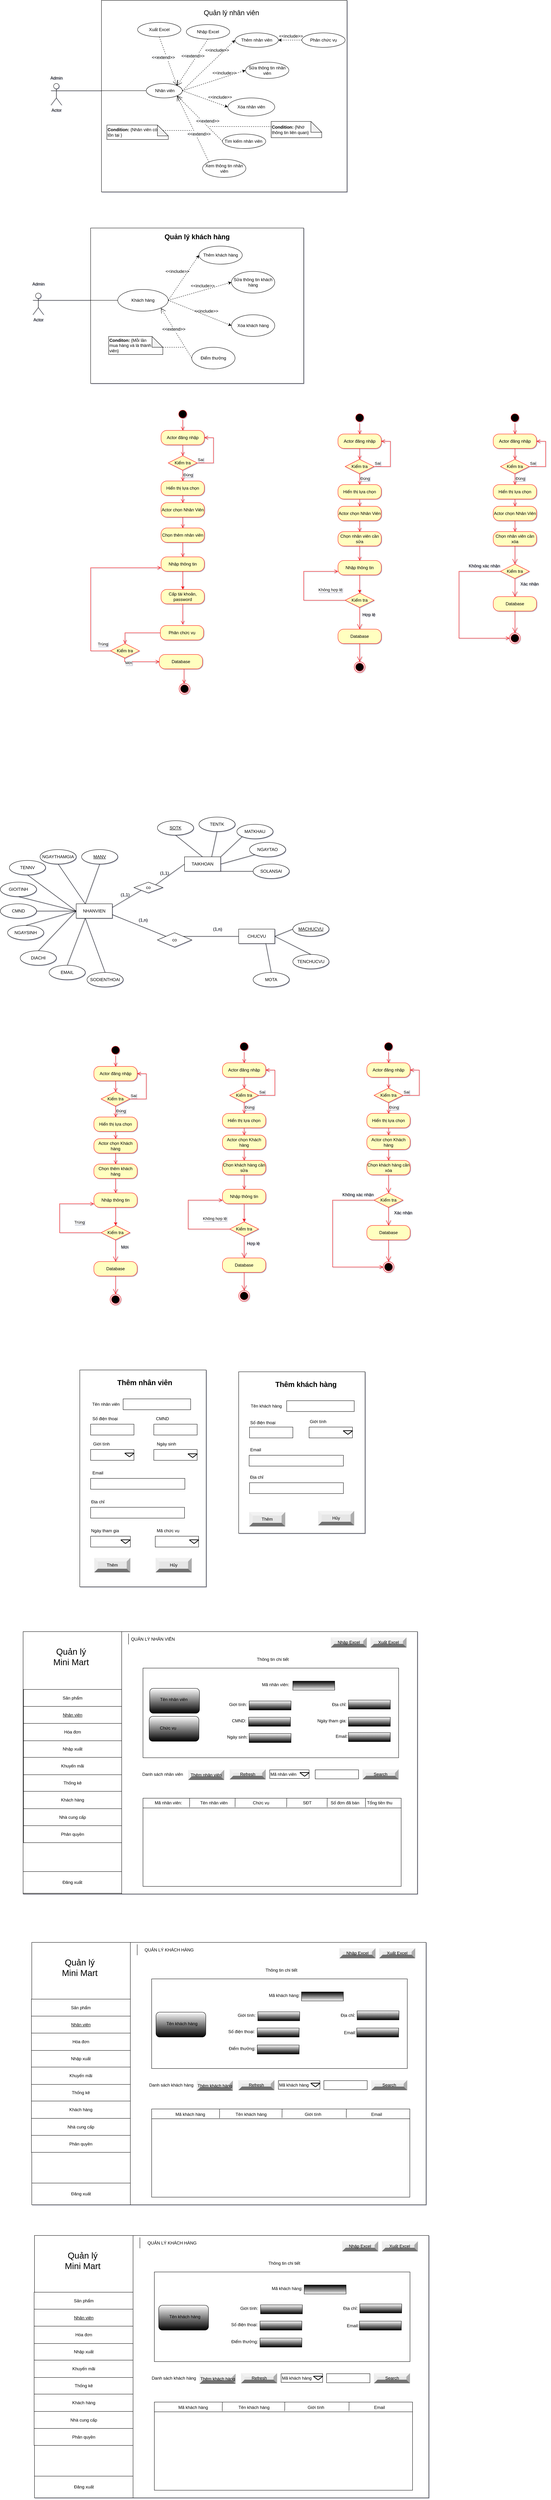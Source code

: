 <mxfile version="20.6.0" type="google"><diagram id="hCyzctcbWba2_iFMl7Rp" name="CNPM"><mxGraphModel grid="0" page="0" gridSize="10" guides="1" tooltips="1" connect="1" arrows="1" fold="1" pageScale="1" pageWidth="827" pageHeight="1169" background="#ffffff" math="0" shadow="1"><root><mxCell id="0"/><mxCell id="1" parent="0"/><mxCell id="xwhbwYHD5RMwV8pNVuzl-50" value="" style="rounded=0;whiteSpace=wrap;html=1;shadow=0;glass=0;sketch=0;fontSize=12;gradientColor=none;gradientDirection=north;" vertex="1" parent="1"><mxGeometry x="73" y="4584" width="1092" height="726" as="geometry"/></mxCell><mxCell id="npyleNqKy7yZcXv7db6E-67" value="" style="rounded=0;whiteSpace=wrap;html=1;fontSize=12;" vertex="1" parent="1"><mxGeometry x="260" y="700" width="590" height="430" as="geometry"/></mxCell><mxCell id="npyleNqKy7yZcXv7db6E-31" value="" style="rounded=0;whiteSpace=wrap;html=1;" vertex="1" parent="1"><mxGeometry x="290" y="70" width="680" height="530" as="geometry"/></mxCell><mxCell id="npyleNqKy7yZcXv7db6E-1" value="Actor" style="shape=umlActor;verticalLabelPosition=bottom;verticalAlign=top;html=1;outlineConnect=0;rounded=0;" vertex="1" parent="1"><mxGeometry x="150" y="300" width="30" height="60" as="geometry"/></mxCell><mxCell id="npyleNqKy7yZcXv7db6E-7" value="" style="endArrow=none;html=1;entryX=0;entryY=0.5;entryDx=0;entryDy=0;exitX=1;exitY=0.333;exitDx=0;exitDy=0;exitPerimeter=0;" edge="1" parent="1" source="npyleNqKy7yZcXv7db6E-1" target="npyleNqKy7yZcXv7db6E-12"><mxGeometry width="50" height="50" relative="1" as="geometry"><mxPoint x="60" y="270" as="sourcePoint"/><mxPoint x="190" y="320" as="targetPoint"/></mxGeometry></mxCell><mxCell id="npyleNqKy7yZcXv7db6E-12" value="&amp;nbsp;Nhân viên" style="ellipse;whiteSpace=wrap;html=1;" vertex="1" parent="1"><mxGeometry x="414" y="300" width="100" height="40" as="geometry"/></mxCell><mxCell id="npyleNqKy7yZcXv7db6E-14" value="Thêm nhân viên" style="ellipse;whiteSpace=wrap;html=1;" vertex="1" parent="1"><mxGeometry x="660" y="160" width="120" height="40" as="geometry"/></mxCell><mxCell id="npyleNqKy7yZcXv7db6E-15" value="Sửa thông tin nhân viên" style="ellipse;whiteSpace=wrap;html=1;" vertex="1" parent="1"><mxGeometry x="688.99" y="241" width="120" height="45" as="geometry"/></mxCell><mxCell id="npyleNqKy7yZcXv7db6E-16" value="Xóa nhân viên" style="ellipse;whiteSpace=wrap;html=1;" vertex="1" parent="1"><mxGeometry x="640" y="340" width="130" height="50" as="geometry"/></mxCell><mxCell id="npyleNqKy7yZcXv7db6E-17" value="" style="endArrow=classic;html=1;dashed=1;exitX=1;exitY=0.5;exitDx=0;exitDy=0;entryX=0;entryY=0.5;entryDx=0;entryDy=0;" edge="1" parent="1" source="npyleNqKy7yZcXv7db6E-12" target="npyleNqKy7yZcXv7db6E-14"><mxGeometry width="50" height="50" relative="1" as="geometry"><mxPoint x="390" y="220" as="sourcePoint"/><mxPoint x="440" y="170" as="targetPoint"/></mxGeometry></mxCell><mxCell id="npyleNqKy7yZcXv7db6E-18" value="" style="endArrow=classic;html=1;dashed=1;exitX=1;exitY=0.5;exitDx=0;exitDy=0;entryX=0;entryY=0.5;entryDx=0;entryDy=0;" edge="1" parent="1" source="npyleNqKy7yZcXv7db6E-12" target="npyleNqKy7yZcXv7db6E-15"><mxGeometry width="50" height="50" relative="1" as="geometry"><mxPoint x="390" y="220" as="sourcePoint"/><mxPoint x="440" y="170" as="targetPoint"/></mxGeometry></mxCell><mxCell id="npyleNqKy7yZcXv7db6E-19" value="" style="endArrow=classic;html=1;dashed=1;exitX=1;exitY=0.5;exitDx=0;exitDy=0;entryX=0;entryY=0.5;entryDx=0;entryDy=0;" edge="1" parent="1" source="npyleNqKy7yZcXv7db6E-12" target="npyleNqKy7yZcXv7db6E-16"><mxGeometry width="50" height="50" relative="1" as="geometry"><mxPoint x="390" y="220" as="sourcePoint"/><mxPoint x="440" y="170" as="targetPoint"/></mxGeometry></mxCell><mxCell id="npyleNqKy7yZcXv7db6E-20" value="&lt;span style=&quot;&quot;&gt;&amp;lt;&amp;lt;include&amp;gt;&amp;gt;&lt;/span&gt;" style="text;html=1;align=center;verticalAlign=middle;resizable=0;points=[];autosize=1;strokeColor=none;fillColor=none;" vertex="1" parent="1"><mxGeometry x="565" y="193" width="90" height="30" as="geometry"/></mxCell><mxCell id="npyleNqKy7yZcXv7db6E-21" value="&lt;span style=&quot;&quot;&gt;&amp;lt;&amp;lt;include&amp;gt;&amp;gt;&lt;/span&gt;" style="text;html=1;align=center;verticalAlign=middle;resizable=0;points=[];autosize=1;strokeColor=none;fillColor=none;" vertex="1" parent="1"><mxGeometry x="585" y="256" width="90" height="30" as="geometry"/></mxCell><mxCell id="npyleNqKy7yZcXv7db6E-22" value="&lt;span style=&quot;&quot;&gt;&amp;lt;&amp;lt;include&amp;gt;&amp;gt;&lt;/span&gt;" style="text;html=1;align=center;verticalAlign=middle;resizable=0;points=[];autosize=1;strokeColor=none;fillColor=none;" vertex="1" parent="1"><mxGeometry x="573" y="323" width="90" height="30" as="geometry"/></mxCell><mxCell id="npyleNqKy7yZcXv7db6E-24" value="Tìm kiếm nhân viên&amp;nbsp;" style="ellipse;whiteSpace=wrap;html=1;" vertex="1" parent="1"><mxGeometry x="625" y="440" width="120" height="40" as="geometry"/></mxCell><mxCell id="npyleNqKy7yZcXv7db6E-26" value="Xem thông tin nhân viên" style="ellipse;whiteSpace=wrap;html=1;" vertex="1" parent="1"><mxGeometry x="570" y="510" width="120" height="50" as="geometry"/></mxCell><mxCell id="npyleNqKy7yZcXv7db6E-32" value="Quản lý nhân viên" style="text;html=1;strokeColor=none;fillColor=none;align=center;verticalAlign=middle;whiteSpace=wrap;rounded=0;fontSize=19;" vertex="1" parent="1"><mxGeometry x="540" y="90" width="220" height="30" as="geometry"/></mxCell><mxCell id="npyleNqKy7yZcXv7db6E-34" value="" style="endArrow=none;html=1;dashed=1;fontSize=19;entryX=0.016;entryY=0.169;entryDx=0;entryDy=0;entryPerimeter=0;" edge="1" parent="1"><mxGeometry width="50" height="50" relative="1" as="geometry"><mxPoint x="590" y="419" as="sourcePoint"/><mxPoint x="761.984" y="419.295" as="targetPoint"/></mxGeometry></mxCell><mxCell id="npyleNqKy7yZcXv7db6E-35" value="&lt;b&gt;Condition:&amp;nbsp;&lt;/b&gt;{Nhớ &lt;br&gt;thông tin liên quan}&amp;nbsp;" style="shape=note;whiteSpace=wrap;html=1;backgroundOutline=1;darkOpacity=0.05;fontSize=12;align=left;" vertex="1" parent="1"><mxGeometry x="760" y="405" width="140" height="45" as="geometry"/></mxCell><mxCell id="npyleNqKy7yZcXv7db6E-36" value="&lt;b&gt;Condition:&lt;/b&gt; {Nhân viên có &lt;br&gt;tồn tại }" style="shape=note;whiteSpace=wrap;html=1;backgroundOutline=1;darkOpacity=0.05;fontSize=12;align=left;" vertex="1" parent="1"><mxGeometry x="305" y="415" width="170" height="40" as="geometry"/></mxCell><mxCell id="npyleNqKy7yZcXv7db6E-37" value="" style="endArrow=none;html=1;dashed=1;fontSize=12;exitX=0;exitY=0;exitDx=155;exitDy=15;exitPerimeter=0;" edge="1" parent="1" source="npyleNqKy7yZcXv7db6E-36"><mxGeometry width="50" height="50" relative="1" as="geometry"><mxPoint x="470" y="410" as="sourcePoint"/><mxPoint x="540" y="430" as="targetPoint"/></mxGeometry></mxCell><mxCell id="npyleNqKy7yZcXv7db6E-38" value="Actor" style="shape=umlActor;verticalLabelPosition=bottom;verticalAlign=top;html=1;outlineConnect=0;fontSize=12;" vertex="1" parent="1"><mxGeometry x="100" y="880" width="30" height="60" as="geometry"/></mxCell><mxCell id="npyleNqKy7yZcXv7db6E-42" value="" style="endArrow=none;html=1;fontSize=12;exitX=1;exitY=0.333;exitDx=0;exitDy=0;exitPerimeter=0;entryX=0;entryY=0.5;entryDx=0;entryDy=0;" edge="1" parent="1" source="npyleNqKy7yZcXv7db6E-38" target="npyleNqKy7yZcXv7db6E-43"><mxGeometry width="50" height="50" relative="1" as="geometry"><mxPoint x="470" y="860" as="sourcePoint"/><mxPoint x="350" y="900" as="targetPoint"/></mxGeometry></mxCell><mxCell id="npyleNqKy7yZcXv7db6E-43" value="Khách hàng" style="ellipse;whiteSpace=wrap;html=1;fontSize=12;" vertex="1" parent="1"><mxGeometry x="335" y="870" width="140" height="60" as="geometry"/></mxCell><mxCell id="npyleNqKy7yZcXv7db6E-45" value="Thêm khách hàng" style="ellipse;whiteSpace=wrap;html=1;fontSize=12;" vertex="1" parent="1"><mxGeometry x="560" y="750" width="120" height="50" as="geometry"/></mxCell><mxCell id="npyleNqKy7yZcXv7db6E-49" value="Sửa thông tin khách hàng" style="ellipse;whiteSpace=wrap;html=1;" vertex="1" parent="1"><mxGeometry x="650" y="820" width="120" height="60" as="geometry"/></mxCell><mxCell id="npyleNqKy7yZcXv7db6E-53" value="Xóa khách hàng" style="ellipse;whiteSpace=wrap;html=1;" vertex="1" parent="1"><mxGeometry x="650" y="940" width="120" height="60" as="geometry"/></mxCell><mxCell id="npyleNqKy7yZcXv7db6E-55" value="Điểm thưởng" style="ellipse;whiteSpace=wrap;html=1;" vertex="1" parent="1"><mxGeometry x="540" y="1030" width="120" height="60" as="geometry"/></mxCell><mxCell id="npyleNqKy7yZcXv7db6E-57" value="" style="endArrow=classic;html=1;dashed=1;fontSize=12;entryX=0;entryY=0.5;entryDx=0;entryDy=0;exitX=1;exitY=0.5;exitDx=0;exitDy=0;" edge="1" parent="1" source="npyleNqKy7yZcXv7db6E-43" target="npyleNqKy7yZcXv7db6E-45"><mxGeometry width="50" height="50" relative="1" as="geometry"><mxPoint x="490" y="900" as="sourcePoint"/><mxPoint x="520" y="850" as="targetPoint"/></mxGeometry></mxCell><mxCell id="npyleNqKy7yZcXv7db6E-58" value="" style="endArrow=classic;html=1;dashed=1;fontSize=12;entryX=0;entryY=0.5;entryDx=0;entryDy=0;exitX=1;exitY=0.5;exitDx=0;exitDy=0;" edge="1" parent="1" source="npyleNqKy7yZcXv7db6E-43" target="npyleNqKy7yZcXv7db6E-49"><mxGeometry width="50" height="50" relative="1" as="geometry"><mxPoint x="490" y="900" as="sourcePoint"/><mxPoint x="540" y="850" as="targetPoint"/></mxGeometry></mxCell><mxCell id="npyleNqKy7yZcXv7db6E-59" value="" style="endArrow=classic;html=1;dashed=1;fontSize=12;entryX=0;entryY=0.5;entryDx=0;entryDy=0;exitX=1;exitY=0.5;exitDx=0;exitDy=0;" edge="1" parent="1" source="npyleNqKy7yZcXv7db6E-43" target="npyleNqKy7yZcXv7db6E-53"><mxGeometry width="50" height="50" relative="1" as="geometry"><mxPoint x="490" y="900" as="sourcePoint"/><mxPoint x="540" y="850" as="targetPoint"/></mxGeometry></mxCell><mxCell id="npyleNqKy7yZcXv7db6E-61" value="&amp;lt;&amp;lt;include&amp;gt;&amp;gt;" style="text;html=1;align=center;verticalAlign=middle;resizable=0;points=[];autosize=1;strokeColor=none;fillColor=none;fontSize=12;" vertex="1" parent="1"><mxGeometry x="455" y="805" width="90" height="30" as="geometry"/></mxCell><mxCell id="npyleNqKy7yZcXv7db6E-62" value="&amp;lt;&amp;lt;include&amp;gt;&amp;gt;" style="text;html=1;align=center;verticalAlign=middle;resizable=0;points=[];autosize=1;strokeColor=none;fillColor=none;fontSize=12;" vertex="1" parent="1"><mxGeometry x="525" y="845" width="90" height="30" as="geometry"/></mxCell><mxCell id="npyleNqKy7yZcXv7db6E-63" value="&amp;lt;&amp;lt;include&amp;gt;&amp;gt;" style="text;html=1;align=center;verticalAlign=middle;resizable=0;points=[];autosize=1;strokeColor=none;fillColor=none;fontSize=12;" vertex="1" parent="1"><mxGeometry x="535" y="915" width="90" height="30" as="geometry"/></mxCell><mxCell id="npyleNqKy7yZcXv7db6E-65" value="&lt;b&gt;Conditon:&lt;/b&gt; {Mỗi lần &lt;br&gt;mua hàng và là thành&lt;br&gt;viên}" style="shape=note;whiteSpace=wrap;html=1;backgroundOutline=1;darkOpacity=0.05;fontSize=12;align=left;" vertex="1" parent="1"><mxGeometry x="310" y="1000" width="150" height="50" as="geometry"/></mxCell><mxCell id="npyleNqKy7yZcXv7db6E-66" value="" style="endArrow=none;html=1;dashed=1;fontSize=12;exitX=0;exitY=0;exitDx=150;exitDy=30;exitPerimeter=0;" edge="1" parent="1" source="npyleNqKy7yZcXv7db6E-65"><mxGeometry width="50" height="50" relative="1" as="geometry"><mxPoint x="490" y="990" as="sourcePoint"/><mxPoint x="520" y="1030" as="targetPoint"/></mxGeometry></mxCell><mxCell id="npyleNqKy7yZcXv7db6E-68" value="Admin" style="text;html=1;align=center;verticalAlign=middle;resizable=0;points=[];autosize=1;strokeColor=none;fillColor=none;fontSize=12;" vertex="1" parent="1"><mxGeometry x="135" y="270" width="60" height="30" as="geometry"/></mxCell><mxCell id="npyleNqKy7yZcXv7db6E-69" value="Admin" style="text;html=1;align=center;verticalAlign=middle;resizable=0;points=[];autosize=1;strokeColor=none;fillColor=none;fontSize=12;" vertex="1" parent="1"><mxGeometry x="85" y="840" width="60" height="30" as="geometry"/></mxCell><mxCell id="npyleNqKy7yZcXv7db6E-70" value="&lt;b&gt;&lt;font style=&quot;font-size: 19px;&quot;&gt;Quản lý khách hàng&lt;/font&gt;&lt;/b&gt;" style="text;html=1;strokeColor=none;fillColor=none;align=center;verticalAlign=middle;whiteSpace=wrap;rounded=0;fontSize=12;" vertex="1" parent="1"><mxGeometry x="455" y="710" width="200" height="30" as="geometry"/></mxCell><mxCell id="npyleNqKy7yZcXv7db6E-71" value="" style="ellipse;html=1;shape=startState;fillColor=#000000;strokeColor=#ff0000;fontSize=19;" vertex="1" parent="1"><mxGeometry x="500" y="1200" width="30" height="30" as="geometry"/></mxCell><mxCell id="npyleNqKy7yZcXv7db6E-72" value="" style="edgeStyle=orthogonalEdgeStyle;html=1;verticalAlign=bottom;endArrow=open;endSize=8;strokeColor=#ff0000;fontSize=19;" edge="1" parent="1" source="npyleNqKy7yZcXv7db6E-71"><mxGeometry relative="1" as="geometry"><mxPoint x="515" y="1260" as="targetPoint"/><Array as="points"><mxPoint x="515" y="1260"/><mxPoint x="515" y="1260"/></Array></mxGeometry></mxCell><mxCell id="ok7Is8t2wK6294u5F1je-1" value="Actor đăng nhập" style="rounded=1;whiteSpace=wrap;html=1;arcSize=40;fontColor=#000000;fillColor=#ffffc0;strokeColor=#ff0000;" vertex="1" parent="1"><mxGeometry x="455" y="1260" width="120" height="40" as="geometry"/></mxCell><mxCell id="ok7Is8t2wK6294u5F1je-2" value="" style="edgeStyle=orthogonalEdgeStyle;html=1;verticalAlign=bottom;endArrow=open;endSize=8;strokeColor=#ff0000;rounded=0;" edge="1" parent="1" source="ok7Is8t2wK6294u5F1je-1"><mxGeometry relative="1" as="geometry"><mxPoint x="515" y="1330" as="targetPoint"/></mxGeometry></mxCell><mxCell id="ok7Is8t2wK6294u5F1je-3" value="Actor chọn Nhân Viên" style="rounded=1;whiteSpace=wrap;html=1;arcSize=40;fontColor=#000000;fillColor=#ffffc0;strokeColor=#ff0000;" vertex="1" parent="1"><mxGeometry x="455" y="1460" width="120" height="40" as="geometry"/></mxCell><mxCell id="ok7Is8t2wK6294u5F1je-4" value="" style="edgeStyle=orthogonalEdgeStyle;html=1;verticalAlign=bottom;endArrow=open;endSize=8;strokeColor=#ff0000;rounded=0;" edge="1" parent="1" source="ok7Is8t2wK6294u5F1je-3"><mxGeometry relative="1" as="geometry"><mxPoint x="515" y="1530" as="targetPoint"/></mxGeometry></mxCell><mxCell id="ok7Is8t2wK6294u5F1je-14" value="Chọn thêm nhân viên" style="rounded=1;whiteSpace=wrap;html=1;arcSize=40;fontColor=#000000;fillColor=#ffffc0;strokeColor=#ff0000;" vertex="1" parent="1"><mxGeometry x="455" y="1530" width="120" height="40" as="geometry"/></mxCell><mxCell id="ok7Is8t2wK6294u5F1je-15" value="" style="edgeStyle=orthogonalEdgeStyle;html=1;verticalAlign=bottom;endArrow=open;endSize=8;strokeColor=#ff0000;rounded=0;" edge="1" parent="1" source="ok7Is8t2wK6294u5F1je-14"><mxGeometry relative="1" as="geometry"><mxPoint x="515" y="1610" as="targetPoint"/><Array as="points"><mxPoint x="515" y="1610"/></Array></mxGeometry></mxCell><mxCell id="ok7Is8t2wK6294u5F1je-20" value="Phân chức vụ" style="ellipse;whiteSpace=wrap;html=1;" vertex="1" parent="1"><mxGeometry x="845" y="160" width="120" height="40" as="geometry"/></mxCell><mxCell id="ok7Is8t2wK6294u5F1je-23" value="" style="endArrow=classic;html=1;rounded=0;strokeColor=#000000;entryX=1;entryY=0.5;entryDx=0;entryDy=0;exitX=0;exitY=0.5;exitDx=0;exitDy=0;dashed=1;" edge="1" parent="1" source="ok7Is8t2wK6294u5F1je-20" target="npyleNqKy7yZcXv7db6E-14"><mxGeometry width="50" height="50" relative="1" as="geometry"><mxPoint x="720" y="220" as="sourcePoint"/><mxPoint x="770" y="170" as="targetPoint"/></mxGeometry></mxCell><mxCell id="ok7Is8t2wK6294u5F1je-24" value="&lt;span style=&quot;&quot;&gt;&amp;lt;&amp;lt;include&amp;gt;&amp;gt;&lt;/span&gt;" style="text;html=1;strokeColor=none;fillColor=none;align=center;verticalAlign=middle;whiteSpace=wrap;rounded=0;" vertex="1" parent="1"><mxGeometry x="785" y="154" width="60" height="30" as="geometry"/></mxCell><mxCell id="ok7Is8t2wK6294u5F1je-27" value="Kiểm tra" style="rhombus;whiteSpace=wrap;html=1;fillColor=#ffffc0;strokeColor=#ff0000;" vertex="1" parent="1"><mxGeometry x="475" y="1330" width="80" height="40" as="geometry"/></mxCell><mxCell id="ok7Is8t2wK6294u5F1je-28" value="Sai" style="edgeStyle=orthogonalEdgeStyle;html=1;align=left;verticalAlign=bottom;endArrow=open;endSize=8;strokeColor=#ff0000;rounded=0;entryX=1;entryY=0.5;entryDx=0;entryDy=0;exitX=1;exitY=0.5;exitDx=0;exitDy=0;" edge="1" parent="1" source="ok7Is8t2wK6294u5F1je-27" target="ok7Is8t2wK6294u5F1je-1"><mxGeometry x="-1" relative="1" as="geometry"><mxPoint x="594" y="1430" as="targetPoint"/><Array as="points"><mxPoint x="600" y="1350"/><mxPoint x="600" y="1280"/></Array></mxGeometry></mxCell><mxCell id="ok7Is8t2wK6294u5F1je-29" value="Đúng" style="edgeStyle=orthogonalEdgeStyle;html=1;align=left;verticalAlign=top;endArrow=open;endSize=8;strokeColor=#ff0000;rounded=0;" edge="1" parent="1" source="ok7Is8t2wK6294u5F1je-27"><mxGeometry x="-1" relative="1" as="geometry"><mxPoint x="515" y="1400" as="targetPoint"/></mxGeometry></mxCell><mxCell id="ok7Is8t2wK6294u5F1je-33" value="Nhập thông tin" style="rounded=1;whiteSpace=wrap;html=1;arcSize=40;fontColor=#000000;fillColor=#ffffc0;strokeColor=#ff0000;" vertex="1" parent="1"><mxGeometry x="455" y="1610" width="120" height="40" as="geometry"/></mxCell><mxCell id="ok7Is8t2wK6294u5F1je-35" value="Kiểm tra" style="rhombus;whiteSpace=wrap;html=1;fillColor=#ffffc0;strokeColor=#ff0000;" vertex="1" parent="1"><mxGeometry x="315" y="1850" width="80" height="40" as="geometry"/></mxCell><mxCell id="ok7Is8t2wK6294u5F1je-36" value="Trùng" style="edgeStyle=orthogonalEdgeStyle;html=1;align=left;verticalAlign=bottom;endArrow=open;endSize=8;strokeColor=#ff0000;rounded=0;exitX=0;exitY=0.5;exitDx=0;exitDy=0;entryX=0;entryY=0.75;entryDx=0;entryDy=0;" edge="1" parent="1" source="ok7Is8t2wK6294u5F1je-35" target="ok7Is8t2wK6294u5F1je-33"><mxGeometry x="-0.846" y="-10" relative="1" as="geometry"><mxPoint x="420" y="1640" as="targetPoint"/><mxPoint as="offset"/><Array as="points"><mxPoint x="260" y="1870"/><mxPoint x="260" y="1640"/></Array></mxGeometry></mxCell><mxCell id="ok7Is8t2wK6294u5F1je-37" value="Mới" style="edgeStyle=orthogonalEdgeStyle;html=1;align=left;verticalAlign=top;endArrow=open;endSize=8;strokeColor=#ff0000;rounded=0;entryX=0;entryY=0.5;entryDx=0;entryDy=0;" edge="1" parent="1" source="ok7Is8t2wK6294u5F1je-35" target="ok7Is8t2wK6294u5F1je-53"><mxGeometry x="-1" relative="1" as="geometry"><mxPoint x="400" y="1955" as="targetPoint"/><Array as="points"><mxPoint x="354" y="1900"/></Array></mxGeometry></mxCell><mxCell id="ok7Is8t2wK6294u5F1je-39" value="" style="edgeStyle=orthogonalEdgeStyle;html=1;verticalAlign=bottom;endArrow=open;endSize=8;strokeColor=#ff0000;rounded=0;" edge="1" parent="1"><mxGeometry relative="1" as="geometry"><mxPoint x="518.57" y="1960" as="targetPoint"/><Array as="points"><mxPoint x="518.57" y="1920"/><mxPoint x="518.57" y="1920"/></Array><mxPoint x="518.57" y="1950" as="sourcePoint"/></mxGeometry></mxCell><mxCell id="ok7Is8t2wK6294u5F1je-53" value="Database" style="rounded=1;whiteSpace=wrap;html=1;arcSize=40;fontColor=#000000;fillColor=#ffffc0;strokeColor=#ff0000;" vertex="1" parent="1"><mxGeometry x="450" y="1880" width="120" height="40" as="geometry"/></mxCell><mxCell id="ok7Is8t2wK6294u5F1je-56" value="" style="ellipse;html=1;shape=endState;fillColor=#000000;strokeColor=#ff0000;" vertex="1" parent="1"><mxGeometry x="505" y="1960" width="30" height="30" as="geometry"/></mxCell><mxCell id="ok7Is8t2wK6294u5F1je-65" value="&lt;span style=&quot;font-size: 12px; background-color: rgb(248, 249, 250);&quot;&gt;&amp;lt;&amp;lt;extend&amp;gt;&amp;gt;&lt;/span&gt;" style="endArrow=open;endSize=12;dashed=1;html=1;rounded=0;strokeColor=#000000;exitX=0;exitY=0.5;exitDx=0;exitDy=0;entryX=1;entryY=1;entryDx=0;entryDy=0;" edge="1" parent="1" source="npyleNqKy7yZcXv7db6E-24" target="npyleNqKy7yZcXv7db6E-12"><mxGeometry x="-0.23" y="-10" width="160" relative="1" as="geometry"><mxPoint x="490" y="400" as="sourcePoint"/><mxPoint x="500" y="330" as="targetPoint"/><mxPoint as="offset"/></mxGeometry></mxCell><mxCell id="ok7Is8t2wK6294u5F1je-66" value="&lt;span style=&quot;font-size: 12px; background-color: rgb(248, 249, 250);&quot;&gt;&amp;lt;&amp;lt;extend&amp;gt;&amp;gt;&lt;/span&gt;" style="endArrow=open;endSize=12;dashed=1;html=1;rounded=0;strokeColor=#000000;exitX=0;exitY=0;exitDx=0;exitDy=0;entryX=1;entryY=1;entryDx=0;entryDy=0;" edge="1" parent="1" source="npyleNqKy7yZcXv7db6E-26" target="npyleNqKy7yZcXv7db6E-12"><mxGeometry x="-0.197" y="-9" width="160" relative="1" as="geometry"><mxPoint x="490" y="400" as="sourcePoint"/><mxPoint x="650" y="400" as="targetPoint"/><mxPoint as="offset"/></mxGeometry></mxCell><mxCell id="ok7Is8t2wK6294u5F1je-67" value="&lt;span style=&quot;font-size: 12px; background-color: rgb(248, 249, 250);&quot;&gt;&amp;lt;&amp;lt;extend&amp;gt;&amp;gt;&lt;/span&gt;" style="endArrow=open;endSize=12;dashed=1;html=1;rounded=0;strokeColor=#000000;exitX=0;exitY=0.5;exitDx=0;exitDy=0;entryX=1;entryY=1;entryDx=0;entryDy=0;" edge="1" parent="1" source="npyleNqKy7yZcXv7db6E-55" target="npyleNqKy7yZcXv7db6E-43"><mxGeometry x="0.158" y="1" width="160" relative="1" as="geometry"><mxPoint x="490" y="1000" as="sourcePoint"/><mxPoint x="650" y="1000" as="targetPoint"/><mxPoint as="offset"/></mxGeometry></mxCell><mxCell id="ok7Is8t2wK6294u5F1je-72" value="Hiển thị lựa chọn" style="rounded=1;whiteSpace=wrap;html=1;arcSize=40;fontColor=#000000;fillColor=#ffffc0;strokeColor=#ff0000;" vertex="1" parent="1"><mxGeometry x="455" y="1400" width="120" height="40" as="geometry"/></mxCell><mxCell id="ok7Is8t2wK6294u5F1je-73" value="" style="edgeStyle=orthogonalEdgeStyle;html=1;verticalAlign=bottom;endArrow=open;endSize=8;strokeColor=#ff0000;rounded=0;" edge="1" parent="1" source="ok7Is8t2wK6294u5F1je-72"><mxGeometry relative="1" as="geometry"><mxPoint x="515" y="1460" as="targetPoint"/></mxGeometry></mxCell><mxCell id="ok7Is8t2wK6294u5F1je-74" value="Cấp tài khoản, password" style="rounded=1;whiteSpace=wrap;html=1;arcSize=40;fontColor=#000000;fillColor=#ffffc0;strokeColor=#ff0000;" vertex="1" parent="1"><mxGeometry x="455" y="1700" width="120" height="40" as="geometry"/></mxCell><mxCell id="ok7Is8t2wK6294u5F1je-75" value="" style="edgeStyle=orthogonalEdgeStyle;html=1;verticalAlign=bottom;endArrow=open;endSize=8;strokeColor=#ff0000;rounded=0;" edge="1" parent="1" source="ok7Is8t2wK6294u5F1je-74"><mxGeometry relative="1" as="geometry"><mxPoint x="515" y="1797" as="targetPoint"/><Array as="points"><mxPoint x="515" y="1789"/></Array></mxGeometry></mxCell><mxCell id="ok7Is8t2wK6294u5F1je-76" value="Phân chức vụ" style="rounded=1;whiteSpace=wrap;html=1;arcSize=40;fontColor=#000000;fillColor=#ffffc0;strokeColor=#ff0000;" vertex="1" parent="1"><mxGeometry x="453" y="1800" width="120" height="40" as="geometry"/></mxCell><mxCell id="ok7Is8t2wK6294u5F1je-77" value="" style="edgeStyle=orthogonalEdgeStyle;html=1;verticalAlign=bottom;endArrow=open;endSize=8;strokeColor=#ff0000;rounded=0;entryX=0.5;entryY=0;entryDx=0;entryDy=0;" edge="1" parent="1" source="ok7Is8t2wK6294u5F1je-76" target="ok7Is8t2wK6294u5F1je-35"><mxGeometry relative="1" as="geometry"><mxPoint x="180" y="1860" as="targetPoint"/></mxGeometry></mxCell><mxCell id="ok7Is8t2wK6294u5F1je-80" value="NHANVIEN" style="whiteSpace=wrap;html=1;align=center;" vertex="1" parent="1"><mxGeometry x="220" y="2570" width="100" height="40" as="geometry"/></mxCell><mxCell id="ok7Is8t2wK6294u5F1je-81" value="MANV" style="ellipse;whiteSpace=wrap;html=1;align=center;fontStyle=4;" vertex="1" parent="1"><mxGeometry x="235" y="2420" width="100" height="40" as="geometry"/></mxCell><mxCell id="ok7Is8t2wK6294u5F1je-82" value="TENNV" style="ellipse;whiteSpace=wrap;html=1;align=center;" vertex="1" parent="1"><mxGeometry x="35" y="2450" width="100" height="40" as="geometry"/></mxCell><mxCell id="ok7Is8t2wK6294u5F1je-83" value="GIOITINH" style="ellipse;whiteSpace=wrap;html=1;align=center;" vertex="1" parent="1"><mxGeometry x="10" y="2510" width="100" height="40" as="geometry"/></mxCell><mxCell id="ok7Is8t2wK6294u5F1je-84" value="CMND" style="ellipse;whiteSpace=wrap;html=1;align=center;" vertex="1" parent="1"><mxGeometry x="10" y="2570" width="100" height="40" as="geometry"/></mxCell><mxCell id="ok7Is8t2wK6294u5F1je-85" value="NGAYSINH" style="ellipse;whiteSpace=wrap;html=1;align=center;" vertex="1" parent="1"><mxGeometry x="30" y="2630" width="100" height="40" as="geometry"/></mxCell><mxCell id="ok7Is8t2wK6294u5F1je-86" value="SODIENTHOAI" style="ellipse;whiteSpace=wrap;html=1;align=center;" vertex="1" parent="1"><mxGeometry x="250" y="2760" width="100" height="40" as="geometry"/></mxCell><mxCell id="ok7Is8t2wK6294u5F1je-87" value="EMAIL" style="ellipse;whiteSpace=wrap;html=1;align=center;" vertex="1" parent="1"><mxGeometry x="145" y="2740" width="100" height="40" as="geometry"/></mxCell><mxCell id="ok7Is8t2wK6294u5F1je-88" value="DIACHI" style="ellipse;whiteSpace=wrap;html=1;align=center;" vertex="1" parent="1"><mxGeometry x="65" y="2700" width="100" height="40" as="geometry"/></mxCell><mxCell id="ok7Is8t2wK6294u5F1je-89" value="NGAYTHAMGIA" style="ellipse;whiteSpace=wrap;html=1;align=center;" vertex="1" parent="1"><mxGeometry x="120" y="2420" width="100" height="40" as="geometry"/></mxCell><mxCell id="ok7Is8t2wK6294u5F1je-94" value="" style="endArrow=none;html=1;rounded=0;strokeColor=#000000;exitX=0.25;exitY=0;exitDx=0;exitDy=0;entryX=0.5;entryY=1;entryDx=0;entryDy=0;" edge="1" parent="1" source="ok7Is8t2wK6294u5F1je-80" target="ok7Is8t2wK6294u5F1je-81"><mxGeometry width="50" height="50" relative="1" as="geometry"><mxPoint x="360" y="2580" as="sourcePoint"/><mxPoint x="410" y="2530" as="targetPoint"/></mxGeometry></mxCell><mxCell id="ok7Is8t2wK6294u5F1je-95" value="" style="endArrow=none;html=1;rounded=0;strokeColor=#000000;exitX=0.25;exitY=0;exitDx=0;exitDy=0;entryX=0.5;entryY=1;entryDx=0;entryDy=0;" edge="1" parent="1" source="ok7Is8t2wK6294u5F1je-80" target="ok7Is8t2wK6294u5F1je-89"><mxGeometry width="50" height="50" relative="1" as="geometry"><mxPoint x="360" y="2580" as="sourcePoint"/><mxPoint x="410" y="2530" as="targetPoint"/></mxGeometry></mxCell><mxCell id="ok7Is8t2wK6294u5F1je-96" value="" style="endArrow=none;html=1;rounded=0;strokeColor=#000000;exitX=0;exitY=0.5;exitDx=0;exitDy=0;entryX=0.5;entryY=1;entryDx=0;entryDy=0;" edge="1" parent="1" source="ok7Is8t2wK6294u5F1je-80" target="ok7Is8t2wK6294u5F1je-82"><mxGeometry width="50" height="50" relative="1" as="geometry"><mxPoint x="360" y="2580" as="sourcePoint"/><mxPoint x="410" y="2530" as="targetPoint"/></mxGeometry></mxCell><mxCell id="ok7Is8t2wK6294u5F1je-97" value="" style="endArrow=none;html=1;rounded=0;strokeColor=#000000;exitX=0;exitY=0.5;exitDx=0;exitDy=0;entryX=0.5;entryY=1;entryDx=0;entryDy=0;" edge="1" parent="1" source="ok7Is8t2wK6294u5F1je-80" target="ok7Is8t2wK6294u5F1je-83"><mxGeometry width="50" height="50" relative="1" as="geometry"><mxPoint x="360" y="2580" as="sourcePoint"/><mxPoint x="410" y="2530" as="targetPoint"/></mxGeometry></mxCell><mxCell id="ok7Is8t2wK6294u5F1je-98" value="" style="endArrow=none;html=1;rounded=0;strokeColor=#000000;exitX=0;exitY=0.5;exitDx=0;exitDy=0;entryX=1;entryY=0.5;entryDx=0;entryDy=0;" edge="1" parent="1" source="ok7Is8t2wK6294u5F1je-80" target="ok7Is8t2wK6294u5F1je-84"><mxGeometry width="50" height="50" relative="1" as="geometry"><mxPoint x="360" y="2580" as="sourcePoint"/><mxPoint x="410" y="2530" as="targetPoint"/></mxGeometry></mxCell><mxCell id="ok7Is8t2wK6294u5F1je-99" value="" style="endArrow=none;html=1;rounded=0;strokeColor=#000000;entryX=0.5;entryY=0;entryDx=0;entryDy=0;" edge="1" parent="1" target="ok7Is8t2wK6294u5F1je-85"><mxGeometry width="50" height="50" relative="1" as="geometry"><mxPoint x="220" y="2590" as="sourcePoint"/><mxPoint x="410" y="2530" as="targetPoint"/></mxGeometry></mxCell><mxCell id="ok7Is8t2wK6294u5F1je-100" value="" style="endArrow=none;html=1;rounded=0;strokeColor=#000000;exitX=0;exitY=0.5;exitDx=0;exitDy=0;entryX=0.5;entryY=0;entryDx=0;entryDy=0;" edge="1" parent="1" source="ok7Is8t2wK6294u5F1je-80" target="ok7Is8t2wK6294u5F1je-88"><mxGeometry width="50" height="50" relative="1" as="geometry"><mxPoint x="360" y="2580" as="sourcePoint"/><mxPoint x="410" y="2530" as="targetPoint"/></mxGeometry></mxCell><mxCell id="ok7Is8t2wK6294u5F1je-101" value="" style="endArrow=none;html=1;rounded=0;strokeColor=#000000;exitX=0.25;exitY=1;exitDx=0;exitDy=0;entryX=0.5;entryY=0;entryDx=0;entryDy=0;" edge="1" parent="1" source="ok7Is8t2wK6294u5F1je-80" target="ok7Is8t2wK6294u5F1je-87"><mxGeometry width="50" height="50" relative="1" as="geometry"><mxPoint x="360" y="2580" as="sourcePoint"/><mxPoint x="410" y="2530" as="targetPoint"/></mxGeometry></mxCell><mxCell id="ok7Is8t2wK6294u5F1je-102" value="" style="endArrow=none;html=1;rounded=0;strokeColor=#000000;exitX=0.25;exitY=1;exitDx=0;exitDy=0;entryX=0.5;entryY=0;entryDx=0;entryDy=0;" edge="1" parent="1" source="ok7Is8t2wK6294u5F1je-80" target="ok7Is8t2wK6294u5F1je-86"><mxGeometry width="50" height="50" relative="1" as="geometry"><mxPoint x="360" y="2580" as="sourcePoint"/><mxPoint x="410" y="2530" as="targetPoint"/></mxGeometry></mxCell><mxCell id="ok7Is8t2wK6294u5F1je-105" value="TAIKHOAN" style="whiteSpace=wrap;html=1;align=center;" vertex="1" parent="1"><mxGeometry x="520" y="2440" width="100" height="40" as="geometry"/></mxCell><mxCell id="ok7Is8t2wK6294u5F1je-106" value="SOTK" style="ellipse;whiteSpace=wrap;html=1;align=center;fontStyle=4;" vertex="1" parent="1"><mxGeometry x="445" y="2340" width="100" height="40" as="geometry"/></mxCell><mxCell id="ok7Is8t2wK6294u5F1je-107" value="CHUCVU" style="whiteSpace=wrap;html=1;align=center;" vertex="1" parent="1"><mxGeometry x="670" y="2640" width="100" height="40" as="geometry"/></mxCell><mxCell id="ok7Is8t2wK6294u5F1je-108" value="MACHUCVU" style="ellipse;whiteSpace=wrap;html=1;align=center;fontStyle=4;" vertex="1" parent="1"><mxGeometry x="820" y="2620" width="100" height="40" as="geometry"/></mxCell><mxCell id="ok7Is8t2wK6294u5F1je-109" value="TENCHUCVU" style="ellipse;whiteSpace=wrap;html=1;align=center;" vertex="1" parent="1"><mxGeometry x="820" y="2710" width="100" height="40" as="geometry"/></mxCell><mxCell id="ok7Is8t2wK6294u5F1je-110" value="MOTA" style="ellipse;whiteSpace=wrap;html=1;align=center;" vertex="1" parent="1"><mxGeometry x="710" y="2760" width="100" height="40" as="geometry"/></mxCell><mxCell id="ok7Is8t2wK6294u5F1je-111" value="TENTK" style="ellipse;whiteSpace=wrap;html=1;align=center;" vertex="1" parent="1"><mxGeometry x="560" y="2330" width="100" height="40" as="geometry"/></mxCell><mxCell id="ok7Is8t2wK6294u5F1je-112" value="MATKHAU" style="ellipse;whiteSpace=wrap;html=1;align=center;" vertex="1" parent="1"><mxGeometry x="665" y="2350" width="100" height="40" as="geometry"/></mxCell><mxCell id="ok7Is8t2wK6294u5F1je-113" value="NGAYTAO" style="ellipse;whiteSpace=wrap;html=1;align=center;" vertex="1" parent="1"><mxGeometry x="700" y="2400" width="100" height="40" as="geometry"/></mxCell><mxCell id="ok7Is8t2wK6294u5F1je-114" value="SOLANSAI" style="ellipse;whiteSpace=wrap;html=1;align=center;" vertex="1" parent="1"><mxGeometry x="710" y="2460" width="100" height="40" as="geometry"/></mxCell><mxCell id="ok7Is8t2wK6294u5F1je-115" value="" style="endArrow=none;html=1;rounded=0;strokeColor=#000000;exitX=0.75;exitY=1;exitDx=0;exitDy=0;entryX=0.5;entryY=0;entryDx=0;entryDy=0;" edge="1" parent="1" source="ok7Is8t2wK6294u5F1je-107" target="ok7Is8t2wK6294u5F1je-110"><mxGeometry relative="1" as="geometry"><mxPoint x="410" y="2560" as="sourcePoint"/><mxPoint x="570" y="2560" as="targetPoint"/></mxGeometry></mxCell><mxCell id="ok7Is8t2wK6294u5F1je-116" value="" style="endArrow=none;html=1;rounded=0;strokeColor=#000000;exitX=0.5;exitY=0;exitDx=0;exitDy=0;entryX=1;entryY=0.5;entryDx=0;entryDy=0;" edge="1" parent="1" source="ok7Is8t2wK6294u5F1je-109" target="ok7Is8t2wK6294u5F1je-107"><mxGeometry relative="1" as="geometry"><mxPoint x="410" y="2560" as="sourcePoint"/><mxPoint x="570" y="2560" as="targetPoint"/></mxGeometry></mxCell><mxCell id="ok7Is8t2wK6294u5F1je-117" value="" style="endArrow=none;html=1;rounded=0;strokeColor=#000000;exitX=0;exitY=0.5;exitDx=0;exitDy=0;entryX=1;entryY=0.5;entryDx=0;entryDy=0;" edge="1" parent="1" source="ok7Is8t2wK6294u5F1je-108" target="ok7Is8t2wK6294u5F1je-107"><mxGeometry relative="1" as="geometry"><mxPoint x="410" y="2560" as="sourcePoint"/><mxPoint x="570" y="2560" as="targetPoint"/></mxGeometry></mxCell><mxCell id="ok7Is8t2wK6294u5F1je-118" value="" style="endArrow=none;html=1;rounded=0;strokeColor=#000000;exitX=0.5;exitY=1;exitDx=0;exitDy=0;entryX=0.5;entryY=0;entryDx=0;entryDy=0;" edge="1" parent="1" source="ok7Is8t2wK6294u5F1je-106" target="ok7Is8t2wK6294u5F1je-105"><mxGeometry relative="1" as="geometry"><mxPoint x="410" y="2560" as="sourcePoint"/><mxPoint x="570" y="2560" as="targetPoint"/></mxGeometry></mxCell><mxCell id="ok7Is8t2wK6294u5F1je-119" value="" style="endArrow=none;html=1;rounded=0;strokeColor=#000000;exitX=0.5;exitY=1;exitDx=0;exitDy=0;entryX=0.75;entryY=0;entryDx=0;entryDy=0;" edge="1" parent="1" source="ok7Is8t2wK6294u5F1je-111" target="ok7Is8t2wK6294u5F1je-105"><mxGeometry relative="1" as="geometry"><mxPoint x="410" y="2560" as="sourcePoint"/><mxPoint x="570" y="2560" as="targetPoint"/></mxGeometry></mxCell><mxCell id="ok7Is8t2wK6294u5F1je-120" value="" style="endArrow=none;html=1;rounded=0;strokeColor=#000000;exitX=0;exitY=1;exitDx=0;exitDy=0;entryX=1;entryY=0;entryDx=0;entryDy=0;" edge="1" parent="1" source="ok7Is8t2wK6294u5F1je-112" target="ok7Is8t2wK6294u5F1je-105"><mxGeometry relative="1" as="geometry"><mxPoint x="410" y="2560" as="sourcePoint"/><mxPoint x="570" y="2560" as="targetPoint"/></mxGeometry></mxCell><mxCell id="ok7Is8t2wK6294u5F1je-121" value="" style="endArrow=none;html=1;rounded=0;strokeColor=#000000;exitX=1;exitY=0.5;exitDx=0;exitDy=0;entryX=0;entryY=1;entryDx=0;entryDy=0;" edge="1" parent="1" source="ok7Is8t2wK6294u5F1je-105" target="ok7Is8t2wK6294u5F1je-113"><mxGeometry relative="1" as="geometry"><mxPoint x="410" y="2560" as="sourcePoint"/><mxPoint x="570" y="2560" as="targetPoint"/></mxGeometry></mxCell><mxCell id="ok7Is8t2wK6294u5F1je-122" value="" style="endArrow=none;html=1;rounded=0;strokeColor=#000000;exitX=0;exitY=0.5;exitDx=0;exitDy=0;entryX=1;entryY=1;entryDx=0;entryDy=0;" edge="1" parent="1" source="ok7Is8t2wK6294u5F1je-114" target="ok7Is8t2wK6294u5F1je-105"><mxGeometry relative="1" as="geometry"><mxPoint x="410" y="2560" as="sourcePoint"/><mxPoint x="570" y="2560" as="targetPoint"/></mxGeometry></mxCell><mxCell id="ok7Is8t2wK6294u5F1je-123" value="co" style="shape=rhombus;perimeter=rhombusPerimeter;whiteSpace=wrap;html=1;align=center;" vertex="1" parent="1"><mxGeometry x="380" y="2510" width="80" height="30" as="geometry"/></mxCell><mxCell id="ok7Is8t2wK6294u5F1je-124" value="co" style="shape=rhombus;perimeter=rhombusPerimeter;whiteSpace=wrap;html=1;align=center;" vertex="1" parent="1"><mxGeometry x="445" y="2650" width="95" height="40" as="geometry"/></mxCell><mxCell id="ok7Is8t2wK6294u5F1je-126" value="" style="endArrow=none;html=1;rounded=0;strokeColor=#000000;exitX=1;exitY=0.25;exitDx=0;exitDy=0;entryX=0;entryY=1;entryDx=0;entryDy=0;" edge="1" parent="1" source="ok7Is8t2wK6294u5F1je-80" target="ok7Is8t2wK6294u5F1je-123"><mxGeometry relative="1" as="geometry"><mxPoint x="410" y="2560" as="sourcePoint"/><mxPoint x="570" y="2560" as="targetPoint"/></mxGeometry></mxCell><mxCell id="ok7Is8t2wK6294u5F1je-127" value="" style="endArrow=none;html=1;rounded=0;strokeColor=#000000;exitX=1;exitY=0;exitDx=0;exitDy=0;entryX=0;entryY=0.5;entryDx=0;entryDy=0;" edge="1" parent="1" source="ok7Is8t2wK6294u5F1je-123" target="ok7Is8t2wK6294u5F1je-105"><mxGeometry relative="1" as="geometry"><mxPoint x="410" y="2560" as="sourcePoint"/><mxPoint x="570" y="2560" as="targetPoint"/></mxGeometry></mxCell><mxCell id="ok7Is8t2wK6294u5F1je-128" value="" style="endArrow=none;html=1;rounded=0;strokeColor=#000000;exitX=1;exitY=0.75;exitDx=0;exitDy=0;entryX=0;entryY=0;entryDx=0;entryDy=0;" edge="1" parent="1" source="ok7Is8t2wK6294u5F1je-80" target="ok7Is8t2wK6294u5F1je-124"><mxGeometry relative="1" as="geometry"><mxPoint x="410" y="2560" as="sourcePoint"/><mxPoint x="570" y="2560" as="targetPoint"/></mxGeometry></mxCell><mxCell id="ok7Is8t2wK6294u5F1je-129" value="" style="endArrow=none;html=1;rounded=0;strokeColor=#000000;exitX=1;exitY=0;exitDx=0;exitDy=0;entryX=0;entryY=0.5;entryDx=0;entryDy=0;" edge="1" parent="1" source="ok7Is8t2wK6294u5F1je-124" target="ok7Is8t2wK6294u5F1je-107"><mxGeometry relative="1" as="geometry"><mxPoint x="410" y="2560" as="sourcePoint"/><mxPoint x="570" y="2560" as="targetPoint"/></mxGeometry></mxCell><mxCell id="ok7Is8t2wK6294u5F1je-130" value="(1,1)" style="text;html=1;align=center;verticalAlign=middle;resizable=0;points=[];autosize=1;strokeColor=none;fillColor=none;" vertex="1" parent="1"><mxGeometry x="330" y="2530" width="50" height="30" as="geometry"/></mxCell><mxCell id="ok7Is8t2wK6294u5F1je-131" value="(1,1)" style="text;html=1;align=center;verticalAlign=middle;resizable=0;points=[];autosize=1;strokeColor=none;fillColor=none;" vertex="1" parent="1"><mxGeometry x="439" y="2470" width="50" height="30" as="geometry"/></mxCell><mxCell id="ok7Is8t2wK6294u5F1je-132" value="(1,n)" style="text;html=1;align=center;verticalAlign=middle;resizable=0;points=[];autosize=1;strokeColor=none;fillColor=none;" vertex="1" parent="1"><mxGeometry x="589" y="2627" width="43" height="26" as="geometry"/></mxCell><mxCell id="ok7Is8t2wK6294u5F1je-133" value="(1,n)" style="text;html=1;align=center;verticalAlign=middle;resizable=0;points=[];autosize=1;strokeColor=none;fillColor=none;" vertex="1" parent="1"><mxGeometry x="380" y="2600" width="50" height="30" as="geometry"/></mxCell><mxCell id="fLwW5_UvxQ6ylAakb20x-2" value="" style="endArrow=classic;html=1;rounded=0;entryX=0.5;entryY=0;entryDx=0;entryDy=0;exitX=0.5;exitY=1;exitDx=0;exitDy=0;fontColor=#FF0000;strokeColor=#FF0000;" edge="1" parent="1" source="ok7Is8t2wK6294u5F1je-33" target="ok7Is8t2wK6294u5F1je-74"><mxGeometry width="50" height="50" relative="1" as="geometry"><mxPoint x="490" y="1670" as="sourcePoint"/><mxPoint x="540" y="1620" as="targetPoint"/></mxGeometry></mxCell><mxCell id="fLwW5_UvxQ6ylAakb20x-55" value="" style="ellipse;html=1;shape=startState;fillColor=#000000;strokeColor=#ff0000;fontSize=19;" vertex="1" parent="1"><mxGeometry x="990" y="1210" width="30" height="30" as="geometry"/></mxCell><mxCell id="fLwW5_UvxQ6ylAakb20x-56" value="" style="edgeStyle=orthogonalEdgeStyle;html=1;verticalAlign=bottom;endArrow=open;endSize=8;strokeColor=#ff0000;fontSize=19;" edge="1" parent="1" source="fLwW5_UvxQ6ylAakb20x-55"><mxGeometry relative="1" as="geometry"><mxPoint x="1005" y="1270" as="targetPoint"/><Array as="points"><mxPoint x="1005" y="1270"/><mxPoint x="1005" y="1270"/></Array></mxGeometry></mxCell><mxCell id="fLwW5_UvxQ6ylAakb20x-57" value="Actor đăng nhập" style="rounded=1;whiteSpace=wrap;html=1;arcSize=40;fontColor=#000000;fillColor=#ffffc0;strokeColor=#ff0000;" vertex="1" parent="1"><mxGeometry x="945" y="1270" width="120" height="40" as="geometry"/></mxCell><mxCell id="fLwW5_UvxQ6ylAakb20x-58" value="" style="edgeStyle=orthogonalEdgeStyle;html=1;verticalAlign=bottom;endArrow=open;endSize=8;strokeColor=#ff0000;rounded=0;" edge="1" parent="1" source="fLwW5_UvxQ6ylAakb20x-57"><mxGeometry relative="1" as="geometry"><mxPoint x="1005" y="1340" as="targetPoint"/></mxGeometry></mxCell><mxCell id="fLwW5_UvxQ6ylAakb20x-59" value="Actor chọn Nhân Viên" style="rounded=1;whiteSpace=wrap;html=1;arcSize=40;fontColor=#000000;fillColor=#ffffc0;strokeColor=#ff0000;" vertex="1" parent="1"><mxGeometry x="945" y="1470" width="120" height="40" as="geometry"/></mxCell><mxCell id="fLwW5_UvxQ6ylAakb20x-60" value="" style="edgeStyle=orthogonalEdgeStyle;html=1;verticalAlign=bottom;endArrow=open;endSize=8;strokeColor=#ff0000;rounded=0;" edge="1" parent="1" source="fLwW5_UvxQ6ylAakb20x-59"><mxGeometry relative="1" as="geometry"><mxPoint x="1005" y="1540" as="targetPoint"/></mxGeometry></mxCell><mxCell id="fLwW5_UvxQ6ylAakb20x-61" value="Chọn nhân viên cần sửa" style="rounded=1;whiteSpace=wrap;html=1;arcSize=40;fontColor=#000000;fillColor=#ffffc0;strokeColor=#ff0000;" vertex="1" parent="1"><mxGeometry x="945" y="1540" width="120" height="40" as="geometry"/></mxCell><mxCell id="fLwW5_UvxQ6ylAakb20x-62" value="" style="edgeStyle=orthogonalEdgeStyle;html=1;verticalAlign=bottom;endArrow=open;endSize=8;strokeColor=#ff0000;rounded=0;" edge="1" parent="1" source="fLwW5_UvxQ6ylAakb20x-61"><mxGeometry relative="1" as="geometry"><mxPoint x="1005" y="1620" as="targetPoint"/><Array as="points"><mxPoint x="1005" y="1620"/></Array></mxGeometry></mxCell><mxCell id="fLwW5_UvxQ6ylAakb20x-63" value="Kiểm tra" style="rhombus;whiteSpace=wrap;html=1;fillColor=#ffffc0;strokeColor=#ff0000;" vertex="1" parent="1"><mxGeometry x="965" y="1340" width="80" height="40" as="geometry"/></mxCell><mxCell id="fLwW5_UvxQ6ylAakb20x-64" value="Sai" style="edgeStyle=orthogonalEdgeStyle;html=1;align=left;verticalAlign=bottom;endArrow=open;endSize=8;strokeColor=#ff0000;rounded=0;entryX=1;entryY=0.5;entryDx=0;entryDy=0;exitX=1;exitY=0.5;exitDx=0;exitDy=0;" edge="1" parent="1" source="fLwW5_UvxQ6ylAakb20x-63" target="fLwW5_UvxQ6ylAakb20x-57"><mxGeometry x="-1" relative="1" as="geometry"><mxPoint x="1084" y="1440" as="targetPoint"/><Array as="points"><mxPoint x="1090" y="1360"/><mxPoint x="1090" y="1290"/></Array></mxGeometry></mxCell><mxCell id="fLwW5_UvxQ6ylAakb20x-65" value="Đúng" style="edgeStyle=orthogonalEdgeStyle;html=1;align=left;verticalAlign=top;endArrow=open;endSize=8;strokeColor=#ff0000;rounded=0;" edge="1" parent="1" source="fLwW5_UvxQ6ylAakb20x-63"><mxGeometry x="-1" relative="1" as="geometry"><mxPoint x="1005" y="1410" as="targetPoint"/></mxGeometry></mxCell><mxCell id="fLwW5_UvxQ6ylAakb20x-66" value="Nhập thông tin" style="rounded=1;whiteSpace=wrap;html=1;arcSize=40;fontColor=#000000;fillColor=#ffffc0;strokeColor=#ff0000;" vertex="1" parent="1"><mxGeometry x="945" y="1620" width="120" height="40" as="geometry"/></mxCell><mxCell id="fLwW5_UvxQ6ylAakb20x-67" value="Kiểm tra" style="rhombus;whiteSpace=wrap;html=1;fillColor=#ffffc0;strokeColor=#ff0000;" vertex="1" parent="1"><mxGeometry x="965" y="1710" width="80" height="40" as="geometry"/></mxCell><mxCell id="fLwW5_UvxQ6ylAakb20x-68" value="Không hợp lệ" style="edgeStyle=orthogonalEdgeStyle;html=1;align=left;verticalAlign=bottom;endArrow=open;endSize=8;strokeColor=#ff0000;rounded=0;exitX=0;exitY=0.5;exitDx=0;exitDy=0;entryX=0;entryY=0.75;entryDx=0;entryDy=0;" edge="1" parent="1" source="fLwW5_UvxQ6ylAakb20x-67" target="fLwW5_UvxQ6ylAakb20x-66"><mxGeometry x="-0.483" y="-20" relative="1" as="geometry"><mxPoint x="910" y="1650" as="targetPoint"/><mxPoint x="-1" as="offset"/><Array as="points"><mxPoint x="850" y="1730"/><mxPoint x="850" y="1650"/></Array></mxGeometry></mxCell><mxCell id="fLwW5_UvxQ6ylAakb20x-72" value="" style="ellipse;html=1;shape=endState;fillColor=#000000;strokeColor=#ff0000;" vertex="1" parent="1"><mxGeometry x="990" y="1900" width="30" height="30" as="geometry"/></mxCell><mxCell id="fLwW5_UvxQ6ylAakb20x-73" value="Hiển thị lựa chọn" style="rounded=1;whiteSpace=wrap;html=1;arcSize=40;fontColor=#000000;fillColor=#ffffc0;strokeColor=#ff0000;" vertex="1" parent="1"><mxGeometry x="945" y="1410" width="120" height="40" as="geometry"/></mxCell><mxCell id="fLwW5_UvxQ6ylAakb20x-74" value="" style="edgeStyle=orthogonalEdgeStyle;html=1;verticalAlign=bottom;endArrow=open;endSize=8;strokeColor=#ff0000;rounded=0;" edge="1" parent="1" source="fLwW5_UvxQ6ylAakb20x-73"><mxGeometry relative="1" as="geometry"><mxPoint x="1005" y="1470" as="targetPoint"/></mxGeometry></mxCell><mxCell id="fLwW5_UvxQ6ylAakb20x-79" value="" style="endArrow=classic;html=1;rounded=0;entryX=0.5;entryY=0;entryDx=0;entryDy=0;exitX=0.5;exitY=1;exitDx=0;exitDy=0;fontColor=#FF0000;strokeColor=#FF0000;" edge="1" parent="1" source="fLwW5_UvxQ6ylAakb20x-66"><mxGeometry width="50" height="50" relative="1" as="geometry"><mxPoint x="980" y="1680" as="sourcePoint"/><mxPoint x="1005" y="1710" as="targetPoint"/></mxGeometry></mxCell><mxCell id="fLwW5_UvxQ6ylAakb20x-71" value="Database" style="rounded=1;whiteSpace=wrap;html=1;arcSize=40;fontColor=#000000;fillColor=#ffffc0;strokeColor=#ff0000;" vertex="1" parent="1"><mxGeometry x="945" y="1810" width="120" height="40" as="geometry"/></mxCell><mxCell id="xg7yYxtbpBFRMgzcs5UW-1" value="" style="endArrow=open;endFill=1;endSize=12;html=1;rounded=0;exitX=0.5;exitY=1;exitDx=0;exitDy=0;entryX=0.5;entryY=0;entryDx=0;entryDy=0;strokeColor=#FF0000;" edge="1" parent="1" source="fLwW5_UvxQ6ylAakb20x-67" target="fLwW5_UvxQ6ylAakb20x-71"><mxGeometry width="160" relative="1" as="geometry"><mxPoint x="820" y="1930" as="sourcePoint"/><mxPoint x="980" y="1930" as="targetPoint"/></mxGeometry></mxCell><mxCell id="xg7yYxtbpBFRMgzcs5UW-2" value="" style="endArrow=open;endFill=1;endSize=12;html=1;rounded=0;strokeColor=#FF0000;exitX=0.5;exitY=1;exitDx=0;exitDy=0;entryX=0.5;entryY=0;entryDx=0;entryDy=0;" edge="1" parent="1" source="fLwW5_UvxQ6ylAakb20x-71" target="fLwW5_UvxQ6ylAakb20x-72"><mxGeometry width="160" relative="1" as="geometry"><mxPoint x="820" y="1840" as="sourcePoint"/><mxPoint x="980" y="1840" as="targetPoint"/></mxGeometry></mxCell><mxCell id="xg7yYxtbpBFRMgzcs5UW-3" value="Hợp lệ" style="text;html=1;align=center;verticalAlign=middle;resizable=0;points=[];autosize=1;strokeColor=none;fillColor=none;" vertex="1" parent="1"><mxGeometry x="1000" y="1755" width="60" height="30" as="geometry"/></mxCell><mxCell id="xg7yYxtbpBFRMgzcs5UW-4" value="" style="ellipse;html=1;shape=startState;fillColor=#000000;strokeColor=#ff0000;fontSize=19;" vertex="1" parent="1"><mxGeometry x="1420" y="1210" width="30" height="30" as="geometry"/></mxCell><mxCell id="xg7yYxtbpBFRMgzcs5UW-5" value="" style="edgeStyle=orthogonalEdgeStyle;html=1;verticalAlign=bottom;endArrow=open;endSize=8;strokeColor=#ff0000;fontSize=19;" edge="1" parent="1" source="xg7yYxtbpBFRMgzcs5UW-4"><mxGeometry relative="1" as="geometry"><mxPoint x="1435" y="1270" as="targetPoint"/><Array as="points"><mxPoint x="1435" y="1270"/><mxPoint x="1435" y="1270"/></Array></mxGeometry></mxCell><mxCell id="xg7yYxtbpBFRMgzcs5UW-6" value="Actor đăng nhập" style="rounded=1;whiteSpace=wrap;html=1;arcSize=40;fontColor=#000000;fillColor=#ffffc0;strokeColor=#ff0000;" vertex="1" parent="1"><mxGeometry x="1375" y="1270" width="120" height="40" as="geometry"/></mxCell><mxCell id="xg7yYxtbpBFRMgzcs5UW-7" value="" style="edgeStyle=orthogonalEdgeStyle;html=1;verticalAlign=bottom;endArrow=open;endSize=8;strokeColor=#ff0000;rounded=0;" edge="1" parent="1" source="xg7yYxtbpBFRMgzcs5UW-6"><mxGeometry relative="1" as="geometry"><mxPoint x="1435" y="1340" as="targetPoint"/></mxGeometry></mxCell><mxCell id="xg7yYxtbpBFRMgzcs5UW-8" value="Actor chọn Nhân Viên" style="rounded=1;whiteSpace=wrap;html=1;arcSize=40;fontColor=#000000;fillColor=#ffffc0;strokeColor=#ff0000;" vertex="1" parent="1"><mxGeometry x="1375" y="1470" width="120" height="40" as="geometry"/></mxCell><mxCell id="xg7yYxtbpBFRMgzcs5UW-9" value="" style="edgeStyle=orthogonalEdgeStyle;html=1;verticalAlign=bottom;endArrow=open;endSize=8;strokeColor=#ff0000;rounded=0;" edge="1" parent="1" source="xg7yYxtbpBFRMgzcs5UW-8"><mxGeometry relative="1" as="geometry"><mxPoint x="1435" y="1540" as="targetPoint"/></mxGeometry></mxCell><mxCell id="xg7yYxtbpBFRMgzcs5UW-10" value="Chọn nhân viên cần xóa" style="rounded=1;whiteSpace=wrap;html=1;arcSize=40;fontColor=#000000;fillColor=#ffffc0;strokeColor=#ff0000;" vertex="1" parent="1"><mxGeometry x="1375" y="1540" width="120" height="40" as="geometry"/></mxCell><mxCell id="xg7yYxtbpBFRMgzcs5UW-12" value="Kiểm tra" style="rhombus;whiteSpace=wrap;html=1;fillColor=#ffffc0;strokeColor=#ff0000;" vertex="1" parent="1"><mxGeometry x="1395" y="1340" width="80" height="40" as="geometry"/></mxCell><mxCell id="xg7yYxtbpBFRMgzcs5UW-13" value="Sai" style="edgeStyle=orthogonalEdgeStyle;html=1;align=left;verticalAlign=bottom;endArrow=open;endSize=8;strokeColor=#ff0000;rounded=0;entryX=1;entryY=0.5;entryDx=0;entryDy=0;exitX=1;exitY=0.5;exitDx=0;exitDy=0;" edge="1" parent="1" source="xg7yYxtbpBFRMgzcs5UW-12" target="xg7yYxtbpBFRMgzcs5UW-6"><mxGeometry x="-1" relative="1" as="geometry"><mxPoint x="1514" y="1440" as="targetPoint"/><Array as="points"><mxPoint x="1520" y="1360"/><mxPoint x="1520" y="1290"/></Array></mxGeometry></mxCell><mxCell id="xg7yYxtbpBFRMgzcs5UW-14" value="Đúng" style="edgeStyle=orthogonalEdgeStyle;html=1;align=left;verticalAlign=top;endArrow=open;endSize=8;strokeColor=#ff0000;rounded=0;" edge="1" parent="1" source="xg7yYxtbpBFRMgzcs5UW-12"><mxGeometry x="-1" relative="1" as="geometry"><mxPoint x="1435" y="1410" as="targetPoint"/></mxGeometry></mxCell><mxCell id="xg7yYxtbpBFRMgzcs5UW-16" value="Kiểm tra" style="rhombus;whiteSpace=wrap;html=1;fillColor=#ffffc0;strokeColor=#ff0000;" vertex="1" parent="1"><mxGeometry x="1395" y="1630" width="80" height="40" as="geometry"/></mxCell><mxCell id="xg7yYxtbpBFRMgzcs5UW-17" value="" style="edgeStyle=orthogonalEdgeStyle;html=1;align=left;verticalAlign=bottom;endArrow=open;endSize=8;strokeColor=#ff0000;rounded=0;exitX=0;exitY=0.5;exitDx=0;exitDy=0;entryX=0;entryY=0.5;entryDx=0;entryDy=0;" edge="1" parent="1" source="xg7yYxtbpBFRMgzcs5UW-16" target="xg7yYxtbpBFRMgzcs5UW-18"><mxGeometry x="-0.483" y="-20" relative="1" as="geometry"><mxPoint x="1360" y="1740" as="targetPoint"/><mxPoint x="-1" as="offset"/><Array as="points"><mxPoint x="1280" y="1650"/><mxPoint x="1280" y="1835"/></Array></mxGeometry></mxCell><mxCell id="xg7yYxtbpBFRMgzcs5UW-18" value="" style="ellipse;html=1;shape=endState;fillColor=#000000;strokeColor=#ff0000;" vertex="1" parent="1"><mxGeometry x="1420" y="1820" width="30" height="30" as="geometry"/></mxCell><mxCell id="xg7yYxtbpBFRMgzcs5UW-19" value="Hiển thị lựa chọn" style="rounded=1;whiteSpace=wrap;html=1;arcSize=40;fontColor=#000000;fillColor=#ffffc0;strokeColor=#ff0000;" vertex="1" parent="1"><mxGeometry x="1375" y="1410" width="120" height="40" as="geometry"/></mxCell><mxCell id="xg7yYxtbpBFRMgzcs5UW-20" value="" style="edgeStyle=orthogonalEdgeStyle;html=1;verticalAlign=bottom;endArrow=open;endSize=8;strokeColor=#ff0000;rounded=0;" edge="1" parent="1" source="xg7yYxtbpBFRMgzcs5UW-19"><mxGeometry relative="1" as="geometry"><mxPoint x="1435" y="1470" as="targetPoint"/></mxGeometry></mxCell><mxCell id="xg7yYxtbpBFRMgzcs5UW-22" value="Database" style="rounded=1;whiteSpace=wrap;html=1;arcSize=40;fontColor=#000000;fillColor=#ffffc0;strokeColor=#ff0000;" vertex="1" parent="1"><mxGeometry x="1375" y="1720" width="120" height="40" as="geometry"/></mxCell><mxCell id="xg7yYxtbpBFRMgzcs5UW-24" value="" style="endArrow=open;endFill=1;endSize=12;html=1;rounded=0;strokeColor=#FF0000;exitX=0.5;exitY=1;exitDx=0;exitDy=0;entryX=0.5;entryY=0;entryDx=0;entryDy=0;" edge="1" parent="1" source="xg7yYxtbpBFRMgzcs5UW-22" target="xg7yYxtbpBFRMgzcs5UW-18"><mxGeometry width="160" relative="1" as="geometry"><mxPoint x="1250" y="1840" as="sourcePoint"/><mxPoint x="1430" y="1820" as="targetPoint"/></mxGeometry></mxCell><mxCell id="xg7yYxtbpBFRMgzcs5UW-26" value="" style="endArrow=open;endFill=1;endSize=12;html=1;rounded=0;strokeColor=#FF0000;exitX=0.5;exitY=1;exitDx=0;exitDy=0;entryX=0.5;entryY=0;entryDx=0;entryDy=0;" edge="1" parent="1" source="xg7yYxtbpBFRMgzcs5UW-10" target="xg7yYxtbpBFRMgzcs5UW-16"><mxGeometry width="160" relative="1" as="geometry"><mxPoint x="1210" y="1620" as="sourcePoint"/><mxPoint x="1230" y="1680" as="targetPoint"/></mxGeometry></mxCell><mxCell id="xg7yYxtbpBFRMgzcs5UW-29" value="" style="endArrow=open;endFill=1;endSize=12;html=1;rounded=0;strokeColor=#FF0000;exitX=0.5;exitY=1;exitDx=0;exitDy=0;entryX=0.5;entryY=0;entryDx=0;entryDy=0;" edge="1" parent="1" source="xg7yYxtbpBFRMgzcs5UW-16" target="xg7yYxtbpBFRMgzcs5UW-22"><mxGeometry width="160" relative="1" as="geometry"><mxPoint x="1210" y="1620" as="sourcePoint"/><mxPoint x="1370" y="1620" as="targetPoint"/></mxGeometry></mxCell><mxCell id="xg7yYxtbpBFRMgzcs5UW-30" value="Xác nhận" style="text;html=1;align=center;verticalAlign=middle;resizable=0;points=[];autosize=1;strokeColor=none;fillColor=none;" vertex="1" parent="1"><mxGeometry x="1440" y="1670" width="70" height="30" as="geometry"/></mxCell><mxCell id="xg7yYxtbpBFRMgzcs5UW-31" value="Không xác nhận" style="text;html=1;align=center;verticalAlign=middle;resizable=0;points=[];autosize=1;strokeColor=none;fillColor=none;" vertex="1" parent="1"><mxGeometry x="1295" y="1620" width="110" height="30" as="geometry"/></mxCell><mxCell id="xg7yYxtbpBFRMgzcs5UW-32" value="" style="ellipse;html=1;shape=startState;fillColor=#000000;strokeColor=#ff0000;fontSize=19;" vertex="1" parent="1"><mxGeometry x="313.99" y="2960" width="30" height="30" as="geometry"/></mxCell><mxCell id="xg7yYxtbpBFRMgzcs5UW-33" value="" style="edgeStyle=orthogonalEdgeStyle;html=1;verticalAlign=bottom;endArrow=open;endSize=8;strokeColor=#ff0000;fontSize=19;" edge="1" parent="1" source="xg7yYxtbpBFRMgzcs5UW-32"><mxGeometry relative="1" as="geometry"><mxPoint x="328.99" y="3020" as="targetPoint"/><Array as="points"><mxPoint x="328.99" y="3020"/><mxPoint x="328.99" y="3020"/></Array></mxGeometry></mxCell><mxCell id="xg7yYxtbpBFRMgzcs5UW-34" value="Actor đăng nhập" style="rounded=1;whiteSpace=wrap;html=1;arcSize=40;fontColor=#000000;fillColor=#ffffc0;strokeColor=#ff0000;" vertex="1" parent="1"><mxGeometry x="268.99" y="3020" width="120" height="40" as="geometry"/></mxCell><mxCell id="xg7yYxtbpBFRMgzcs5UW-35" value="" style="edgeStyle=orthogonalEdgeStyle;html=1;verticalAlign=bottom;endArrow=open;endSize=8;strokeColor=#ff0000;rounded=0;" edge="1" parent="1" source="xg7yYxtbpBFRMgzcs5UW-34"><mxGeometry relative="1" as="geometry"><mxPoint x="328.99" y="3090" as="targetPoint"/></mxGeometry></mxCell><mxCell id="xg7yYxtbpBFRMgzcs5UW-36" value="Actor chọn Khách hàng" style="rounded=1;whiteSpace=wrap;html=1;arcSize=40;fontColor=#000000;fillColor=#ffffc0;strokeColor=#ff0000;" vertex="1" parent="1"><mxGeometry x="268.99" y="3220" width="120" height="40" as="geometry"/></mxCell><mxCell id="xg7yYxtbpBFRMgzcs5UW-37" value="" style="edgeStyle=orthogonalEdgeStyle;html=1;verticalAlign=bottom;endArrow=open;endSize=8;strokeColor=#ff0000;rounded=0;" edge="1" parent="1" source="xg7yYxtbpBFRMgzcs5UW-36"><mxGeometry relative="1" as="geometry"><mxPoint x="328.99" y="3290" as="targetPoint"/></mxGeometry></mxCell><mxCell id="xg7yYxtbpBFRMgzcs5UW-38" value="Chọn thêm khách hàng" style="rounded=1;whiteSpace=wrap;html=1;arcSize=40;fontColor=#000000;fillColor=#ffffc0;strokeColor=#ff0000;" vertex="1" parent="1"><mxGeometry x="268.99" y="3290" width="120" height="40" as="geometry"/></mxCell><mxCell id="xg7yYxtbpBFRMgzcs5UW-39" value="" style="edgeStyle=orthogonalEdgeStyle;html=1;verticalAlign=bottom;endArrow=open;endSize=8;strokeColor=#ff0000;rounded=0;" edge="1" parent="1" source="xg7yYxtbpBFRMgzcs5UW-38"><mxGeometry relative="1" as="geometry"><mxPoint x="328.99" y="3370" as="targetPoint"/><Array as="points"><mxPoint x="328.99" y="3370"/></Array></mxGeometry></mxCell><mxCell id="xg7yYxtbpBFRMgzcs5UW-40" value="Kiểm tra" style="rhombus;whiteSpace=wrap;html=1;fillColor=#ffffc0;strokeColor=#ff0000;" vertex="1" parent="1"><mxGeometry x="288.99" y="3090" width="80" height="40" as="geometry"/></mxCell><mxCell id="xg7yYxtbpBFRMgzcs5UW-41" value="Sai" style="edgeStyle=orthogonalEdgeStyle;html=1;align=left;verticalAlign=bottom;endArrow=open;endSize=8;strokeColor=#ff0000;rounded=0;entryX=1;entryY=0.5;entryDx=0;entryDy=0;exitX=1;exitY=0.5;exitDx=0;exitDy=0;" edge="1" parent="1" source="xg7yYxtbpBFRMgzcs5UW-40" target="xg7yYxtbpBFRMgzcs5UW-34"><mxGeometry x="-1" relative="1" as="geometry"><mxPoint x="407.99" y="3190" as="targetPoint"/><Array as="points"><mxPoint x="413.99" y="3110"/><mxPoint x="413.99" y="3040"/></Array></mxGeometry></mxCell><mxCell id="xg7yYxtbpBFRMgzcs5UW-42" value="Đúng" style="edgeStyle=orthogonalEdgeStyle;html=1;align=left;verticalAlign=top;endArrow=open;endSize=8;strokeColor=#ff0000;rounded=0;" edge="1" parent="1" source="xg7yYxtbpBFRMgzcs5UW-40"><mxGeometry x="-1" relative="1" as="geometry"><mxPoint x="328.99" y="3160" as="targetPoint"/></mxGeometry></mxCell><mxCell id="xg7yYxtbpBFRMgzcs5UW-43" value="Nhập thông tin" style="rounded=1;whiteSpace=wrap;html=1;arcSize=40;fontColor=#000000;fillColor=#ffffc0;strokeColor=#ff0000;" vertex="1" parent="1"><mxGeometry x="268.99" y="3370" width="120" height="40" as="geometry"/></mxCell><mxCell id="xg7yYxtbpBFRMgzcs5UW-44" value="Kiểm tra" style="rhombus;whiteSpace=wrap;html=1;fillColor=#ffffc0;strokeColor=#ff0000;" vertex="1" parent="1"><mxGeometry x="288.99" y="3460" width="80" height="40" as="geometry"/></mxCell><mxCell id="xg7yYxtbpBFRMgzcs5UW-45" value="Trùng" style="edgeStyle=orthogonalEdgeStyle;html=1;align=left;verticalAlign=bottom;endArrow=open;endSize=8;strokeColor=#ff0000;rounded=0;exitX=0;exitY=0.5;exitDx=0;exitDy=0;entryX=0;entryY=0.75;entryDx=0;entryDy=0;" edge="1" parent="1" source="xg7yYxtbpBFRMgzcs5UW-44" target="xg7yYxtbpBFRMgzcs5UW-43"><mxGeometry x="-0.483" y="-20" relative="1" as="geometry"><mxPoint x="233.99" y="3400" as="targetPoint"/><mxPoint x="-1" as="offset"/><Array as="points"><mxPoint x="173.99" y="3480"/><mxPoint x="173.99" y="3400"/></Array></mxGeometry></mxCell><mxCell id="xg7yYxtbpBFRMgzcs5UW-46" value="" style="ellipse;html=1;shape=endState;fillColor=#000000;strokeColor=#ff0000;" vertex="1" parent="1"><mxGeometry x="313.99" y="3650" width="30" height="30" as="geometry"/></mxCell><mxCell id="xg7yYxtbpBFRMgzcs5UW-47" value="Hiển thị lựa chọn" style="rounded=1;whiteSpace=wrap;html=1;arcSize=40;fontColor=#000000;fillColor=#ffffc0;strokeColor=#ff0000;" vertex="1" parent="1"><mxGeometry x="268.99" y="3160" width="120" height="40" as="geometry"/></mxCell><mxCell id="xg7yYxtbpBFRMgzcs5UW-48" value="" style="edgeStyle=orthogonalEdgeStyle;html=1;verticalAlign=bottom;endArrow=open;endSize=8;strokeColor=#ff0000;rounded=0;" edge="1" parent="1" source="xg7yYxtbpBFRMgzcs5UW-47"><mxGeometry relative="1" as="geometry"><mxPoint x="328.99" y="3220" as="targetPoint"/></mxGeometry></mxCell><mxCell id="xg7yYxtbpBFRMgzcs5UW-49" value="" style="endArrow=classic;html=1;rounded=0;entryX=0.5;entryY=0;entryDx=0;entryDy=0;exitX=0.5;exitY=1;exitDx=0;exitDy=0;fontColor=#FF0000;strokeColor=#FF0000;" edge="1" parent="1" source="xg7yYxtbpBFRMgzcs5UW-43"><mxGeometry width="50" height="50" relative="1" as="geometry"><mxPoint x="303.99" y="3430" as="sourcePoint"/><mxPoint x="328.99" y="3460" as="targetPoint"/></mxGeometry></mxCell><mxCell id="xg7yYxtbpBFRMgzcs5UW-50" value="Database" style="rounded=1;whiteSpace=wrap;html=1;arcSize=40;fontColor=#000000;fillColor=#ffffc0;strokeColor=#ff0000;" vertex="1" parent="1"><mxGeometry x="268.99" y="3560" width="120" height="40" as="geometry"/></mxCell><mxCell id="xg7yYxtbpBFRMgzcs5UW-51" value="" style="endArrow=open;endFill=1;endSize=12;html=1;rounded=0;exitX=0.5;exitY=1;exitDx=0;exitDy=0;entryX=0.5;entryY=0;entryDx=0;entryDy=0;strokeColor=#FF0000;" edge="1" parent="1" source="xg7yYxtbpBFRMgzcs5UW-44" target="xg7yYxtbpBFRMgzcs5UW-50"><mxGeometry width="160" relative="1" as="geometry"><mxPoint x="143.99" y="3680" as="sourcePoint"/><mxPoint x="303.99" y="3680" as="targetPoint"/></mxGeometry></mxCell><mxCell id="xg7yYxtbpBFRMgzcs5UW-52" value="" style="endArrow=open;endFill=1;endSize=12;html=1;rounded=0;strokeColor=#FF0000;exitX=0.5;exitY=1;exitDx=0;exitDy=0;entryX=0.5;entryY=0;entryDx=0;entryDy=0;" edge="1" parent="1" source="xg7yYxtbpBFRMgzcs5UW-50" target="xg7yYxtbpBFRMgzcs5UW-46"><mxGeometry width="160" relative="1" as="geometry"><mxPoint x="143.99" y="3590" as="sourcePoint"/><mxPoint x="303.99" y="3590" as="targetPoint"/></mxGeometry></mxCell><mxCell id="xg7yYxtbpBFRMgzcs5UW-53" value="Mới" style="text;html=1;align=center;verticalAlign=middle;resizable=0;points=[];autosize=1;strokeColor=none;fillColor=none;" vertex="1" parent="1"><mxGeometry x="333.99" y="3505" width="40" height="30" as="geometry"/></mxCell><mxCell id="xg7yYxtbpBFRMgzcs5UW-54" value="" style="ellipse;html=1;shape=startState;fillColor=#000000;strokeColor=#ff0000;fontSize=19;" vertex="1" parent="1"><mxGeometry x="670.06" y="2950" width="30" height="30" as="geometry"/></mxCell><mxCell id="xg7yYxtbpBFRMgzcs5UW-55" value="" style="edgeStyle=orthogonalEdgeStyle;html=1;verticalAlign=bottom;endArrow=open;endSize=8;strokeColor=#ff0000;fontSize=19;" edge="1" parent="1" source="xg7yYxtbpBFRMgzcs5UW-54"><mxGeometry relative="1" as="geometry"><mxPoint x="685.06" y="3010" as="targetPoint"/><Array as="points"><mxPoint x="685.06" y="3010"/><mxPoint x="685.06" y="3010"/></Array></mxGeometry></mxCell><mxCell id="xg7yYxtbpBFRMgzcs5UW-56" value="Actor đăng nhập" style="rounded=1;whiteSpace=wrap;html=1;arcSize=40;fontColor=#000000;fillColor=#ffffc0;strokeColor=#ff0000;" vertex="1" parent="1"><mxGeometry x="625.06" y="3010" width="120" height="40" as="geometry"/></mxCell><mxCell id="xg7yYxtbpBFRMgzcs5UW-57" value="" style="edgeStyle=orthogonalEdgeStyle;html=1;verticalAlign=bottom;endArrow=open;endSize=8;strokeColor=#ff0000;rounded=0;" edge="1" parent="1" source="xg7yYxtbpBFRMgzcs5UW-56"><mxGeometry relative="1" as="geometry"><mxPoint x="685.06" y="3080" as="targetPoint"/></mxGeometry></mxCell><mxCell id="xg7yYxtbpBFRMgzcs5UW-58" value="Actor chọn Khách hàng" style="rounded=1;whiteSpace=wrap;html=1;arcSize=40;fontColor=#000000;fillColor=#ffffc0;strokeColor=#ff0000;" vertex="1" parent="1"><mxGeometry x="625.06" y="3210" width="120" height="40" as="geometry"/></mxCell><mxCell id="xg7yYxtbpBFRMgzcs5UW-59" value="" style="edgeStyle=orthogonalEdgeStyle;html=1;verticalAlign=bottom;endArrow=open;endSize=8;strokeColor=#ff0000;rounded=0;" edge="1" parent="1" source="xg7yYxtbpBFRMgzcs5UW-58"><mxGeometry relative="1" as="geometry"><mxPoint x="685.06" y="3280" as="targetPoint"/></mxGeometry></mxCell><mxCell id="xg7yYxtbpBFRMgzcs5UW-60" value="Chọn khách hàng cần sửa" style="rounded=1;whiteSpace=wrap;html=1;arcSize=40;fontColor=#000000;fillColor=#ffffc0;strokeColor=#ff0000;" vertex="1" parent="1"><mxGeometry x="625.06" y="3280" width="120" height="40" as="geometry"/></mxCell><mxCell id="xg7yYxtbpBFRMgzcs5UW-61" value="" style="edgeStyle=orthogonalEdgeStyle;html=1;verticalAlign=bottom;endArrow=open;endSize=8;strokeColor=#ff0000;rounded=0;" edge="1" parent="1" source="xg7yYxtbpBFRMgzcs5UW-60"><mxGeometry relative="1" as="geometry"><mxPoint x="685.06" y="3360" as="targetPoint"/><Array as="points"><mxPoint x="685.06" y="3360"/></Array></mxGeometry></mxCell><mxCell id="xg7yYxtbpBFRMgzcs5UW-62" value="Kiểm tra" style="rhombus;whiteSpace=wrap;html=1;fillColor=#ffffc0;strokeColor=#ff0000;" vertex="1" parent="1"><mxGeometry x="645.06" y="3080" width="80" height="40" as="geometry"/></mxCell><mxCell id="xg7yYxtbpBFRMgzcs5UW-63" value="Sai" style="edgeStyle=orthogonalEdgeStyle;html=1;align=left;verticalAlign=bottom;endArrow=open;endSize=8;strokeColor=#ff0000;rounded=0;entryX=1;entryY=0.5;entryDx=0;entryDy=0;exitX=1;exitY=0.5;exitDx=0;exitDy=0;" edge="1" parent="1" source="xg7yYxtbpBFRMgzcs5UW-62" target="xg7yYxtbpBFRMgzcs5UW-56"><mxGeometry x="-1" relative="1" as="geometry"><mxPoint x="764.06" y="3180" as="targetPoint"/><Array as="points"><mxPoint x="770.06" y="3100"/><mxPoint x="770.06" y="3030"/></Array></mxGeometry></mxCell><mxCell id="xg7yYxtbpBFRMgzcs5UW-64" value="Đúng" style="edgeStyle=orthogonalEdgeStyle;html=1;align=left;verticalAlign=top;endArrow=open;endSize=8;strokeColor=#ff0000;rounded=0;" edge="1" parent="1" source="xg7yYxtbpBFRMgzcs5UW-62"><mxGeometry x="-1" relative="1" as="geometry"><mxPoint x="685.06" y="3150" as="targetPoint"/></mxGeometry></mxCell><mxCell id="xg7yYxtbpBFRMgzcs5UW-65" value="Nhập thông tin" style="rounded=1;whiteSpace=wrap;html=1;arcSize=40;fontColor=#000000;fillColor=#ffffc0;strokeColor=#ff0000;" vertex="1" parent="1"><mxGeometry x="625.06" y="3360" width="120" height="40" as="geometry"/></mxCell><mxCell id="xg7yYxtbpBFRMgzcs5UW-66" value="Kiểm tra" style="rhombus;whiteSpace=wrap;html=1;fillColor=#ffffc0;strokeColor=#ff0000;" vertex="1" parent="1"><mxGeometry x="645.06" y="3450" width="80" height="40" as="geometry"/></mxCell><mxCell id="xg7yYxtbpBFRMgzcs5UW-67" value="Không hợp lệ" style="edgeStyle=orthogonalEdgeStyle;html=1;align=left;verticalAlign=bottom;endArrow=open;endSize=8;strokeColor=#ff0000;rounded=0;exitX=0;exitY=0.5;exitDx=0;exitDy=0;entryX=0;entryY=0.75;entryDx=0;entryDy=0;" edge="1" parent="1" source="xg7yYxtbpBFRMgzcs5UW-66" target="xg7yYxtbpBFRMgzcs5UW-65"><mxGeometry x="-0.483" y="-20" relative="1" as="geometry"><mxPoint x="590.06" y="3390" as="targetPoint"/><mxPoint x="-1" as="offset"/><Array as="points"><mxPoint x="530.06" y="3470"/><mxPoint x="530.06" y="3390"/></Array></mxGeometry></mxCell><mxCell id="xg7yYxtbpBFRMgzcs5UW-68" value="" style="ellipse;html=1;shape=endState;fillColor=#000000;strokeColor=#ff0000;" vertex="1" parent="1"><mxGeometry x="670.06" y="3640" width="30" height="30" as="geometry"/></mxCell><mxCell id="xg7yYxtbpBFRMgzcs5UW-69" value="Hiển thị lựa chọn" style="rounded=1;whiteSpace=wrap;html=1;arcSize=40;fontColor=#000000;fillColor=#ffffc0;strokeColor=#ff0000;" vertex="1" parent="1"><mxGeometry x="625.06" y="3150" width="120" height="40" as="geometry"/></mxCell><mxCell id="xg7yYxtbpBFRMgzcs5UW-70" value="" style="edgeStyle=orthogonalEdgeStyle;html=1;verticalAlign=bottom;endArrow=open;endSize=8;strokeColor=#ff0000;rounded=0;" edge="1" parent="1" source="xg7yYxtbpBFRMgzcs5UW-69"><mxGeometry relative="1" as="geometry"><mxPoint x="685.06" y="3210" as="targetPoint"/></mxGeometry></mxCell><mxCell id="xg7yYxtbpBFRMgzcs5UW-71" value="" style="endArrow=classic;html=1;rounded=0;entryX=0.5;entryY=0;entryDx=0;entryDy=0;exitX=0.5;exitY=1;exitDx=0;exitDy=0;fontColor=#FF0000;strokeColor=#FF0000;" edge="1" parent="1" source="xg7yYxtbpBFRMgzcs5UW-65"><mxGeometry width="50" height="50" relative="1" as="geometry"><mxPoint x="660.06" y="3420" as="sourcePoint"/><mxPoint x="685.06" y="3450" as="targetPoint"/></mxGeometry></mxCell><mxCell id="xg7yYxtbpBFRMgzcs5UW-72" value="Database" style="rounded=1;whiteSpace=wrap;html=1;arcSize=40;fontColor=#000000;fillColor=#ffffc0;strokeColor=#ff0000;" vertex="1" parent="1"><mxGeometry x="625.06" y="3550" width="120" height="40" as="geometry"/></mxCell><mxCell id="xg7yYxtbpBFRMgzcs5UW-73" value="" style="endArrow=open;endFill=1;endSize=12;html=1;rounded=0;exitX=0.5;exitY=1;exitDx=0;exitDy=0;entryX=0.5;entryY=0;entryDx=0;entryDy=0;strokeColor=#FF0000;" edge="1" parent="1" source="xg7yYxtbpBFRMgzcs5UW-66" target="xg7yYxtbpBFRMgzcs5UW-72"><mxGeometry width="160" relative="1" as="geometry"><mxPoint x="500.06" y="3670" as="sourcePoint"/><mxPoint x="660.06" y="3670" as="targetPoint"/></mxGeometry></mxCell><mxCell id="xg7yYxtbpBFRMgzcs5UW-74" value="" style="endArrow=open;endFill=1;endSize=12;html=1;rounded=0;strokeColor=#FF0000;exitX=0.5;exitY=1;exitDx=0;exitDy=0;entryX=0.5;entryY=0;entryDx=0;entryDy=0;" edge="1" parent="1" source="xg7yYxtbpBFRMgzcs5UW-72" target="xg7yYxtbpBFRMgzcs5UW-68"><mxGeometry width="160" relative="1" as="geometry"><mxPoint x="500.06" y="3580" as="sourcePoint"/><mxPoint x="660.06" y="3580" as="targetPoint"/></mxGeometry></mxCell><mxCell id="xg7yYxtbpBFRMgzcs5UW-75" value="Hợp lệ" style="text;html=1;align=center;verticalAlign=middle;resizable=0;points=[];autosize=1;strokeColor=none;fillColor=none;" vertex="1" parent="1"><mxGeometry x="680.06" y="3495" width="60" height="30" as="geometry"/></mxCell><mxCell id="xg7yYxtbpBFRMgzcs5UW-76" value="" style="ellipse;html=1;shape=startState;fillColor=#000000;strokeColor=#ff0000;fontSize=19;" vertex="1" parent="1"><mxGeometry x="1069.99" y="2950" width="30" height="30" as="geometry"/></mxCell><mxCell id="xg7yYxtbpBFRMgzcs5UW-77" value="" style="edgeStyle=orthogonalEdgeStyle;html=1;verticalAlign=bottom;endArrow=open;endSize=8;strokeColor=#ff0000;fontSize=19;" edge="1" parent="1" source="xg7yYxtbpBFRMgzcs5UW-76"><mxGeometry relative="1" as="geometry"><mxPoint x="1084.99" y="3010" as="targetPoint"/><Array as="points"><mxPoint x="1084.99" y="3010"/><mxPoint x="1084.99" y="3010"/></Array></mxGeometry></mxCell><mxCell id="xg7yYxtbpBFRMgzcs5UW-78" value="Actor đăng nhập" style="rounded=1;whiteSpace=wrap;html=1;arcSize=40;fontColor=#000000;fillColor=#ffffc0;strokeColor=#ff0000;" vertex="1" parent="1"><mxGeometry x="1024.99" y="3010" width="120" height="40" as="geometry"/></mxCell><mxCell id="xg7yYxtbpBFRMgzcs5UW-79" value="" style="edgeStyle=orthogonalEdgeStyle;html=1;verticalAlign=bottom;endArrow=open;endSize=8;strokeColor=#ff0000;rounded=0;" edge="1" parent="1" source="xg7yYxtbpBFRMgzcs5UW-78"><mxGeometry relative="1" as="geometry"><mxPoint x="1084.99" y="3080" as="targetPoint"/></mxGeometry></mxCell><mxCell id="xg7yYxtbpBFRMgzcs5UW-80" value="Actor chọn Khách hàng" style="rounded=1;whiteSpace=wrap;html=1;arcSize=40;fontColor=#000000;fillColor=#ffffc0;strokeColor=#ff0000;" vertex="1" parent="1"><mxGeometry x="1024.99" y="3210" width="120" height="40" as="geometry"/></mxCell><mxCell id="xg7yYxtbpBFRMgzcs5UW-81" value="" style="edgeStyle=orthogonalEdgeStyle;html=1;verticalAlign=bottom;endArrow=open;endSize=8;strokeColor=#ff0000;rounded=0;" edge="1" parent="1" source="xg7yYxtbpBFRMgzcs5UW-80"><mxGeometry relative="1" as="geometry"><mxPoint x="1084.99" y="3280" as="targetPoint"/></mxGeometry></mxCell><mxCell id="xg7yYxtbpBFRMgzcs5UW-82" value="Chọn khách hàng cần xóa" style="rounded=1;whiteSpace=wrap;html=1;arcSize=40;fontColor=#000000;fillColor=#ffffc0;strokeColor=#ff0000;" vertex="1" parent="1"><mxGeometry x="1024.99" y="3280" width="120" height="40" as="geometry"/></mxCell><mxCell id="xg7yYxtbpBFRMgzcs5UW-83" value="Kiểm tra" style="rhombus;whiteSpace=wrap;html=1;fillColor=#ffffc0;strokeColor=#ff0000;" vertex="1" parent="1"><mxGeometry x="1044.99" y="3080" width="80" height="40" as="geometry"/></mxCell><mxCell id="xg7yYxtbpBFRMgzcs5UW-84" value="Sai" style="edgeStyle=orthogonalEdgeStyle;html=1;align=left;verticalAlign=bottom;endArrow=open;endSize=8;strokeColor=#ff0000;rounded=0;entryX=1;entryY=0.5;entryDx=0;entryDy=0;exitX=1;exitY=0.5;exitDx=0;exitDy=0;" edge="1" parent="1" source="xg7yYxtbpBFRMgzcs5UW-83" target="xg7yYxtbpBFRMgzcs5UW-78"><mxGeometry x="-1" relative="1" as="geometry"><mxPoint x="1163.99" y="3180" as="targetPoint"/><Array as="points"><mxPoint x="1169.99" y="3100"/><mxPoint x="1169.99" y="3030"/></Array></mxGeometry></mxCell><mxCell id="xg7yYxtbpBFRMgzcs5UW-85" value="Đúng" style="edgeStyle=orthogonalEdgeStyle;html=1;align=left;verticalAlign=top;endArrow=open;endSize=8;strokeColor=#ff0000;rounded=0;" edge="1" parent="1" source="xg7yYxtbpBFRMgzcs5UW-83"><mxGeometry x="-1" relative="1" as="geometry"><mxPoint x="1084.99" y="3150" as="targetPoint"/></mxGeometry></mxCell><mxCell id="xg7yYxtbpBFRMgzcs5UW-86" value="Kiểm tra" style="rhombus;whiteSpace=wrap;html=1;fillColor=#ffffc0;strokeColor=#ff0000;" vertex="1" parent="1"><mxGeometry x="1044.99" y="3370" width="80" height="40" as="geometry"/></mxCell><mxCell id="xg7yYxtbpBFRMgzcs5UW-87" value="" style="edgeStyle=orthogonalEdgeStyle;html=1;align=left;verticalAlign=bottom;endArrow=open;endSize=8;strokeColor=#ff0000;rounded=0;exitX=0;exitY=0.5;exitDx=0;exitDy=0;entryX=0;entryY=0.5;entryDx=0;entryDy=0;" edge="1" parent="1" source="xg7yYxtbpBFRMgzcs5UW-86" target="xg7yYxtbpBFRMgzcs5UW-88"><mxGeometry x="-0.483" y="-20" relative="1" as="geometry"><mxPoint x="1009.99" y="3480" as="targetPoint"/><mxPoint x="-1" as="offset"/><Array as="points"><mxPoint x="929.99" y="3390"/><mxPoint x="929.99" y="3575"/></Array></mxGeometry></mxCell><mxCell id="xg7yYxtbpBFRMgzcs5UW-88" value="" style="ellipse;html=1;shape=endState;fillColor=#000000;strokeColor=#ff0000;" vertex="1" parent="1"><mxGeometry x="1069.99" y="3560" width="30" height="30" as="geometry"/></mxCell><mxCell id="xg7yYxtbpBFRMgzcs5UW-89" value="Hiển thị lựa chọn" style="rounded=1;whiteSpace=wrap;html=1;arcSize=40;fontColor=#000000;fillColor=#ffffc0;strokeColor=#ff0000;" vertex="1" parent="1"><mxGeometry x="1024.99" y="3150" width="120" height="40" as="geometry"/></mxCell><mxCell id="xg7yYxtbpBFRMgzcs5UW-90" value="" style="edgeStyle=orthogonalEdgeStyle;html=1;verticalAlign=bottom;endArrow=open;endSize=8;strokeColor=#ff0000;rounded=0;" edge="1" parent="1" source="xg7yYxtbpBFRMgzcs5UW-89"><mxGeometry relative="1" as="geometry"><mxPoint x="1084.99" y="3210" as="targetPoint"/></mxGeometry></mxCell><mxCell id="xg7yYxtbpBFRMgzcs5UW-91" value="Database" style="rounded=1;whiteSpace=wrap;html=1;arcSize=40;fontColor=#000000;fillColor=#ffffc0;strokeColor=#ff0000;" vertex="1" parent="1"><mxGeometry x="1024.99" y="3460" width="120" height="40" as="geometry"/></mxCell><mxCell id="xg7yYxtbpBFRMgzcs5UW-92" value="" style="endArrow=open;endFill=1;endSize=12;html=1;rounded=0;strokeColor=#FF0000;exitX=0.5;exitY=1;exitDx=0;exitDy=0;entryX=0.5;entryY=0;entryDx=0;entryDy=0;" edge="1" parent="1" source="xg7yYxtbpBFRMgzcs5UW-91" target="xg7yYxtbpBFRMgzcs5UW-88"><mxGeometry width="160" relative="1" as="geometry"><mxPoint x="899.99" y="3580" as="sourcePoint"/><mxPoint x="1079.99" y="3560" as="targetPoint"/></mxGeometry></mxCell><mxCell id="xg7yYxtbpBFRMgzcs5UW-93" value="" style="endArrow=open;endFill=1;endSize=12;html=1;rounded=0;strokeColor=#FF0000;exitX=0.5;exitY=1;exitDx=0;exitDy=0;entryX=0.5;entryY=0;entryDx=0;entryDy=0;" edge="1" parent="1" source="xg7yYxtbpBFRMgzcs5UW-82" target="xg7yYxtbpBFRMgzcs5UW-86"><mxGeometry width="160" relative="1" as="geometry"><mxPoint x="859.99" y="3360" as="sourcePoint"/><mxPoint x="879.99" y="3420" as="targetPoint"/></mxGeometry></mxCell><mxCell id="xg7yYxtbpBFRMgzcs5UW-94" value="" style="endArrow=open;endFill=1;endSize=12;html=1;rounded=0;strokeColor=#FF0000;exitX=0.5;exitY=1;exitDx=0;exitDy=0;entryX=0.5;entryY=0;entryDx=0;entryDy=0;" edge="1" parent="1" source="xg7yYxtbpBFRMgzcs5UW-86" target="xg7yYxtbpBFRMgzcs5UW-91"><mxGeometry width="160" relative="1" as="geometry"><mxPoint x="859.99" y="3360" as="sourcePoint"/><mxPoint x="1019.99" y="3360" as="targetPoint"/></mxGeometry></mxCell><mxCell id="xg7yYxtbpBFRMgzcs5UW-95" value="Xác nhận" style="text;html=1;align=center;verticalAlign=middle;resizable=0;points=[];autosize=1;strokeColor=none;fillColor=none;" vertex="1" parent="1"><mxGeometry x="1089.99" y="3410" width="70" height="30" as="geometry"/></mxCell><mxCell id="xg7yYxtbpBFRMgzcs5UW-96" value="Không xác nhận" style="text;html=1;align=center;verticalAlign=middle;resizable=0;points=[];autosize=1;strokeColor=none;fillColor=none;" vertex="1" parent="1"><mxGeometry x="944.99" y="3360" width="110" height="30" as="geometry"/></mxCell><mxCell id="rRjCTJH0RmG0u5Vjetqm-1" value="" style="rounded=0;whiteSpace=wrap;html=1;direction=south;" vertex="1" parent="1"><mxGeometry x="230" y="3860" width="350" height="600" as="geometry"/></mxCell><mxCell id="rRjCTJH0RmG0u5Vjetqm-2" value="&lt;h2 style=&quot;font-size: 20px;&quot;&gt;Thêm nhân viên&lt;/h2&gt;" style="text;html=1;strokeColor=none;fillColor=none;align=center;verticalAlign=middle;whiteSpace=wrap;rounded=0;fontSize=20;" vertex="1" parent="1"><mxGeometry x="330" y="3879" width="160" height="30" as="geometry"/></mxCell><mxCell id="rRjCTJH0RmG0u5Vjetqm-3" value="Tên nhân viên" style="text;html=1;strokeColor=none;fillColor=none;align=center;verticalAlign=middle;whiteSpace=wrap;rounded=0;" vertex="1" parent="1"><mxGeometry x="255" y="3940" width="95" height="30" as="geometry"/></mxCell><mxCell id="rRjCTJH0RmG0u5Vjetqm-4" value="" style="rounded=0;whiteSpace=wrap;html=1;" vertex="1" parent="1"><mxGeometry x="350" y="3940" width="187" height="30" as="geometry"/></mxCell><mxCell id="rRjCTJH0RmG0u5Vjetqm-6" value="Số điện thoại" style="text;html=1;strokeColor=none;fillColor=none;align=center;verticalAlign=middle;whiteSpace=wrap;rounded=0;" vertex="1" parent="1"><mxGeometry x="250" y="3980" width="100" height="30" as="geometry"/></mxCell><mxCell id="rRjCTJH0RmG0u5Vjetqm-7" value="" style="rounded=0;whiteSpace=wrap;html=1;" vertex="1" parent="1"><mxGeometry x="260" y="4010" width="120" height="30" as="geometry"/></mxCell><mxCell id="rRjCTJH0RmG0u5Vjetqm-8" value="CMND" style="text;html=1;strokeColor=none;fillColor=none;align=center;verticalAlign=middle;whiteSpace=wrap;rounded=0;" vertex="1" parent="1"><mxGeometry x="429" y="3980" width="60" height="30" as="geometry"/></mxCell><mxCell id="rRjCTJH0RmG0u5Vjetqm-10" value="" style="rounded=0;whiteSpace=wrap;html=1;" vertex="1" parent="1"><mxGeometry x="435" y="4010" width="120" height="30" as="geometry"/></mxCell><mxCell id="rRjCTJH0RmG0u5Vjetqm-11" value="Giới tính" style="text;html=1;strokeColor=none;fillColor=none;align=center;verticalAlign=middle;whiteSpace=wrap;rounded=0;" vertex="1" parent="1"><mxGeometry x="260" y="4050" width="60" height="30" as="geometry"/></mxCell><mxCell id="rRjCTJH0RmG0u5Vjetqm-12" value="" style="rounded=0;whiteSpace=wrap;html=1;" vertex="1" parent="1"><mxGeometry x="260" y="4080" width="120" height="30" as="geometry"/></mxCell><mxCell id="rRjCTJH0RmG0u5Vjetqm-13" value="" style="strokeWidth=2;html=1;shape=mxgraph.flowchart.merge_or_storage;whiteSpace=wrap;" vertex="1" parent="1"><mxGeometry x="355" y="4090" width="25" height="10" as="geometry"/></mxCell><mxCell id="rRjCTJH0RmG0u5Vjetqm-15" value="Ngày sinh" style="text;html=1;strokeColor=none;fillColor=none;align=center;verticalAlign=middle;whiteSpace=wrap;rounded=0;" vertex="1" parent="1"><mxGeometry x="440" y="4050" width="60" height="30" as="geometry"/></mxCell><mxCell id="rRjCTJH0RmG0u5Vjetqm-16" value="" style="rounded=0;whiteSpace=wrap;html=1;" vertex="1" parent="1"><mxGeometry x="435" y="4080" width="120" height="30" as="geometry"/></mxCell><mxCell id="rRjCTJH0RmG0u5Vjetqm-17" value="" style="strokeWidth=2;html=1;shape=mxgraph.flowchart.merge_or_storage;whiteSpace=wrap;" vertex="1" parent="1"><mxGeometry x="530" y="4092" width="25" height="10" as="geometry"/></mxCell><mxCell id="rRjCTJH0RmG0u5Vjetqm-18" value="Email" style="text;html=1;strokeColor=none;fillColor=none;align=center;verticalAlign=middle;whiteSpace=wrap;rounded=0;" vertex="1" parent="1"><mxGeometry x="250" y="4130" width="60" height="30" as="geometry"/></mxCell><mxCell id="rRjCTJH0RmG0u5Vjetqm-19" value="" style="rounded=0;whiteSpace=wrap;html=1;" vertex="1" parent="1"><mxGeometry x="260" y="4160" width="261.01" height="30" as="geometry"/></mxCell><mxCell id="rRjCTJH0RmG0u5Vjetqm-21" value="Địa chỉ" style="text;html=1;strokeColor=none;fillColor=none;align=center;verticalAlign=middle;whiteSpace=wrap;rounded=0;" vertex="1" parent="1"><mxGeometry x="250" y="4210" width="60" height="30" as="geometry"/></mxCell><mxCell id="rRjCTJH0RmG0u5Vjetqm-22" value="" style="rounded=0;whiteSpace=wrap;html=1;" vertex="1" parent="1"><mxGeometry x="260" y="4240" width="260" height="30" as="geometry"/></mxCell><mxCell id="rRjCTJH0RmG0u5Vjetqm-23" value="Ngày tham gia" style="text;html=1;strokeColor=none;fillColor=none;align=center;verticalAlign=middle;whiteSpace=wrap;rounded=0;" vertex="1" parent="1"><mxGeometry x="260" y="4290" width="80" height="30" as="geometry"/></mxCell><mxCell id="rRjCTJH0RmG0u5Vjetqm-24" value="" style="rounded=0;whiteSpace=wrap;html=1;" vertex="1" parent="1"><mxGeometry x="260" y="4320" width="110" height="30" as="geometry"/></mxCell><mxCell id="rRjCTJH0RmG0u5Vjetqm-25" value="Mã chức vụ" style="text;html=1;strokeColor=none;fillColor=none;align=center;verticalAlign=middle;whiteSpace=wrap;rounded=0;" vertex="1" parent="1"><mxGeometry x="439" y="4290" width="71" height="30" as="geometry"/></mxCell><mxCell id="rRjCTJH0RmG0u5Vjetqm-26" value="" style="rounded=0;whiteSpace=wrap;html=1;" vertex="1" parent="1"><mxGeometry x="439" y="4320" width="120" height="30" as="geometry"/></mxCell><mxCell id="rRjCTJH0RmG0u5Vjetqm-27" value="Thêm" style="labelPosition=center;verticalLabelPosition=middle;align=center;html=1;shape=mxgraph.basic.shaded_button;dx=10;fillColor=#E6E6E6;strokeColor=none;whiteSpace=wrap;" vertex="1" parent="1"><mxGeometry x="270" y="4380" width="100" height="40" as="geometry"/></mxCell><mxCell id="rRjCTJH0RmG0u5Vjetqm-28" value="Hủy" style="labelPosition=center;verticalLabelPosition=middle;align=center;html=1;shape=mxgraph.basic.shaded_button;dx=10;fillColor=#E6E6E6;strokeColor=none;whiteSpace=wrap;" vertex="1" parent="1"><mxGeometry x="440" y="4380" width="100" height="40" as="geometry"/></mxCell><mxCell id="rRjCTJH0RmG0u5Vjetqm-29" value="" style="strokeWidth=2;html=1;shape=mxgraph.flowchart.merge_or_storage;whiteSpace=wrap;" vertex="1" parent="1"><mxGeometry x="534" y="4330" width="25" height="10" as="geometry"/></mxCell><mxCell id="rRjCTJH0RmG0u5Vjetqm-30" value="" style="strokeWidth=2;html=1;shape=mxgraph.flowchart.merge_or_storage;whiteSpace=wrap;" vertex="1" parent="1"><mxGeometry x="343.99" y="4330" width="25" height="10" as="geometry"/></mxCell><mxCell id="rRjCTJH0RmG0u5Vjetqm-32" value="" style="rounded=0;whiteSpace=wrap;html=1;direction=south;" vertex="1" parent="1"><mxGeometry x="670" y="3865" width="350" height="447" as="geometry"/></mxCell><mxCell id="rRjCTJH0RmG0u5Vjetqm-33" value="&lt;h2 style=&quot;font-size: 20px;&quot;&gt;Thêm khách hàng&lt;/h2&gt;" style="text;html=1;strokeColor=none;fillColor=none;align=center;verticalAlign=middle;whiteSpace=wrap;rounded=0;fontSize=20;" vertex="1" parent="1"><mxGeometry x="770" y="3884" width="173" height="30" as="geometry"/></mxCell><mxCell id="rRjCTJH0RmG0u5Vjetqm-34" value="Tên khách hàng" style="text;html=1;strokeColor=none;fillColor=none;align=center;verticalAlign=middle;whiteSpace=wrap;rounded=0;" vertex="1" parent="1"><mxGeometry x="698.99" y="3945" width="95" height="30" as="geometry"/></mxCell><mxCell id="rRjCTJH0RmG0u5Vjetqm-35" value="" style="rounded=0;whiteSpace=wrap;html=1;" vertex="1" parent="1"><mxGeometry x="803" y="3945" width="187" height="30" as="geometry"/></mxCell><mxCell id="rRjCTJH0RmG0u5Vjetqm-36" value="Số điện thoại" style="text;html=1;strokeColor=none;fillColor=none;align=center;verticalAlign=middle;whiteSpace=wrap;rounded=0;" vertex="1" parent="1"><mxGeometry x="687" y="3991" width="100" height="30" as="geometry"/></mxCell><mxCell id="rRjCTJH0RmG0u5Vjetqm-37" value="" style="rounded=0;whiteSpace=wrap;html=1;" vertex="1" parent="1"><mxGeometry x="700.06" y="4018" width="120" height="30" as="geometry"/></mxCell><mxCell id="rRjCTJH0RmG0u5Vjetqm-40" value="Giới tính" style="text;html=1;strokeColor=none;fillColor=none;align=center;verticalAlign=middle;whiteSpace=wrap;rounded=0;" vertex="1" parent="1"><mxGeometry x="860" y="3988" width="60" height="30" as="geometry"/></mxCell><mxCell id="rRjCTJH0RmG0u5Vjetqm-41" value="" style="rounded=0;whiteSpace=wrap;html=1;" vertex="1" parent="1"><mxGeometry x="865" y="4018" width="120" height="30" as="geometry"/></mxCell><mxCell id="rRjCTJH0RmG0u5Vjetqm-42" value="" style="strokeWidth=2;html=1;shape=mxgraph.flowchart.merge_or_storage;whiteSpace=wrap;" vertex="1" parent="1"><mxGeometry x="960" y="4028" width="25" height="10" as="geometry"/></mxCell><mxCell id="rRjCTJH0RmG0u5Vjetqm-46" value="Email" style="text;html=1;strokeColor=none;fillColor=none;align=center;verticalAlign=middle;whiteSpace=wrap;rounded=0;" vertex="1" parent="1"><mxGeometry x="687" y="4066" width="60" height="30" as="geometry"/></mxCell><mxCell id="rRjCTJH0RmG0u5Vjetqm-47" value="" style="rounded=0;whiteSpace=wrap;html=1;" vertex="1" parent="1"><mxGeometry x="698.99" y="4096" width="261.01" height="30" as="geometry"/></mxCell><mxCell id="rRjCTJH0RmG0u5Vjetqm-48" value="Địa chỉ" style="text;html=1;strokeColor=none;fillColor=none;align=center;verticalAlign=middle;whiteSpace=wrap;rounded=0;" vertex="1" parent="1"><mxGeometry x="690" y="4142" width="60" height="30" as="geometry"/></mxCell><mxCell id="rRjCTJH0RmG0u5Vjetqm-49" value="" style="rounded=0;whiteSpace=wrap;html=1;" vertex="1" parent="1"><mxGeometry x="700.06" y="4172" width="260" height="30" as="geometry"/></mxCell><mxCell id="rRjCTJH0RmG0u5Vjetqm-54" value="Thêm" style="labelPosition=center;verticalLabelPosition=middle;align=center;html=1;shape=mxgraph.basic.shaded_button;dx=10;fillColor=#E6E6E6;strokeColor=none;whiteSpace=wrap;" vertex="1" parent="1"><mxGeometry x="698.99" y="4253" width="100" height="40" as="geometry"/></mxCell><mxCell id="rRjCTJH0RmG0u5Vjetqm-55" value="Hủy" style="labelPosition=center;verticalLabelPosition=middle;align=center;html=1;shape=mxgraph.basic.shaded_button;dx=10;fillColor=#E6E6E6;strokeColor=none;whiteSpace=wrap;" vertex="1" parent="1"><mxGeometry x="890" y="4250" width="100" height="40" as="geometry"/></mxCell><mxCell id="rRjCTJH0RmG0u5Vjetqm-61" value="Nhập Excel" style="ellipse;whiteSpace=wrap;html=1;" vertex="1" parent="1"><mxGeometry x="525.06" y="137" width="120" height="40" as="geometry"/></mxCell><mxCell id="rRjCTJH0RmG0u5Vjetqm-62" value="Xuất Excel" style="ellipse;whiteSpace=wrap;html=1;" vertex="1" parent="1"><mxGeometry x="390" y="131" width="120" height="40" as="geometry"/></mxCell><mxCell id="rRjCTJH0RmG0u5Vjetqm-63" value="&lt;span style=&quot;font-size: 12px; background-color: rgb(248, 249, 250);&quot;&gt;&amp;lt;&amp;lt;extend&amp;gt;&amp;gt;&lt;/span&gt;" style="endArrow=open;endSize=12;dashed=1;html=1;rounded=0;strokeColor=#000000;exitX=0.5;exitY=1;exitDx=0;exitDy=0;entryX=1;entryY=0;entryDx=0;entryDy=0;" edge="1" parent="1" source="rRjCTJH0RmG0u5Vjetqm-62" target="npyleNqKy7yZcXv7db6E-12"><mxGeometry x="-0.197" y="-9" width="160" relative="1" as="geometry"><mxPoint x="425.214" y="289.182" as="sourcePoint"/><mxPoint x="336.995" y="106.002" as="targetPoint"/><mxPoint as="offset"/></mxGeometry></mxCell><mxCell id="rRjCTJH0RmG0u5Vjetqm-64" value="&lt;span style=&quot;font-size: 12px; background-color: rgb(248, 249, 250);&quot;&gt;&amp;lt;&amp;lt;extend&amp;gt;&amp;gt;&lt;/span&gt;" style="endArrow=open;endSize=12;dashed=1;html=1;rounded=0;strokeColor=#000000;exitX=0.5;exitY=1;exitDx=0;exitDy=0;entryX=1;entryY=0;entryDx=0;entryDy=0;" edge="1" parent="1" source="rRjCTJH0RmG0u5Vjetqm-61" target="npyleNqKy7yZcXv7db6E-12"><mxGeometry x="-0.197" y="-9" width="160" relative="1" as="geometry"><mxPoint x="460" y="181" as="sourcePoint"/><mxPoint x="474" y="310" as="targetPoint"/><mxPoint as="offset"/></mxGeometry></mxCell><mxCell id="xwhbwYHD5RMwV8pNVuzl-6" value="Thông tin chi tiết" style="text;html=1;strokeColor=none;fillColor=none;align=center;verticalAlign=middle;whiteSpace=wrap;rounded=0;" vertex="1" parent="1"><mxGeometry x="709.06" y="4646" width="111" height="30" as="geometry"/></mxCell><mxCell id="xwhbwYHD5RMwV8pNVuzl-7" value="Quản lý Mini Mart" style="text;html=1;strokeColor=none;fillColor=none;align=center;verticalAlign=middle;whiteSpace=wrap;rounded=0;fontSize=24;" vertex="1" parent="1"><mxGeometry x="145" y="4623" width="122" height="62" as="geometry"/></mxCell><mxCell id="xwhbwYHD5RMwV8pNVuzl-18" value="QUẢN LÝ NHÂN VIÊN" style="shape=partialRectangle;whiteSpace=wrap;html=1;right=0;top=0;bottom=0;fillColor=none;routingCenterX=-0.5;fontSize=12;" vertex="1" parent="1"><mxGeometry x="365" y="4590" width="135" height="29" as="geometry"/></mxCell><mxCell id="xwhbwYHD5RMwV8pNVuzl-19" value="" style="rounded=0;whiteSpace=wrap;html=1;fontSize=12;" vertex="1" parent="1"><mxGeometry x="405" y="4685" width="708" height="248" as="geometry"/></mxCell><mxCell id="xwhbwYHD5RMwV8pNVuzl-20" value="" style="rounded=1;whiteSpace=wrap;html=1;fontSize=12;gradientColor=default;" vertex="1" parent="1"><mxGeometry x="423.5" y="4741" width="138" height="69" as="geometry"/></mxCell><mxCell id="xwhbwYHD5RMwV8pNVuzl-22" value="" style="rounded=1;whiteSpace=wrap;html=1;fontSize=12;gradientColor=default;" vertex="1" parent="1"><mxGeometry x="422" y="4818.5" width="138" height="69" as="geometry"/></mxCell><mxCell id="xwhbwYHD5RMwV8pNVuzl-23" value="Mã nhân viên:&amp;nbsp;" style="text;html=1;strokeColor=none;fillColor=none;align=center;verticalAlign=middle;whiteSpace=wrap;rounded=0;fontSize=12;" vertex="1" parent="1"><mxGeometry x="728.06" y="4716" width="92" height="30" as="geometry"/></mxCell><mxCell id="xwhbwYHD5RMwV8pNVuzl-24" value="Giới tính:&amp;nbsp;" style="text;html=1;strokeColor=none;fillColor=none;align=right;verticalAlign=middle;whiteSpace=wrap;rounded=0;fontSize=12;" vertex="1" parent="1"><mxGeometry x="605.5" y="4771" width="92" height="30" as="geometry"/></mxCell><mxCell id="xwhbwYHD5RMwV8pNVuzl-25" value="Địa chỉ:&amp;nbsp;" style="text;html=1;strokeColor=none;fillColor=none;align=right;verticalAlign=middle;whiteSpace=wrap;rounded=0;fontSize=12;" vertex="1" parent="1"><mxGeometry x="881.99" y="4771" width="92" height="30" as="geometry"/></mxCell><mxCell id="xwhbwYHD5RMwV8pNVuzl-26" value="CMND:&amp;nbsp;" style="text;html=1;strokeColor=none;fillColor=none;align=right;verticalAlign=middle;whiteSpace=wrap;rounded=0;fontSize=12;" vertex="1" parent="1"><mxGeometry x="604" y="4816" width="92" height="30" as="geometry"/></mxCell><mxCell id="xwhbwYHD5RMwV8pNVuzl-27" value="Ngày sinh:&amp;nbsp;" style="text;html=1;strokeColor=none;fillColor=none;align=right;verticalAlign=middle;whiteSpace=wrap;rounded=0;fontSize=12;" vertex="1" parent="1"><mxGeometry x="608" y="4861" width="92" height="30" as="geometry"/></mxCell><mxCell id="xwhbwYHD5RMwV8pNVuzl-28" value="Ngày tham gia:&amp;nbsp;" style="text;html=1;strokeColor=none;fillColor=none;align=right;verticalAlign=middle;whiteSpace=wrap;rounded=0;fontSize=12;" vertex="1" parent="1"><mxGeometry x="881.99" y="4816" width="92" height="30" as="geometry"/></mxCell><mxCell id="xwhbwYHD5RMwV8pNVuzl-29" value="Email:" style="text;html=1;strokeColor=none;fillColor=none;align=right;verticalAlign=middle;whiteSpace=wrap;rounded=0;fontSize=12;" vertex="1" parent="1"><mxGeometry x="881.99" y="4858.5" width="92" height="30" as="geometry"/></mxCell><mxCell id="xwhbwYHD5RMwV8pNVuzl-30" value="" style="rounded=0;whiteSpace=wrap;html=1;fontSize=12;gradientColor=default;" vertex="1" parent="1"><mxGeometry x="697.5" y="4821" width="116" height="25" as="geometry"/></mxCell><mxCell id="xwhbwYHD5RMwV8pNVuzl-31" value="" style="rounded=0;whiteSpace=wrap;html=1;fontSize=12;gradientColor=default;" vertex="1" parent="1"><mxGeometry x="698.99" y="4866" width="116" height="25" as="geometry"/></mxCell><mxCell id="xwhbwYHD5RMwV8pNVuzl-33" value="" style="rounded=0;whiteSpace=wrap;html=1;fontSize=12;gradientColor=default;" vertex="1" parent="1"><mxGeometry x="973.99" y="4863.5" width="116" height="25" as="geometry"/></mxCell><mxCell id="xwhbwYHD5RMwV8pNVuzl-34" value="" style="rounded=0;whiteSpace=wrap;html=1;fontSize=12;gradientColor=default;" vertex="1" parent="1"><mxGeometry x="973.99" y="4821" width="116" height="25" as="geometry"/></mxCell><mxCell id="xwhbwYHD5RMwV8pNVuzl-35" value="" style="rounded=0;whiteSpace=wrap;html=1;fontSize=12;gradientColor=default;" vertex="1" parent="1"><mxGeometry x="973.99" y="4773.5" width="116" height="25" as="geometry"/></mxCell><mxCell id="xwhbwYHD5RMwV8pNVuzl-36" value="" style="rounded=0;whiteSpace=wrap;html=1;fontSize=12;gradientColor=default;" vertex="1" parent="1"><mxGeometry x="698.99" y="4776" width="116" height="25" as="geometry"/></mxCell><mxCell id="xwhbwYHD5RMwV8pNVuzl-37" value="" style="rounded=0;whiteSpace=wrap;html=1;fontSize=12;sketch=0;shadow=0;glass=0;gradientColor=default;gradientDirection=north;" vertex="1" parent="1"><mxGeometry x="820" y="4721" width="116" height="25" as="geometry"/></mxCell><mxCell id="xwhbwYHD5RMwV8pNVuzl-41" value="Tên nhân viên" style="text;html=1;strokeColor=none;fillColor=none;align=center;verticalAlign=middle;whiteSpace=wrap;rounded=0;shadow=0;glass=0;sketch=0;fontSize=12;" vertex="1" parent="1"><mxGeometry x="451" y="4757" width="79" height="30" as="geometry"/></mxCell><mxCell id="xwhbwYHD5RMwV8pNVuzl-42" value="Chức vụ" style="text;html=1;strokeColor=none;fillColor=none;align=center;verticalAlign=middle;whiteSpace=wrap;rounded=0;shadow=0;glass=0;sketch=0;fontSize=12;" vertex="1" parent="1"><mxGeometry x="435" y="4836" width="79" height="30" as="geometry"/></mxCell><mxCell id="xwhbwYHD5RMwV8pNVuzl-43" value="Danh sách nhân viên" style="text;html=1;strokeColor=none;fillColor=none;align=center;verticalAlign=middle;whiteSpace=wrap;rounded=0;shadow=0;glass=0;sketch=0;fontSize=12;" vertex="1" parent="1"><mxGeometry x="386.5" y="4964" width="145" height="30" as="geometry"/></mxCell><mxCell id="xwhbwYHD5RMwV8pNVuzl-44" value="Thêm nhân viên" style="labelPosition=center;verticalLabelPosition=middle;align=center;html=1;shape=mxgraph.basic.shaded_button;dx=10;fillColor=#E6E6E6;strokeColor=none;whiteSpace=wrap;rounded=0;shadow=0;glass=0;sketch=0;fontSize=12;" vertex="1" parent="1"><mxGeometry x="530" y="4966.5" width="100" height="28" as="geometry"/></mxCell><mxCell id="xwhbwYHD5RMwV8pNVuzl-45" value="Refresh" style="labelPosition=center;verticalLabelPosition=middle;align=center;html=1;shape=mxgraph.basic.shaded_button;dx=10;fillColor=#E6E6E6;strokeColor=none;whiteSpace=wrap;rounded=0;shadow=0;glass=0;sketch=0;fontSize=12;" vertex="1" parent="1"><mxGeometry x="645" y="4965" width="100" height="28" as="geometry"/></mxCell><mxCell id="xwhbwYHD5RMwV8pNVuzl-46" value="Mã nhân viên" style="rounded=0;whiteSpace=wrap;html=1;shadow=0;glass=0;sketch=0;fontSize=12;gradientColor=none;gradientDirection=north;align=left;" vertex="1" parent="1"><mxGeometry x="756" y="4966.5" width="109" height="24" as="geometry"/></mxCell><mxCell id="xwhbwYHD5RMwV8pNVuzl-47" value="" style="strokeWidth=2;html=1;shape=mxgraph.flowchart.merge_or_storage;whiteSpace=wrap;" vertex="1" parent="1"><mxGeometry x="840" y="4974" width="25" height="10" as="geometry"/></mxCell><mxCell id="xwhbwYHD5RMwV8pNVuzl-49" value="" style="rounded=0;whiteSpace=wrap;html=1;shadow=0;glass=0;sketch=0;fontSize=12;gradientColor=none;gradientDirection=north;" vertex="1" parent="1"><mxGeometry x="881.99" y="4966.5" width="120" height="25" as="geometry"/></mxCell><mxCell id="xwhbwYHD5RMwV8pNVuzl-51" value="" style="endArrow=none;html=1;rounded=0;fontSize=12;entryX=0.25;entryY=1;entryDx=0;entryDy=0;exitX=0.25;exitY=0;exitDx=0;exitDy=0;" edge="1" parent="1" source="xwhbwYHD5RMwV8pNVuzl-50" target="xwhbwYHD5RMwV8pNVuzl-50"><mxGeometry width="50" height="50" relative="1" as="geometry"><mxPoint x="525" y="4942" as="sourcePoint"/><mxPoint x="575" y="4892" as="targetPoint"/></mxGeometry></mxCell><mxCell id="xwhbwYHD5RMwV8pNVuzl-55" value="Search" style="labelPosition=center;verticalLabelPosition=middle;align=center;html=1;shape=mxgraph.basic.shaded_button;dx=10;fillColor=#E6E6E6;strokeColor=none;whiteSpace=wrap;rounded=0;shadow=0;glass=0;sketch=0;fontSize=12;" vertex="1" parent="1"><mxGeometry x="1013" y="4965" width="100" height="28" as="geometry"/></mxCell><mxCell id="xwhbwYHD5RMwV8pNVuzl-57" value="" style="swimlane;whiteSpace=wrap;html=1;rounded=0;shadow=0;glass=0;sketch=0;fontSize=12;gradientColor=none;gradientDirection=north;startSize=27;" vertex="1" parent="1"><mxGeometry x="405" y="5045" width="715" height="244" as="geometry"/></mxCell><mxCell id="xwhbwYHD5RMwV8pNVuzl-59" value="" style="endArrow=none;html=1;rounded=0;fontSize=12;exitX=0.143;exitY=0.006;exitDx=0;exitDy=0;exitPerimeter=0;" edge="1" parent="xwhbwYHD5RMwV8pNVuzl-57"><mxGeometry width="50" height="50" relative="1" as="geometry"><mxPoint x="255.245" y="9.095e-13" as="sourcePoint"/><mxPoint x="255.0" y="24.8" as="targetPoint"/></mxGeometry></mxCell><mxCell id="xwhbwYHD5RMwV8pNVuzl-60" value="" style="endArrow=none;html=1;rounded=0;fontSize=12;exitX=0.143;exitY=0.006;exitDx=0;exitDy=0;exitPerimeter=0;" edge="1" parent="xwhbwYHD5RMwV8pNVuzl-57"><mxGeometry width="50" height="50" relative="1" as="geometry"><mxPoint x="398.245" y="9.095e-13" as="sourcePoint"/><mxPoint x="398.0" y="24.8" as="targetPoint"/></mxGeometry></mxCell><mxCell id="xwhbwYHD5RMwV8pNVuzl-61" value="" style="endArrow=none;html=1;rounded=0;fontSize=12;exitX=0.143;exitY=0.006;exitDx=0;exitDy=0;exitPerimeter=0;" edge="1" parent="xwhbwYHD5RMwV8pNVuzl-57"><mxGeometry width="50" height="50" relative="1" as="geometry"><mxPoint x="616.245" y="9.095e-13" as="sourcePoint"/><mxPoint x="616.0" y="24.8" as="targetPoint"/></mxGeometry></mxCell><mxCell id="xwhbwYHD5RMwV8pNVuzl-62" value="" style="endArrow=none;html=1;rounded=0;fontSize=12;exitX=0.143;exitY=0.006;exitDx=0;exitDy=0;exitPerimeter=0;" edge="1" parent="xwhbwYHD5RMwV8pNVuzl-57"><mxGeometry width="50" height="50" relative="1" as="geometry"><mxPoint x="510.245" y="9.095e-13" as="sourcePoint"/><mxPoint x="510.0" y="24.8" as="targetPoint"/></mxGeometry></mxCell><mxCell id="xwhbwYHD5RMwV8pNVuzl-63" value="" style="endArrow=none;html=1;rounded=0;fontSize=12;exitX=0.143;exitY=0.006;exitDx=0;exitDy=0;exitPerimeter=0;" edge="1" parent="xwhbwYHD5RMwV8pNVuzl-57"><mxGeometry width="50" height="50" relative="1" as="geometry"><mxPoint x="129.245" y="9.095e-13" as="sourcePoint"/><mxPoint x="129.0" y="24.8" as="targetPoint"/></mxGeometry></mxCell><mxCell id="xwhbwYHD5RMwV8pNVuzl-64" value="Mã nhân viên:&amp;nbsp;" style="text;html=1;strokeColor=none;fillColor=none;align=center;verticalAlign=middle;whiteSpace=wrap;rounded=0;fontSize=12;" vertex="1" parent="xwhbwYHD5RMwV8pNVuzl-57"><mxGeometry x="26.0" y="-2" width="92" height="30" as="geometry"/></mxCell><mxCell id="xwhbwYHD5RMwV8pNVuzl-65" value="Tên nhân viên" style="text;html=1;strokeColor=none;fillColor=none;align=center;verticalAlign=middle;whiteSpace=wrap;rounded=0;shadow=0;glass=0;sketch=0;fontSize=12;" vertex="1" parent="xwhbwYHD5RMwV8pNVuzl-57"><mxGeometry x="138" y="-2" width="117" height="30" as="geometry"/></mxCell><mxCell id="xwhbwYHD5RMwV8pNVuzl-66" value="Chức vụ" style="text;html=1;strokeColor=none;fillColor=none;align=center;verticalAlign=middle;whiteSpace=wrap;rounded=0;shadow=0;glass=0;sketch=0;fontSize=12;" vertex="1" parent="xwhbwYHD5RMwV8pNVuzl-57"><mxGeometry x="254" y="-2" width="146" height="30" as="geometry"/></mxCell><mxCell id="xwhbwYHD5RMwV8pNVuzl-67" value="SĐT" style="text;html=1;strokeColor=none;fillColor=none;align=center;verticalAlign=middle;whiteSpace=wrap;rounded=0;shadow=0;glass=0;sketch=0;fontSize=12;" vertex="1" parent="xwhbwYHD5RMwV8pNVuzl-57"><mxGeometry x="398" y="-2" width="114" height="30" as="geometry"/></mxCell><mxCell id="xwhbwYHD5RMwV8pNVuzl-68" value="Số đơn đã bán" style="text;html=1;strokeColor=none;fillColor=none;align=center;verticalAlign=middle;whiteSpace=wrap;rounded=0;shadow=0;glass=0;sketch=0;fontSize=12;" vertex="1" parent="xwhbwYHD5RMwV8pNVuzl-57"><mxGeometry x="503" y="-2" width="113" height="30" as="geometry"/></mxCell><mxCell id="xwhbwYHD5RMwV8pNVuzl-69" value="Tổng tiền thu" style="text;html=1;strokeColor=none;fillColor=none;align=center;verticalAlign=middle;whiteSpace=wrap;rounded=0;shadow=0;glass=0;sketch=0;fontSize=12;" vertex="1" parent="xwhbwYHD5RMwV8pNVuzl-57"><mxGeometry x="616" y="-2" width="79" height="30" as="geometry"/></mxCell><mxCell id="xwhbwYHD5RMwV8pNVuzl-70" value="Xuất Excel" style="labelPosition=center;verticalLabelPosition=middle;align=center;html=1;shape=mxgraph.basic.shaded_button;dx=10;fillColor=#E6E6E6;strokeColor=none;whiteSpace=wrap;rounded=0;shadow=0;glass=0;sketch=0;fontSize=12;" vertex="1" parent="1"><mxGeometry x="1034.99" y="4600" width="100" height="28" as="geometry"/></mxCell><mxCell id="xwhbwYHD5RMwV8pNVuzl-71" value="Nhập Excel" style="labelPosition=center;verticalLabelPosition=middle;align=center;html=1;shape=mxgraph.basic.shaded_button;dx=10;fillColor=#E6E6E6;strokeColor=none;whiteSpace=wrap;rounded=0;shadow=0;glass=0;sketch=0;fontSize=12;" vertex="1" parent="1"><mxGeometry x="924.99" y="4600" width="100" height="28" as="geometry"/></mxCell><mxCell id="xwhbwYHD5RMwV8pNVuzl-72" value="" style="rounded=0;whiteSpace=wrap;html=1;shadow=0;glass=0;sketch=0;fontSize=12;gradientColor=none;gradientDirection=north;" vertex="1" parent="1"><mxGeometry x="97" y="5444" width="1092" height="726" as="geometry"/></mxCell><mxCell id="xwhbwYHD5RMwV8pNVuzl-73" value="Thông tin chi tiết" style="text;html=1;strokeColor=none;fillColor=none;align=center;verticalAlign=middle;whiteSpace=wrap;rounded=0;" vertex="1" parent="1"><mxGeometry x="733.06" y="5506" width="111" height="30" as="geometry"/></mxCell><mxCell id="xwhbwYHD5RMwV8pNVuzl-74" value="Quản lý Mini Mart" style="text;html=1;strokeColor=none;fillColor=none;align=center;verticalAlign=middle;whiteSpace=wrap;rounded=0;fontSize=24;" vertex="1" parent="1"><mxGeometry x="169" y="5483" width="122" height="62" as="geometry"/></mxCell><mxCell id="xwhbwYHD5RMwV8pNVuzl-84" value="QUẢN LÝ KHÁCH HÀNG" style="shape=partialRectangle;whiteSpace=wrap;html=1;right=0;top=0;bottom=0;fillColor=none;routingCenterX=-0.5;fontSize=12;" vertex="1" parent="1"><mxGeometry x="389" y="5450" width="177" height="29" as="geometry"/></mxCell><mxCell id="xwhbwYHD5RMwV8pNVuzl-85" value="" style="rounded=0;whiteSpace=wrap;html=1;fontSize=12;" vertex="1" parent="1"><mxGeometry x="429" y="5545" width="708" height="248" as="geometry"/></mxCell><mxCell id="xwhbwYHD5RMwV8pNVuzl-86" value="" style="rounded=1;whiteSpace=wrap;html=1;fontSize=12;gradientColor=default;" vertex="1" parent="1"><mxGeometry x="441" y="5637" width="138" height="69" as="geometry"/></mxCell><mxCell id="xwhbwYHD5RMwV8pNVuzl-88" value="Mã khách hàng:&amp;nbsp;" style="text;html=1;strokeColor=none;fillColor=none;align=center;verticalAlign=middle;whiteSpace=wrap;rounded=0;fontSize=12;" vertex="1" parent="1"><mxGeometry x="752.06" y="5576" width="92" height="30" as="geometry"/></mxCell><mxCell id="xwhbwYHD5RMwV8pNVuzl-89" value="Giới tính:&amp;nbsp;" style="text;html=1;strokeColor=none;fillColor=none;align=right;verticalAlign=middle;whiteSpace=wrap;rounded=0;fontSize=12;" vertex="1" parent="1"><mxGeometry x="629.5" y="5631" width="92" height="30" as="geometry"/></mxCell><mxCell id="xwhbwYHD5RMwV8pNVuzl-90" value="Địa chỉ:&amp;nbsp;" style="text;html=1;strokeColor=none;fillColor=none;align=right;verticalAlign=middle;whiteSpace=wrap;rounded=0;fontSize=12;" vertex="1" parent="1"><mxGeometry x="905.99" y="5631" width="92" height="30" as="geometry"/></mxCell><mxCell id="xwhbwYHD5RMwV8pNVuzl-91" value="Số điện thoại:&amp;nbsp;" style="text;html=1;strokeColor=none;fillColor=none;align=right;verticalAlign=middle;whiteSpace=wrap;rounded=0;fontSize=12;" vertex="1" parent="1"><mxGeometry x="628" y="5676" width="92" height="30" as="geometry"/></mxCell><mxCell id="xwhbwYHD5RMwV8pNVuzl-92" value="Điểm thưởng:&amp;nbsp;" style="text;html=1;strokeColor=none;fillColor=none;align=right;verticalAlign=middle;whiteSpace=wrap;rounded=0;fontSize=12;" vertex="1" parent="1"><mxGeometry x="629.5" y="5723" width="92" height="30" as="geometry"/></mxCell><mxCell id="xwhbwYHD5RMwV8pNVuzl-94" value="Email:" style="text;html=1;strokeColor=none;fillColor=none;align=right;verticalAlign=middle;whiteSpace=wrap;rounded=0;fontSize=12;" vertex="1" parent="1"><mxGeometry x="905" y="5678.5" width="92" height="30" as="geometry"/></mxCell><mxCell id="xwhbwYHD5RMwV8pNVuzl-95" value="" style="rounded=0;whiteSpace=wrap;html=1;fontSize=12;gradientColor=default;" vertex="1" parent="1"><mxGeometry x="721.5" y="5681" width="116" height="25" as="geometry"/></mxCell><mxCell id="xwhbwYHD5RMwV8pNVuzl-96" value="" style="rounded=0;whiteSpace=wrap;html=1;fontSize=12;gradientColor=default;" vertex="1" parent="1"><mxGeometry x="721.5" y="5728" width="116" height="25" as="geometry"/></mxCell><mxCell id="xwhbwYHD5RMwV8pNVuzl-97" value="" style="rounded=0;whiteSpace=wrap;html=1;fontSize=12;gradientColor=default;" vertex="1" parent="1"><mxGeometry x="997" y="5681" width="116" height="25" as="geometry"/></mxCell><mxCell id="xwhbwYHD5RMwV8pNVuzl-99" value="" style="rounded=0;whiteSpace=wrap;html=1;fontSize=12;gradientColor=default;" vertex="1" parent="1"><mxGeometry x="997.99" y="5633.5" width="116" height="25" as="geometry"/></mxCell><mxCell id="xwhbwYHD5RMwV8pNVuzl-100" value="" style="rounded=0;whiteSpace=wrap;html=1;fontSize=12;gradientColor=default;" vertex="1" parent="1"><mxGeometry x="722.99" y="5636" width="116" height="25" as="geometry"/></mxCell><mxCell id="xwhbwYHD5RMwV8pNVuzl-101" value="" style="rounded=0;whiteSpace=wrap;html=1;fontSize=12;sketch=0;shadow=0;glass=0;gradientColor=default;gradientDirection=north;" vertex="1" parent="1"><mxGeometry x="844" y="5581" width="116" height="25" as="geometry"/></mxCell><mxCell id="xwhbwYHD5RMwV8pNVuzl-102" value="Tên khách hàng" style="text;html=1;strokeColor=none;fillColor=none;align=center;verticalAlign=middle;whiteSpace=wrap;rounded=0;shadow=0;glass=0;sketch=0;fontSize=12;" vertex="1" parent="1"><mxGeometry x="466" y="5654" width="94" height="30" as="geometry"/></mxCell><mxCell id="xwhbwYHD5RMwV8pNVuzl-104" value="Danh sách khách hàng" style="text;html=1;strokeColor=none;fillColor=none;align=center;verticalAlign=middle;whiteSpace=wrap;rounded=0;shadow=0;glass=0;sketch=0;fontSize=12;" vertex="1" parent="1"><mxGeometry x="410.5" y="5824" width="145" height="30" as="geometry"/></mxCell><mxCell id="xwhbwYHD5RMwV8pNVuzl-105" value="Thêm khách hàng" style="labelPosition=center;verticalLabelPosition=middle;align=center;html=1;shape=mxgraph.basic.shaded_button;dx=10;fillColor=#E6E6E6;strokeColor=none;whiteSpace=wrap;rounded=0;shadow=0;glass=0;sketch=0;fontSize=12;" vertex="1" parent="1"><mxGeometry x="554" y="5826.5" width="100" height="28" as="geometry"/></mxCell><mxCell id="xwhbwYHD5RMwV8pNVuzl-106" value="Refresh" style="labelPosition=center;verticalLabelPosition=middle;align=center;html=1;shape=mxgraph.basic.shaded_button;dx=10;fillColor=#E6E6E6;strokeColor=none;whiteSpace=wrap;rounded=0;shadow=0;glass=0;sketch=0;fontSize=12;" vertex="1" parent="1"><mxGeometry x="669" y="5825" width="100" height="28" as="geometry"/></mxCell><mxCell id="xwhbwYHD5RMwV8pNVuzl-107" value="Mã khách hàng" style="rounded=0;whiteSpace=wrap;html=1;shadow=0;glass=0;sketch=0;fontSize=12;gradientColor=none;gradientDirection=north;align=left;" vertex="1" parent="1"><mxGeometry x="780" y="5826.5" width="115" height="24" as="geometry"/></mxCell><mxCell id="xwhbwYHD5RMwV8pNVuzl-108" value="" style="strokeWidth=2;html=1;shape=mxgraph.flowchart.merge_or_storage;whiteSpace=wrap;" vertex="1" parent="1"><mxGeometry x="870" y="5833.5" width="25" height="10" as="geometry"/></mxCell><mxCell id="xwhbwYHD5RMwV8pNVuzl-109" value="" style="rounded=0;whiteSpace=wrap;html=1;shadow=0;glass=0;sketch=0;fontSize=12;gradientColor=none;gradientDirection=north;" vertex="1" parent="1"><mxGeometry x="905.99" y="5826.5" width="120" height="25" as="geometry"/></mxCell><mxCell id="xwhbwYHD5RMwV8pNVuzl-110" value="" style="endArrow=none;html=1;rounded=0;fontSize=12;entryX=0.25;entryY=1;entryDx=0;entryDy=0;exitX=0.25;exitY=0;exitDx=0;exitDy=0;" edge="1" parent="1" source="xwhbwYHD5RMwV8pNVuzl-72" target="xwhbwYHD5RMwV8pNVuzl-72"><mxGeometry width="50" height="50" relative="1" as="geometry"><mxPoint x="549" y="5802" as="sourcePoint"/><mxPoint x="599" y="5752" as="targetPoint"/></mxGeometry></mxCell><mxCell id="xwhbwYHD5RMwV8pNVuzl-111" value="Search" style="labelPosition=center;verticalLabelPosition=middle;align=center;html=1;shape=mxgraph.basic.shaded_button;dx=10;fillColor=#E6E6E6;strokeColor=none;whiteSpace=wrap;rounded=0;shadow=0;glass=0;sketch=0;fontSize=12;" vertex="1" parent="1"><mxGeometry x="1037" y="5825" width="100" height="28" as="geometry"/></mxCell><mxCell id="xwhbwYHD5RMwV8pNVuzl-112" value="" style="swimlane;whiteSpace=wrap;html=1;rounded=0;shadow=0;glass=0;sketch=0;fontSize=12;gradientColor=none;gradientDirection=north;startSize=27;" vertex="1" parent="1"><mxGeometry x="429" y="5905" width="715" height="244" as="geometry"/></mxCell><mxCell id="xwhbwYHD5RMwV8pNVuzl-113" value="" style="endArrow=none;html=1;rounded=0;fontSize=12;exitX=0.143;exitY=0.006;exitDx=0;exitDy=0;exitPerimeter=0;" edge="1" parent="xwhbwYHD5RMwV8pNVuzl-112"><mxGeometry width="50" height="50" relative="1" as="geometry"><mxPoint x="361.245" y="9.095e-13" as="sourcePoint"/><mxPoint x="361.0" y="24.8" as="targetPoint"/></mxGeometry></mxCell><mxCell id="xwhbwYHD5RMwV8pNVuzl-114" value="" style="endArrow=none;html=1;rounded=0;fontSize=12;exitX=0.143;exitY=0.006;exitDx=0;exitDy=0;exitPerimeter=0;" edge="1" parent="xwhbwYHD5RMwV8pNVuzl-112"><mxGeometry width="50" height="50" relative="1" as="geometry"><mxPoint x="539.245" y="9.095e-13" as="sourcePoint"/><mxPoint x="539.0" y="24.8" as="targetPoint"/></mxGeometry></mxCell><mxCell id="xwhbwYHD5RMwV8pNVuzl-117" value="" style="endArrow=none;html=1;rounded=0;fontSize=12;exitX=0.143;exitY=0.006;exitDx=0;exitDy=0;exitPerimeter=0;" edge="1" parent="xwhbwYHD5RMwV8pNVuzl-112"><mxGeometry width="50" height="50" relative="1" as="geometry"><mxPoint x="188.245" y="0.6" as="sourcePoint"/><mxPoint x="188.0" y="25.4" as="targetPoint"/></mxGeometry></mxCell><mxCell id="xwhbwYHD5RMwV8pNVuzl-118" value="Mã khách hàng" style="text;html=1;strokeColor=none;fillColor=none;align=center;verticalAlign=middle;whiteSpace=wrap;rounded=0;fontSize=12;" vertex="1" parent="xwhbwYHD5RMwV8pNVuzl-112"><mxGeometry x="61.0" width="92" height="30" as="geometry"/></mxCell><mxCell id="xwhbwYHD5RMwV8pNVuzl-119" value="Tên khách hàng" style="text;html=1;strokeColor=none;fillColor=none;align=center;verticalAlign=middle;whiteSpace=wrap;rounded=0;shadow=0;glass=0;sketch=0;fontSize=12;" vertex="1" parent="xwhbwYHD5RMwV8pNVuzl-112"><mxGeometry x="217" width="117" height="30" as="geometry"/></mxCell><mxCell id="xwhbwYHD5RMwV8pNVuzl-121" value="Giới tính" style="text;html=1;strokeColor=none;fillColor=none;align=center;verticalAlign=middle;whiteSpace=wrap;rounded=0;shadow=0;glass=0;sketch=0;fontSize=12;" vertex="1" parent="xwhbwYHD5RMwV8pNVuzl-112"><mxGeometry x="390" width="114" height="30" as="geometry"/></mxCell><mxCell id="xwhbwYHD5RMwV8pNVuzl-126" value="Email" style="text;html=1;strokeColor=none;fillColor=none;align=center;verticalAlign=middle;whiteSpace=wrap;rounded=0;shadow=0;glass=0;sketch=0;fontSize=12;" vertex="1" parent="xwhbwYHD5RMwV8pNVuzl-112"><mxGeometry x="566" width="114" height="30" as="geometry"/></mxCell><mxCell id="xwhbwYHD5RMwV8pNVuzl-124" value="Xuất Excel" style="labelPosition=center;verticalLabelPosition=middle;align=center;html=1;shape=mxgraph.basic.shaded_button;dx=10;fillColor=#E6E6E6;strokeColor=none;whiteSpace=wrap;rounded=0;shadow=0;glass=0;sketch=0;fontSize=12;" vertex="1" parent="1"><mxGeometry x="1058.99" y="5460" width="100" height="28" as="geometry"/></mxCell><mxCell id="xwhbwYHD5RMwV8pNVuzl-125" value="Nhập Excel" style="labelPosition=center;verticalLabelPosition=middle;align=center;html=1;shape=mxgraph.basic.shaded_button;dx=10;fillColor=#E6E6E6;strokeColor=none;whiteSpace=wrap;rounded=0;shadow=0;glass=0;sketch=0;fontSize=12;" vertex="1" parent="1"><mxGeometry x="948.99" y="5460" width="100" height="28" as="geometry"/></mxCell><mxCell id="xwhbwYHD5RMwV8pNVuzl-128" value="" style="shape=table;startSize=0;container=1;collapsible=0;childLayout=tableLayout;rounded=0;shadow=0;glass=0;sketch=0;fontSize=12;gradientColor=none;gradientDirection=north;" vertex="1" parent="1"><mxGeometry x="74" y="4744" width="272" height="424" as="geometry"/></mxCell><mxCell id="xwhbwYHD5RMwV8pNVuzl-129" value="" style="shape=tableRow;horizontal=0;startSize=0;swimlaneHead=0;swimlaneBody=0;top=0;left=0;bottom=0;right=0;collapsible=0;dropTarget=0;fillColor=none;points=[[0,0.5],[1,0.5]];portConstraint=eastwest;rounded=0;shadow=0;glass=0;sketch=0;fontSize=12;" vertex="1" parent="xwhbwYHD5RMwV8pNVuzl-128"><mxGeometry width="272" height="47" as="geometry"/></mxCell><mxCell id="xwhbwYHD5RMwV8pNVuzl-130" value="Sản phẩm" style="shape=partialRectangle;html=1;whiteSpace=wrap;connectable=0;overflow=hidden;fillColor=none;top=0;left=0;bottom=0;right=0;pointerEvents=1;rounded=0;shadow=0;glass=0;sketch=0;fontSize=12;" vertex="1" parent="xwhbwYHD5RMwV8pNVuzl-129"><mxGeometry width="272" height="47" as="geometry"><mxRectangle width="272" height="47" as="alternateBounds"/></mxGeometry></mxCell><mxCell id="xwhbwYHD5RMwV8pNVuzl-131" value="" style="shape=tableRow;horizontal=0;startSize=0;swimlaneHead=0;swimlaneBody=0;top=0;left=0;bottom=0;right=0;collapsible=0;dropTarget=0;fillColor=none;points=[[0,0.5],[1,0.5]];portConstraint=eastwest;rounded=0;shadow=0;glass=0;sketch=0;fontSize=12;" vertex="1" parent="xwhbwYHD5RMwV8pNVuzl-128"><mxGeometry y="47" width="272" height="47" as="geometry"/></mxCell><mxCell id="xwhbwYHD5RMwV8pNVuzl-132" value="&lt;span style=&quot;text-decoration-line: underline;&quot;&gt;Nhân viên&lt;/span&gt;" style="shape=partialRectangle;html=1;whiteSpace=wrap;connectable=0;overflow=hidden;fillColor=none;top=0;left=0;bottom=0;right=0;pointerEvents=1;rounded=0;shadow=0;glass=0;sketch=0;fontSize=12;" vertex="1" parent="xwhbwYHD5RMwV8pNVuzl-131"><mxGeometry width="272" height="47" as="geometry"><mxRectangle width="272" height="47" as="alternateBounds"/></mxGeometry></mxCell><mxCell id="xwhbwYHD5RMwV8pNVuzl-133" value="" style="shape=tableRow;horizontal=0;startSize=0;swimlaneHead=0;swimlaneBody=0;top=0;left=0;bottom=0;right=0;collapsible=0;dropTarget=0;fillColor=none;points=[[0,0.5],[1,0.5]];portConstraint=eastwest;rounded=0;shadow=0;glass=0;sketch=0;fontSize=12;" vertex="1" parent="xwhbwYHD5RMwV8pNVuzl-128"><mxGeometry y="94" width="272" height="48" as="geometry"/></mxCell><mxCell id="xwhbwYHD5RMwV8pNVuzl-134" value="&lt;span style=&quot;text-align: left;&quot;&gt;Hóa đơn&lt;/span&gt;" style="shape=partialRectangle;html=1;whiteSpace=wrap;connectable=0;overflow=hidden;fillColor=none;top=0;left=0;bottom=0;right=0;pointerEvents=1;rounded=0;shadow=0;glass=0;sketch=0;fontSize=12;" vertex="1" parent="xwhbwYHD5RMwV8pNVuzl-133"><mxGeometry width="272" height="48" as="geometry"><mxRectangle width="272" height="48" as="alternateBounds"/></mxGeometry></mxCell><mxCell id="xwhbwYHD5RMwV8pNVuzl-135" value="" style="shape=tableRow;horizontal=0;startSize=0;swimlaneHead=0;swimlaneBody=0;top=0;left=0;bottom=0;right=0;collapsible=0;dropTarget=0;fillColor=none;points=[[0,0.5],[1,0.5]];portConstraint=eastwest;rounded=0;shadow=0;glass=0;sketch=0;fontSize=12;" vertex="1" parent="xwhbwYHD5RMwV8pNVuzl-128"><mxGeometry y="142" width="272" height="46" as="geometry"/></mxCell><mxCell id="xwhbwYHD5RMwV8pNVuzl-136" value="Nhập xuất" style="shape=partialRectangle;html=1;whiteSpace=wrap;connectable=0;overflow=hidden;fillColor=none;top=0;left=0;bottom=0;right=0;pointerEvents=1;rounded=0;shadow=0;glass=0;sketch=0;fontSize=12;" vertex="1" parent="xwhbwYHD5RMwV8pNVuzl-135"><mxGeometry width="272" height="46" as="geometry"><mxRectangle width="272" height="46" as="alternateBounds"/></mxGeometry></mxCell><mxCell id="xwhbwYHD5RMwV8pNVuzl-137" value="" style="shape=tableRow;horizontal=0;startSize=0;swimlaneHead=0;swimlaneBody=0;top=0;left=0;bottom=0;right=0;collapsible=0;dropTarget=0;fillColor=none;points=[[0,0.5],[1,0.5]];portConstraint=eastwest;rounded=0;shadow=0;glass=0;sketch=0;fontSize=12;" vertex="1" parent="xwhbwYHD5RMwV8pNVuzl-128"><mxGeometry y="188" width="272" height="48" as="geometry"/></mxCell><mxCell id="xwhbwYHD5RMwV8pNVuzl-138" value="Khuyến mãi" style="shape=partialRectangle;html=1;whiteSpace=wrap;connectable=0;overflow=hidden;fillColor=none;top=0;left=0;bottom=0;right=0;pointerEvents=1;rounded=0;shadow=0;glass=0;sketch=0;fontSize=12;" vertex="1" parent="xwhbwYHD5RMwV8pNVuzl-137"><mxGeometry width="272" height="48" as="geometry"><mxRectangle width="272" height="48" as="alternateBounds"/></mxGeometry></mxCell><mxCell id="xwhbwYHD5RMwV8pNVuzl-139" value="" style="shape=tableRow;horizontal=0;startSize=0;swimlaneHead=0;swimlaneBody=0;top=0;left=0;bottom=0;right=0;collapsible=0;dropTarget=0;fillColor=none;points=[[0,0.5],[1,0.5]];portConstraint=eastwest;rounded=0;shadow=0;glass=0;sketch=0;fontSize=12;" vertex="1" parent="xwhbwYHD5RMwV8pNVuzl-128"><mxGeometry y="236" width="272" height="46" as="geometry"/></mxCell><mxCell id="xwhbwYHD5RMwV8pNVuzl-140" value="&lt;span style=&quot;text-align: left;&quot;&gt;Thống kê&lt;/span&gt;" style="shape=partialRectangle;html=1;whiteSpace=wrap;connectable=0;overflow=hidden;fillColor=none;top=0;left=0;bottom=0;right=0;pointerEvents=1;rounded=0;shadow=0;glass=0;sketch=0;fontSize=12;" vertex="1" parent="xwhbwYHD5RMwV8pNVuzl-139"><mxGeometry width="272" height="46" as="geometry"><mxRectangle width="272" height="46" as="alternateBounds"/></mxGeometry></mxCell><mxCell id="xwhbwYHD5RMwV8pNVuzl-141" value="" style="shape=tableRow;horizontal=0;startSize=0;swimlaneHead=0;swimlaneBody=0;top=0;left=0;bottom=0;right=0;collapsible=0;dropTarget=0;fillColor=none;points=[[0,0.5],[1,0.5]];portConstraint=eastwest;rounded=0;shadow=0;glass=0;sketch=0;fontSize=12;" vertex="1" parent="xwhbwYHD5RMwV8pNVuzl-128"><mxGeometry y="282" width="272" height="48" as="geometry"/></mxCell><mxCell id="xwhbwYHD5RMwV8pNVuzl-142" value="&lt;span style=&quot;text-align: left;&quot;&gt;Khách hàng&lt;/span&gt;" style="shape=partialRectangle;html=1;whiteSpace=wrap;connectable=0;overflow=hidden;fillColor=none;top=0;left=0;bottom=0;right=0;pointerEvents=1;rounded=0;shadow=0;glass=0;sketch=0;fontSize=12;" vertex="1" parent="xwhbwYHD5RMwV8pNVuzl-141"><mxGeometry width="272" height="48" as="geometry"><mxRectangle width="272" height="48" as="alternateBounds"/></mxGeometry></mxCell><mxCell id="xwhbwYHD5RMwV8pNVuzl-143" value="" style="shape=tableRow;horizontal=0;startSize=0;swimlaneHead=0;swimlaneBody=0;top=0;left=0;bottom=0;right=0;collapsible=0;dropTarget=0;fillColor=none;points=[[0,0.5],[1,0.5]];portConstraint=eastwest;rounded=0;shadow=0;glass=0;sketch=0;fontSize=12;" vertex="1" parent="xwhbwYHD5RMwV8pNVuzl-128"><mxGeometry y="330" width="272" height="47" as="geometry"/></mxCell><mxCell id="xwhbwYHD5RMwV8pNVuzl-144" value="&lt;span style=&quot;text-align: left;&quot;&gt;Nhà cung cấp&lt;/span&gt;" style="shape=partialRectangle;html=1;whiteSpace=wrap;connectable=0;overflow=hidden;fillColor=none;top=0;left=0;bottom=0;right=0;pointerEvents=1;rounded=0;shadow=0;glass=0;sketch=0;fontSize=12;" vertex="1" parent="xwhbwYHD5RMwV8pNVuzl-143"><mxGeometry width="272" height="47" as="geometry"><mxRectangle width="272" height="47" as="alternateBounds"/></mxGeometry></mxCell><mxCell id="xwhbwYHD5RMwV8pNVuzl-145" value="" style="shape=tableRow;horizontal=0;startSize=0;swimlaneHead=0;swimlaneBody=0;top=0;left=0;bottom=0;right=0;collapsible=0;dropTarget=0;fillColor=none;points=[[0,0.5],[1,0.5]];portConstraint=eastwest;rounded=0;shadow=0;glass=0;sketch=0;fontSize=12;" vertex="1" parent="xwhbwYHD5RMwV8pNVuzl-128"><mxGeometry y="377" width="272" height="47" as="geometry"/></mxCell><mxCell id="xwhbwYHD5RMwV8pNVuzl-146" value="&lt;span style=&quot;text-align: left;&quot;&gt;Phân quyền&lt;/span&gt;" style="shape=partialRectangle;html=1;whiteSpace=wrap;connectable=0;overflow=hidden;fillColor=none;top=0;left=0;bottom=0;right=0;pointerEvents=1;rounded=0;shadow=0;glass=0;sketch=0;fontSize=12;" vertex="1" parent="xwhbwYHD5RMwV8pNVuzl-145"><mxGeometry width="272" height="47" as="geometry"><mxRectangle width="272" height="47" as="alternateBounds"/></mxGeometry></mxCell><mxCell id="xwhbwYHD5RMwV8pNVuzl-147" value="Đăng xuất" style="rounded=0;whiteSpace=wrap;html=1;shadow=0;glass=0;sketch=0;fontSize=12;gradientColor=none;gradientDirection=north;" vertex="1" parent="1"><mxGeometry x="73" y="5248" width="273" height="60" as="geometry"/></mxCell><mxCell id="xwhbwYHD5RMwV8pNVuzl-148" value="" style="shape=table;startSize=0;container=1;collapsible=0;childLayout=tableLayout;rounded=0;shadow=0;glass=0;sketch=0;fontSize=12;gradientColor=none;gradientDirection=north;" vertex="1" parent="1"><mxGeometry x="96" y="5601" width="274" height="424" as="geometry"/></mxCell><mxCell id="xwhbwYHD5RMwV8pNVuzl-149" value="" style="shape=tableRow;horizontal=0;startSize=0;swimlaneHead=0;swimlaneBody=0;top=0;left=0;bottom=0;right=0;collapsible=0;dropTarget=0;fillColor=none;points=[[0,0.5],[1,0.5]];portConstraint=eastwest;rounded=0;shadow=0;glass=0;sketch=0;fontSize=12;" vertex="1" parent="xwhbwYHD5RMwV8pNVuzl-148"><mxGeometry width="274" height="47" as="geometry"/></mxCell><mxCell id="xwhbwYHD5RMwV8pNVuzl-150" value="Sản phẩm" style="shape=partialRectangle;html=1;whiteSpace=wrap;connectable=0;overflow=hidden;fillColor=none;top=0;left=0;bottom=0;right=0;pointerEvents=1;rounded=0;shadow=0;glass=0;sketch=0;fontSize=12;" vertex="1" parent="xwhbwYHD5RMwV8pNVuzl-149"><mxGeometry width="274" height="47" as="geometry"><mxRectangle width="274" height="47" as="alternateBounds"/></mxGeometry></mxCell><mxCell id="xwhbwYHD5RMwV8pNVuzl-151" value="" style="shape=tableRow;horizontal=0;startSize=0;swimlaneHead=0;swimlaneBody=0;top=0;left=0;bottom=0;right=0;collapsible=0;dropTarget=0;fillColor=none;points=[[0,0.5],[1,0.5]];portConstraint=eastwest;rounded=0;shadow=0;glass=0;sketch=0;fontSize=12;" vertex="1" parent="xwhbwYHD5RMwV8pNVuzl-148"><mxGeometry y="47" width="274" height="47" as="geometry"/></mxCell><mxCell id="xwhbwYHD5RMwV8pNVuzl-152" value="&lt;span style=&quot;text-decoration-line: underline;&quot;&gt;Nhân viên&lt;/span&gt;" style="shape=partialRectangle;html=1;whiteSpace=wrap;connectable=0;overflow=hidden;fillColor=none;top=0;left=0;bottom=0;right=0;pointerEvents=1;rounded=0;shadow=0;glass=0;sketch=0;fontSize=12;" vertex="1" parent="xwhbwYHD5RMwV8pNVuzl-151"><mxGeometry width="274" height="47" as="geometry"><mxRectangle width="274" height="47" as="alternateBounds"/></mxGeometry></mxCell><mxCell id="xwhbwYHD5RMwV8pNVuzl-153" value="" style="shape=tableRow;horizontal=0;startSize=0;swimlaneHead=0;swimlaneBody=0;top=0;left=0;bottom=0;right=0;collapsible=0;dropTarget=0;fillColor=none;points=[[0,0.5],[1,0.5]];portConstraint=eastwest;rounded=0;shadow=0;glass=0;sketch=0;fontSize=12;" vertex="1" parent="xwhbwYHD5RMwV8pNVuzl-148"><mxGeometry y="94" width="274" height="48" as="geometry"/></mxCell><mxCell id="xwhbwYHD5RMwV8pNVuzl-154" value="&lt;span style=&quot;text-align: left;&quot;&gt;Hóa đơn&lt;/span&gt;" style="shape=partialRectangle;html=1;whiteSpace=wrap;connectable=0;overflow=hidden;fillColor=none;top=0;left=0;bottom=0;right=0;pointerEvents=1;rounded=0;shadow=0;glass=0;sketch=0;fontSize=12;" vertex="1" parent="xwhbwYHD5RMwV8pNVuzl-153"><mxGeometry width="274" height="48" as="geometry"><mxRectangle width="274" height="48" as="alternateBounds"/></mxGeometry></mxCell><mxCell id="xwhbwYHD5RMwV8pNVuzl-155" value="" style="shape=tableRow;horizontal=0;startSize=0;swimlaneHead=0;swimlaneBody=0;top=0;left=0;bottom=0;right=0;collapsible=0;dropTarget=0;fillColor=none;points=[[0,0.5],[1,0.5]];portConstraint=eastwest;rounded=0;shadow=0;glass=0;sketch=0;fontSize=12;" vertex="1" parent="xwhbwYHD5RMwV8pNVuzl-148"><mxGeometry y="142" width="274" height="46" as="geometry"/></mxCell><mxCell id="xwhbwYHD5RMwV8pNVuzl-156" value="Nhập xuất" style="shape=partialRectangle;html=1;whiteSpace=wrap;connectable=0;overflow=hidden;fillColor=none;top=0;left=0;bottom=0;right=0;pointerEvents=1;rounded=0;shadow=0;glass=0;sketch=0;fontSize=12;" vertex="1" parent="xwhbwYHD5RMwV8pNVuzl-155"><mxGeometry width="274" height="46" as="geometry"><mxRectangle width="274" height="46" as="alternateBounds"/></mxGeometry></mxCell><mxCell id="xwhbwYHD5RMwV8pNVuzl-157" value="" style="shape=tableRow;horizontal=0;startSize=0;swimlaneHead=0;swimlaneBody=0;top=0;left=0;bottom=0;right=0;collapsible=0;dropTarget=0;fillColor=none;points=[[0,0.5],[1,0.5]];portConstraint=eastwest;rounded=0;shadow=0;glass=0;sketch=0;fontSize=12;" vertex="1" parent="xwhbwYHD5RMwV8pNVuzl-148"><mxGeometry y="188" width="274" height="48" as="geometry"/></mxCell><mxCell id="xwhbwYHD5RMwV8pNVuzl-158" value="Khuyến mãi" style="shape=partialRectangle;html=1;whiteSpace=wrap;connectable=0;overflow=hidden;fillColor=none;top=0;left=0;bottom=0;right=0;pointerEvents=1;rounded=0;shadow=0;glass=0;sketch=0;fontSize=12;" vertex="1" parent="xwhbwYHD5RMwV8pNVuzl-157"><mxGeometry width="274" height="48" as="geometry"><mxRectangle width="274" height="48" as="alternateBounds"/></mxGeometry></mxCell><mxCell id="xwhbwYHD5RMwV8pNVuzl-159" value="" style="shape=tableRow;horizontal=0;startSize=0;swimlaneHead=0;swimlaneBody=0;top=0;left=0;bottom=0;right=0;collapsible=0;dropTarget=0;fillColor=none;points=[[0,0.5],[1,0.5]];portConstraint=eastwest;rounded=0;shadow=0;glass=0;sketch=0;fontSize=12;" vertex="1" parent="xwhbwYHD5RMwV8pNVuzl-148"><mxGeometry y="236" width="274" height="46" as="geometry"/></mxCell><mxCell id="xwhbwYHD5RMwV8pNVuzl-160" value="&lt;span style=&quot;text-align: left;&quot;&gt;Thống kê&lt;/span&gt;" style="shape=partialRectangle;html=1;whiteSpace=wrap;connectable=0;overflow=hidden;fillColor=none;top=0;left=0;bottom=0;right=0;pointerEvents=1;rounded=0;shadow=0;glass=0;sketch=0;fontSize=12;" vertex="1" parent="xwhbwYHD5RMwV8pNVuzl-159"><mxGeometry width="274" height="46" as="geometry"><mxRectangle width="274" height="46" as="alternateBounds"/></mxGeometry></mxCell><mxCell id="xwhbwYHD5RMwV8pNVuzl-161" value="" style="shape=tableRow;horizontal=0;startSize=0;swimlaneHead=0;swimlaneBody=0;top=0;left=0;bottom=0;right=0;collapsible=0;dropTarget=0;fillColor=none;points=[[0,0.5],[1,0.5]];portConstraint=eastwest;rounded=0;shadow=0;glass=0;sketch=0;fontSize=12;" vertex="1" parent="xwhbwYHD5RMwV8pNVuzl-148"><mxGeometry y="282" width="274" height="48" as="geometry"/></mxCell><mxCell id="xwhbwYHD5RMwV8pNVuzl-162" value="&lt;span style=&quot;text-align: left;&quot;&gt;Khách hàng&lt;/span&gt;" style="shape=partialRectangle;html=1;whiteSpace=wrap;connectable=0;overflow=hidden;fillColor=none;top=0;left=0;bottom=0;right=0;pointerEvents=1;rounded=0;shadow=0;glass=0;sketch=0;fontSize=12;" vertex="1" parent="xwhbwYHD5RMwV8pNVuzl-161"><mxGeometry width="274" height="48" as="geometry"><mxRectangle width="274" height="48" as="alternateBounds"/></mxGeometry></mxCell><mxCell id="xwhbwYHD5RMwV8pNVuzl-163" value="" style="shape=tableRow;horizontal=0;startSize=0;swimlaneHead=0;swimlaneBody=0;top=0;left=0;bottom=0;right=0;collapsible=0;dropTarget=0;fillColor=none;points=[[0,0.5],[1,0.5]];portConstraint=eastwest;rounded=0;shadow=0;glass=0;sketch=0;fontSize=12;" vertex="1" parent="xwhbwYHD5RMwV8pNVuzl-148"><mxGeometry y="330" width="274" height="47" as="geometry"/></mxCell><mxCell id="xwhbwYHD5RMwV8pNVuzl-164" value="&lt;span style=&quot;text-align: left;&quot;&gt;Nhà cung cấp&lt;/span&gt;" style="shape=partialRectangle;html=1;whiteSpace=wrap;connectable=0;overflow=hidden;fillColor=none;top=0;left=0;bottom=0;right=0;pointerEvents=1;rounded=0;shadow=0;glass=0;sketch=0;fontSize=12;" vertex="1" parent="xwhbwYHD5RMwV8pNVuzl-163"><mxGeometry width="274" height="47" as="geometry"><mxRectangle width="274" height="47" as="alternateBounds"/></mxGeometry></mxCell><mxCell id="xwhbwYHD5RMwV8pNVuzl-165" value="" style="shape=tableRow;horizontal=0;startSize=0;swimlaneHead=0;swimlaneBody=0;top=0;left=0;bottom=0;right=0;collapsible=0;dropTarget=0;fillColor=none;points=[[0,0.5],[1,0.5]];portConstraint=eastwest;rounded=0;shadow=0;glass=0;sketch=0;fontSize=12;" vertex="1" parent="xwhbwYHD5RMwV8pNVuzl-148"><mxGeometry y="377" width="274" height="47" as="geometry"/></mxCell><mxCell id="xwhbwYHD5RMwV8pNVuzl-166" value="&lt;span style=&quot;text-align: left;&quot;&gt;Phân quyền&lt;/span&gt;" style="shape=partialRectangle;html=1;whiteSpace=wrap;connectable=0;overflow=hidden;fillColor=none;top=0;left=0;bottom=0;right=0;pointerEvents=1;rounded=0;shadow=0;glass=0;sketch=0;fontSize=12;" vertex="1" parent="xwhbwYHD5RMwV8pNVuzl-165"><mxGeometry width="274" height="47" as="geometry"><mxRectangle width="274" height="47" as="alternateBounds"/></mxGeometry></mxCell><mxCell id="xwhbwYHD5RMwV8pNVuzl-167" value="Đăng xuất" style="rounded=0;whiteSpace=wrap;html=1;shadow=0;glass=0;sketch=0;fontSize=12;gradientColor=none;gradientDirection=north;" vertex="1" parent="1"><mxGeometry x="97" y="6110" width="273" height="60" as="geometry"/></mxCell><mxCell id="xwhbwYHD5RMwV8pNVuzl-168" value="" style="rounded=0;whiteSpace=wrap;html=1;shadow=0;glass=0;sketch=0;fontSize=12;gradientColor=none;gradientDirection=north;" vertex="1" parent="1"><mxGeometry x="104.5" y="6255" width="1092" height="726" as="geometry"/></mxCell><mxCell id="xwhbwYHD5RMwV8pNVuzl-169" value="Thông tin chi tiết" style="text;html=1;strokeColor=none;fillColor=none;align=center;verticalAlign=middle;whiteSpace=wrap;rounded=0;" vertex="1" parent="1"><mxGeometry x="740.56" y="6317" width="111" height="30" as="geometry"/></mxCell><mxCell id="xwhbwYHD5RMwV8pNVuzl-170" value="Quản lý Mini Mart" style="text;html=1;strokeColor=none;fillColor=none;align=center;verticalAlign=middle;whiteSpace=wrap;rounded=0;fontSize=24;" vertex="1" parent="1"><mxGeometry x="176.5" y="6294" width="122" height="62" as="geometry"/></mxCell><mxCell id="xwhbwYHD5RMwV8pNVuzl-171" value="QUẢN LÝ KHÁCH HÀNG" style="shape=partialRectangle;whiteSpace=wrap;html=1;right=0;top=0;bottom=0;fillColor=none;routingCenterX=-0.5;fontSize=12;" vertex="1" parent="1"><mxGeometry x="396.5" y="6261" width="177" height="29" as="geometry"/></mxCell><mxCell id="xwhbwYHD5RMwV8pNVuzl-172" value="" style="rounded=0;whiteSpace=wrap;html=1;fontSize=12;" vertex="1" parent="1"><mxGeometry x="436.5" y="6356" width="708" height="248" as="geometry"/></mxCell><mxCell id="xwhbwYHD5RMwV8pNVuzl-173" value="" style="rounded=1;whiteSpace=wrap;html=1;fontSize=12;gradientColor=default;" vertex="1" parent="1"><mxGeometry x="448.5" y="6448" width="138" height="69" as="geometry"/></mxCell><mxCell id="xwhbwYHD5RMwV8pNVuzl-174" value="Mã khách hàng:&amp;nbsp;" style="text;html=1;strokeColor=none;fillColor=none;align=center;verticalAlign=middle;whiteSpace=wrap;rounded=0;fontSize=12;" vertex="1" parent="1"><mxGeometry x="759.56" y="6387" width="92" height="30" as="geometry"/></mxCell><mxCell id="xwhbwYHD5RMwV8pNVuzl-175" value="Giới tính:&amp;nbsp;" style="text;html=1;strokeColor=none;fillColor=none;align=right;verticalAlign=middle;whiteSpace=wrap;rounded=0;fontSize=12;" vertex="1" parent="1"><mxGeometry x="637" y="6442" width="92" height="30" as="geometry"/></mxCell><mxCell id="xwhbwYHD5RMwV8pNVuzl-176" value="Địa chỉ:&amp;nbsp;" style="text;html=1;strokeColor=none;fillColor=none;align=right;verticalAlign=middle;whiteSpace=wrap;rounded=0;fontSize=12;" vertex="1" parent="1"><mxGeometry x="913.49" y="6442" width="92" height="30" as="geometry"/></mxCell><mxCell id="xwhbwYHD5RMwV8pNVuzl-177" value="Số điện thoại:&amp;nbsp;" style="text;html=1;strokeColor=none;fillColor=none;align=right;verticalAlign=middle;whiteSpace=wrap;rounded=0;fontSize=12;" vertex="1" parent="1"><mxGeometry x="635.5" y="6487" width="92" height="30" as="geometry"/></mxCell><mxCell id="xwhbwYHD5RMwV8pNVuzl-178" value="Điểm thưởng:&amp;nbsp;" style="text;html=1;strokeColor=none;fillColor=none;align=right;verticalAlign=middle;whiteSpace=wrap;rounded=0;fontSize=12;" vertex="1" parent="1"><mxGeometry x="637" y="6534" width="92" height="30" as="geometry"/></mxCell><mxCell id="xwhbwYHD5RMwV8pNVuzl-179" value="Email:" style="text;html=1;strokeColor=none;fillColor=none;align=right;verticalAlign=middle;whiteSpace=wrap;rounded=0;fontSize=12;" vertex="1" parent="1"><mxGeometry x="912.5" y="6489.5" width="92" height="30" as="geometry"/></mxCell><mxCell id="xwhbwYHD5RMwV8pNVuzl-180" value="" style="rounded=0;whiteSpace=wrap;html=1;fontSize=12;gradientColor=default;" vertex="1" parent="1"><mxGeometry x="729" y="6492" width="116" height="25" as="geometry"/></mxCell><mxCell id="xwhbwYHD5RMwV8pNVuzl-181" value="" style="rounded=0;whiteSpace=wrap;html=1;fontSize=12;gradientColor=default;" vertex="1" parent="1"><mxGeometry x="729" y="6539" width="116" height="25" as="geometry"/></mxCell><mxCell id="xwhbwYHD5RMwV8pNVuzl-182" value="" style="rounded=0;whiteSpace=wrap;html=1;fontSize=12;gradientColor=default;" vertex="1" parent="1"><mxGeometry x="1004.5" y="6492" width="116" height="25" as="geometry"/></mxCell><mxCell id="xwhbwYHD5RMwV8pNVuzl-183" value="" style="rounded=0;whiteSpace=wrap;html=1;fontSize=12;gradientColor=default;" vertex="1" parent="1"><mxGeometry x="1005.49" y="6444.5" width="116" height="25" as="geometry"/></mxCell><mxCell id="xwhbwYHD5RMwV8pNVuzl-184" value="" style="rounded=0;whiteSpace=wrap;html=1;fontSize=12;gradientColor=default;" vertex="1" parent="1"><mxGeometry x="730.49" y="6447" width="116" height="25" as="geometry"/></mxCell><mxCell id="xwhbwYHD5RMwV8pNVuzl-185" value="" style="rounded=0;whiteSpace=wrap;html=1;fontSize=12;sketch=0;shadow=0;glass=0;gradientColor=default;gradientDirection=north;" vertex="1" parent="1"><mxGeometry x="851.5" y="6392" width="116" height="25" as="geometry"/></mxCell><mxCell id="xwhbwYHD5RMwV8pNVuzl-186" value="Tên khách hàng" style="text;html=1;strokeColor=none;fillColor=none;align=center;verticalAlign=middle;whiteSpace=wrap;rounded=0;shadow=0;glass=0;sketch=0;fontSize=12;" vertex="1" parent="1"><mxGeometry x="473.5" y="6465" width="94" height="30" as="geometry"/></mxCell><mxCell id="xwhbwYHD5RMwV8pNVuzl-187" value="Danh sách khách hàng" style="text;html=1;strokeColor=none;fillColor=none;align=center;verticalAlign=middle;whiteSpace=wrap;rounded=0;shadow=0;glass=0;sketch=0;fontSize=12;" vertex="1" parent="1"><mxGeometry x="418" y="6635" width="145" height="30" as="geometry"/></mxCell><mxCell id="xwhbwYHD5RMwV8pNVuzl-188" value="Thêm khách hàng" style="labelPosition=center;verticalLabelPosition=middle;align=center;html=1;shape=mxgraph.basic.shaded_button;dx=10;fillColor=#E6E6E6;strokeColor=none;whiteSpace=wrap;rounded=0;shadow=0;glass=0;sketch=0;fontSize=12;" vertex="1" parent="1"><mxGeometry x="561.5" y="6637.5" width="100" height="28" as="geometry"/></mxCell><mxCell id="xwhbwYHD5RMwV8pNVuzl-189" value="Refresh" style="labelPosition=center;verticalLabelPosition=middle;align=center;html=1;shape=mxgraph.basic.shaded_button;dx=10;fillColor=#E6E6E6;strokeColor=none;whiteSpace=wrap;rounded=0;shadow=0;glass=0;sketch=0;fontSize=12;" vertex="1" parent="1"><mxGeometry x="676.5" y="6636" width="100" height="28" as="geometry"/></mxCell><mxCell id="xwhbwYHD5RMwV8pNVuzl-190" value="Mã khách hàng" style="rounded=0;whiteSpace=wrap;html=1;shadow=0;glass=0;sketch=0;fontSize=12;gradientColor=none;gradientDirection=north;align=left;" vertex="1" parent="1"><mxGeometry x="787.5" y="6637.5" width="115" height="24" as="geometry"/></mxCell><mxCell id="xwhbwYHD5RMwV8pNVuzl-191" value="" style="strokeWidth=2;html=1;shape=mxgraph.flowchart.merge_or_storage;whiteSpace=wrap;" vertex="1" parent="1"><mxGeometry x="877.5" y="6644.5" width="25" height="10" as="geometry"/></mxCell><mxCell id="xwhbwYHD5RMwV8pNVuzl-192" value="" style="rounded=0;whiteSpace=wrap;html=1;shadow=0;glass=0;sketch=0;fontSize=12;gradientColor=none;gradientDirection=north;" vertex="1" parent="1"><mxGeometry x="913.49" y="6637.5" width="120" height="25" as="geometry"/></mxCell><mxCell id="xwhbwYHD5RMwV8pNVuzl-193" value="" style="endArrow=none;html=1;rounded=0;fontSize=12;entryX=0.25;entryY=1;entryDx=0;entryDy=0;exitX=0.25;exitY=0;exitDx=0;exitDy=0;" edge="1" parent="1" source="xwhbwYHD5RMwV8pNVuzl-168" target="xwhbwYHD5RMwV8pNVuzl-168"><mxGeometry width="50" height="50" relative="1" as="geometry"><mxPoint x="556.5" y="6613" as="sourcePoint"/><mxPoint x="606.5" y="6563" as="targetPoint"/></mxGeometry></mxCell><mxCell id="xwhbwYHD5RMwV8pNVuzl-194" value="Search" style="labelPosition=center;verticalLabelPosition=middle;align=center;html=1;shape=mxgraph.basic.shaded_button;dx=10;fillColor=#E6E6E6;strokeColor=none;whiteSpace=wrap;rounded=0;shadow=0;glass=0;sketch=0;fontSize=12;" vertex="1" parent="1"><mxGeometry x="1044.5" y="6636" width="100" height="28" as="geometry"/></mxCell><mxCell id="xwhbwYHD5RMwV8pNVuzl-195" value="" style="swimlane;whiteSpace=wrap;html=1;rounded=0;shadow=0;glass=0;sketch=0;fontSize=12;gradientColor=none;gradientDirection=north;startSize=27;" vertex="1" parent="1"><mxGeometry x="436.5" y="6716" width="715" height="244" as="geometry"/></mxCell><mxCell id="xwhbwYHD5RMwV8pNVuzl-196" value="" style="endArrow=none;html=1;rounded=0;fontSize=12;exitX=0.143;exitY=0.006;exitDx=0;exitDy=0;exitPerimeter=0;" edge="1" parent="xwhbwYHD5RMwV8pNVuzl-195"><mxGeometry width="50" height="50" relative="1" as="geometry"><mxPoint x="361.245" y="9.095e-13" as="sourcePoint"/><mxPoint x="361.0" y="24.8" as="targetPoint"/></mxGeometry></mxCell><mxCell id="xwhbwYHD5RMwV8pNVuzl-197" value="" style="endArrow=none;html=1;rounded=0;fontSize=12;exitX=0.143;exitY=0.006;exitDx=0;exitDy=0;exitPerimeter=0;" edge="1" parent="xwhbwYHD5RMwV8pNVuzl-195"><mxGeometry width="50" height="50" relative="1" as="geometry"><mxPoint x="539.245" y="9.095e-13" as="sourcePoint"/><mxPoint x="539.0" y="24.8" as="targetPoint"/></mxGeometry></mxCell><mxCell id="xwhbwYHD5RMwV8pNVuzl-198" value="" style="endArrow=none;html=1;rounded=0;fontSize=12;exitX=0.143;exitY=0.006;exitDx=0;exitDy=0;exitPerimeter=0;" edge="1" parent="xwhbwYHD5RMwV8pNVuzl-195"><mxGeometry width="50" height="50" relative="1" as="geometry"><mxPoint x="188.245" y="0.6" as="sourcePoint"/><mxPoint x="188.0" y="25.4" as="targetPoint"/></mxGeometry></mxCell><mxCell id="xwhbwYHD5RMwV8pNVuzl-199" value="Mã khách hàng" style="text;html=1;strokeColor=none;fillColor=none;align=center;verticalAlign=middle;whiteSpace=wrap;rounded=0;fontSize=12;" vertex="1" parent="xwhbwYHD5RMwV8pNVuzl-195"><mxGeometry x="61.0" width="92" height="30" as="geometry"/></mxCell><mxCell id="xwhbwYHD5RMwV8pNVuzl-200" value="Tên khách hàng" style="text;html=1;strokeColor=none;fillColor=none;align=center;verticalAlign=middle;whiteSpace=wrap;rounded=0;shadow=0;glass=0;sketch=0;fontSize=12;" vertex="1" parent="xwhbwYHD5RMwV8pNVuzl-195"><mxGeometry x="217" width="117" height="30" as="geometry"/></mxCell><mxCell id="xwhbwYHD5RMwV8pNVuzl-201" value="Giới tính" style="text;html=1;strokeColor=none;fillColor=none;align=center;verticalAlign=middle;whiteSpace=wrap;rounded=0;shadow=0;glass=0;sketch=0;fontSize=12;" vertex="1" parent="xwhbwYHD5RMwV8pNVuzl-195"><mxGeometry x="390" width="114" height="30" as="geometry"/></mxCell><mxCell id="xwhbwYHD5RMwV8pNVuzl-202" value="Email" style="text;html=1;strokeColor=none;fillColor=none;align=center;verticalAlign=middle;whiteSpace=wrap;rounded=0;shadow=0;glass=0;sketch=0;fontSize=12;" vertex="1" parent="xwhbwYHD5RMwV8pNVuzl-195"><mxGeometry x="566" width="114" height="30" as="geometry"/></mxCell><mxCell id="xwhbwYHD5RMwV8pNVuzl-203" value="Xuất Excel" style="labelPosition=center;verticalLabelPosition=middle;align=center;html=1;shape=mxgraph.basic.shaded_button;dx=10;fillColor=#E6E6E6;strokeColor=none;whiteSpace=wrap;rounded=0;shadow=0;glass=0;sketch=0;fontSize=12;" vertex="1" parent="1"><mxGeometry x="1066.49" y="6271" width="100" height="28" as="geometry"/></mxCell><mxCell id="xwhbwYHD5RMwV8pNVuzl-204" value="Nhập Excel" style="labelPosition=center;verticalLabelPosition=middle;align=center;html=1;shape=mxgraph.basic.shaded_button;dx=10;fillColor=#E6E6E6;strokeColor=none;whiteSpace=wrap;rounded=0;shadow=0;glass=0;sketch=0;fontSize=12;" vertex="1" parent="1"><mxGeometry x="956.49" y="6271" width="100" height="28" as="geometry"/></mxCell><mxCell id="xwhbwYHD5RMwV8pNVuzl-205" value="" style="shape=table;startSize=0;container=1;collapsible=0;childLayout=tableLayout;rounded=0;shadow=0;glass=0;sketch=0;fontSize=12;gradientColor=none;gradientDirection=north;" vertex="1" parent="1"><mxGeometry x="103.5" y="6412" width="274" height="424" as="geometry"/></mxCell><mxCell id="xwhbwYHD5RMwV8pNVuzl-206" value="" style="shape=tableRow;horizontal=0;startSize=0;swimlaneHead=0;swimlaneBody=0;top=0;left=0;bottom=0;right=0;collapsible=0;dropTarget=0;fillColor=none;points=[[0,0.5],[1,0.5]];portConstraint=eastwest;rounded=0;shadow=0;glass=0;sketch=0;fontSize=12;" vertex="1" parent="xwhbwYHD5RMwV8pNVuzl-205"><mxGeometry width="274" height="47" as="geometry"/></mxCell><mxCell id="xwhbwYHD5RMwV8pNVuzl-207" value="Sản phẩm" style="shape=partialRectangle;html=1;whiteSpace=wrap;connectable=0;overflow=hidden;fillColor=none;top=0;left=0;bottom=0;right=0;pointerEvents=1;rounded=0;shadow=0;glass=0;sketch=0;fontSize=12;" vertex="1" parent="xwhbwYHD5RMwV8pNVuzl-206"><mxGeometry width="274" height="47" as="geometry"><mxRectangle width="274" height="47" as="alternateBounds"/></mxGeometry></mxCell><mxCell id="xwhbwYHD5RMwV8pNVuzl-208" value="" style="shape=tableRow;horizontal=0;startSize=0;swimlaneHead=0;swimlaneBody=0;top=0;left=0;bottom=0;right=0;collapsible=0;dropTarget=0;fillColor=none;points=[[0,0.5],[1,0.5]];portConstraint=eastwest;rounded=0;shadow=0;glass=0;sketch=0;fontSize=12;" vertex="1" parent="xwhbwYHD5RMwV8pNVuzl-205"><mxGeometry y="47" width="274" height="47" as="geometry"/></mxCell><mxCell id="xwhbwYHD5RMwV8pNVuzl-209" value="&lt;span style=&quot;text-decoration-line: underline;&quot;&gt;Nhân viên&lt;/span&gt;" style="shape=partialRectangle;html=1;whiteSpace=wrap;connectable=0;overflow=hidden;fillColor=none;top=0;left=0;bottom=0;right=0;pointerEvents=1;rounded=0;shadow=0;glass=0;sketch=0;fontSize=12;" vertex="1" parent="xwhbwYHD5RMwV8pNVuzl-208"><mxGeometry width="274" height="47" as="geometry"><mxRectangle width="274" height="47" as="alternateBounds"/></mxGeometry></mxCell><mxCell id="xwhbwYHD5RMwV8pNVuzl-210" value="" style="shape=tableRow;horizontal=0;startSize=0;swimlaneHead=0;swimlaneBody=0;top=0;left=0;bottom=0;right=0;collapsible=0;dropTarget=0;fillColor=none;points=[[0,0.5],[1,0.5]];portConstraint=eastwest;rounded=0;shadow=0;glass=0;sketch=0;fontSize=12;" vertex="1" parent="xwhbwYHD5RMwV8pNVuzl-205"><mxGeometry y="94" width="274" height="48" as="geometry"/></mxCell><mxCell id="xwhbwYHD5RMwV8pNVuzl-211" value="&lt;span style=&quot;text-align: left;&quot;&gt;Hóa đơn&lt;/span&gt;" style="shape=partialRectangle;html=1;whiteSpace=wrap;connectable=0;overflow=hidden;fillColor=none;top=0;left=0;bottom=0;right=0;pointerEvents=1;rounded=0;shadow=0;glass=0;sketch=0;fontSize=12;" vertex="1" parent="xwhbwYHD5RMwV8pNVuzl-210"><mxGeometry width="274" height="48" as="geometry"><mxRectangle width="274" height="48" as="alternateBounds"/></mxGeometry></mxCell><mxCell id="xwhbwYHD5RMwV8pNVuzl-212" value="" style="shape=tableRow;horizontal=0;startSize=0;swimlaneHead=0;swimlaneBody=0;top=0;left=0;bottom=0;right=0;collapsible=0;dropTarget=0;fillColor=none;points=[[0,0.5],[1,0.5]];portConstraint=eastwest;rounded=0;shadow=0;glass=0;sketch=0;fontSize=12;" vertex="1" parent="xwhbwYHD5RMwV8pNVuzl-205"><mxGeometry y="142" width="274" height="46" as="geometry"/></mxCell><mxCell id="xwhbwYHD5RMwV8pNVuzl-213" value="Nhập xuất" style="shape=partialRectangle;html=1;whiteSpace=wrap;connectable=0;overflow=hidden;fillColor=none;top=0;left=0;bottom=0;right=0;pointerEvents=1;rounded=0;shadow=0;glass=0;sketch=0;fontSize=12;" vertex="1" parent="xwhbwYHD5RMwV8pNVuzl-212"><mxGeometry width="274" height="46" as="geometry"><mxRectangle width="274" height="46" as="alternateBounds"/></mxGeometry></mxCell><mxCell id="xwhbwYHD5RMwV8pNVuzl-214" value="" style="shape=tableRow;horizontal=0;startSize=0;swimlaneHead=0;swimlaneBody=0;top=0;left=0;bottom=0;right=0;collapsible=0;dropTarget=0;fillColor=none;points=[[0,0.5],[1,0.5]];portConstraint=eastwest;rounded=0;shadow=0;glass=0;sketch=0;fontSize=12;" vertex="1" parent="xwhbwYHD5RMwV8pNVuzl-205"><mxGeometry y="188" width="274" height="48" as="geometry"/></mxCell><mxCell id="xwhbwYHD5RMwV8pNVuzl-215" value="Khuyến mãi" style="shape=partialRectangle;html=1;whiteSpace=wrap;connectable=0;overflow=hidden;fillColor=none;top=0;left=0;bottom=0;right=0;pointerEvents=1;rounded=0;shadow=0;glass=0;sketch=0;fontSize=12;" vertex="1" parent="xwhbwYHD5RMwV8pNVuzl-214"><mxGeometry width="274" height="48" as="geometry"><mxRectangle width="274" height="48" as="alternateBounds"/></mxGeometry></mxCell><mxCell id="xwhbwYHD5RMwV8pNVuzl-216" value="" style="shape=tableRow;horizontal=0;startSize=0;swimlaneHead=0;swimlaneBody=0;top=0;left=0;bottom=0;right=0;collapsible=0;dropTarget=0;fillColor=none;points=[[0,0.5],[1,0.5]];portConstraint=eastwest;rounded=0;shadow=0;glass=0;sketch=0;fontSize=12;" vertex="1" parent="xwhbwYHD5RMwV8pNVuzl-205"><mxGeometry y="236" width="274" height="46" as="geometry"/></mxCell><mxCell id="xwhbwYHD5RMwV8pNVuzl-217" value="&lt;span style=&quot;text-align: left;&quot;&gt;Thống kê&lt;/span&gt;" style="shape=partialRectangle;html=1;whiteSpace=wrap;connectable=0;overflow=hidden;fillColor=none;top=0;left=0;bottom=0;right=0;pointerEvents=1;rounded=0;shadow=0;glass=0;sketch=0;fontSize=12;" vertex="1" parent="xwhbwYHD5RMwV8pNVuzl-216"><mxGeometry width="274" height="46" as="geometry"><mxRectangle width="274" height="46" as="alternateBounds"/></mxGeometry></mxCell><mxCell id="xwhbwYHD5RMwV8pNVuzl-218" value="" style="shape=tableRow;horizontal=0;startSize=0;swimlaneHead=0;swimlaneBody=0;top=0;left=0;bottom=0;right=0;collapsible=0;dropTarget=0;fillColor=none;points=[[0,0.5],[1,0.5]];portConstraint=eastwest;rounded=0;shadow=0;glass=0;sketch=0;fontSize=12;" vertex="1" parent="xwhbwYHD5RMwV8pNVuzl-205"><mxGeometry y="282" width="274" height="48" as="geometry"/></mxCell><mxCell id="xwhbwYHD5RMwV8pNVuzl-219" value="&lt;span style=&quot;text-align: left;&quot;&gt;Khách hàng&lt;/span&gt;" style="shape=partialRectangle;html=1;whiteSpace=wrap;connectable=0;overflow=hidden;fillColor=none;top=0;left=0;bottom=0;right=0;pointerEvents=1;rounded=0;shadow=0;glass=0;sketch=0;fontSize=12;" vertex="1" parent="xwhbwYHD5RMwV8pNVuzl-218"><mxGeometry width="274" height="48" as="geometry"><mxRectangle width="274" height="48" as="alternateBounds"/></mxGeometry></mxCell><mxCell id="xwhbwYHD5RMwV8pNVuzl-220" value="" style="shape=tableRow;horizontal=0;startSize=0;swimlaneHead=0;swimlaneBody=0;top=0;left=0;bottom=0;right=0;collapsible=0;dropTarget=0;fillColor=none;points=[[0,0.5],[1,0.5]];portConstraint=eastwest;rounded=0;shadow=0;glass=0;sketch=0;fontSize=12;" vertex="1" parent="xwhbwYHD5RMwV8pNVuzl-205"><mxGeometry y="330" width="274" height="47" as="geometry"/></mxCell><mxCell id="xwhbwYHD5RMwV8pNVuzl-221" value="&lt;span style=&quot;text-align: left;&quot;&gt;Nhà cung cấp&lt;/span&gt;" style="shape=partialRectangle;html=1;whiteSpace=wrap;connectable=0;overflow=hidden;fillColor=none;top=0;left=0;bottom=0;right=0;pointerEvents=1;rounded=0;shadow=0;glass=0;sketch=0;fontSize=12;" vertex="1" parent="xwhbwYHD5RMwV8pNVuzl-220"><mxGeometry width="274" height="47" as="geometry"><mxRectangle width="274" height="47" as="alternateBounds"/></mxGeometry></mxCell><mxCell id="xwhbwYHD5RMwV8pNVuzl-222" value="" style="shape=tableRow;horizontal=0;startSize=0;swimlaneHead=0;swimlaneBody=0;top=0;left=0;bottom=0;right=0;collapsible=0;dropTarget=0;fillColor=none;points=[[0,0.5],[1,0.5]];portConstraint=eastwest;rounded=0;shadow=0;glass=0;sketch=0;fontSize=12;" vertex="1" parent="xwhbwYHD5RMwV8pNVuzl-205"><mxGeometry y="377" width="274" height="47" as="geometry"/></mxCell><mxCell id="xwhbwYHD5RMwV8pNVuzl-223" value="&lt;span style=&quot;text-align: left;&quot;&gt;Phân quyền&lt;/span&gt;" style="shape=partialRectangle;html=1;whiteSpace=wrap;connectable=0;overflow=hidden;fillColor=none;top=0;left=0;bottom=0;right=0;pointerEvents=1;rounded=0;shadow=0;glass=0;sketch=0;fontSize=12;" vertex="1" parent="xwhbwYHD5RMwV8pNVuzl-222"><mxGeometry width="274" height="47" as="geometry"><mxRectangle width="274" height="47" as="alternateBounds"/></mxGeometry></mxCell><mxCell id="xwhbwYHD5RMwV8pNVuzl-224" value="Đăng xuất" style="rounded=0;whiteSpace=wrap;html=1;shadow=0;glass=0;sketch=0;fontSize=12;gradientColor=none;gradientDirection=north;" vertex="1" parent="1"><mxGeometry x="104.5" y="6921" width="273" height="60" as="geometry"/></mxCell></root></mxGraphModel></diagram></mxfile>